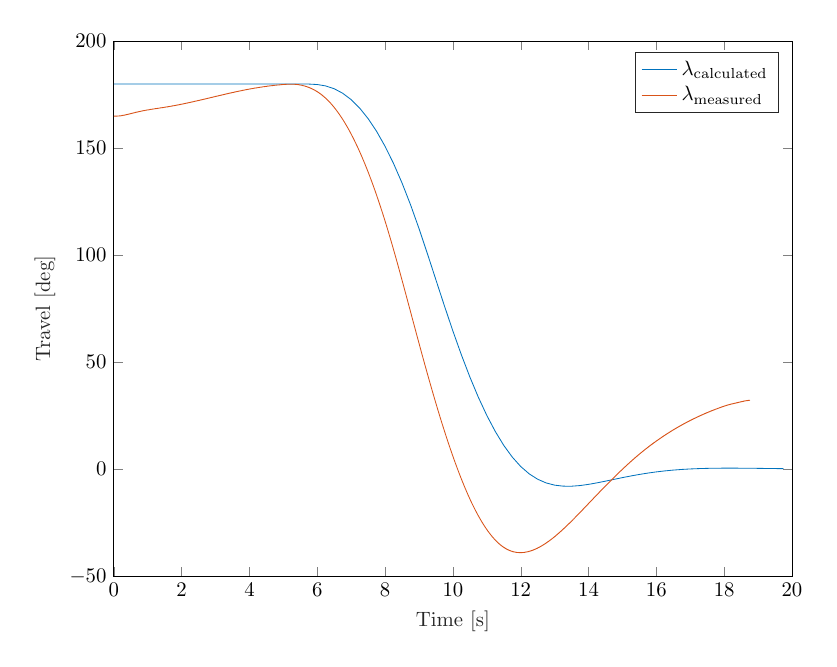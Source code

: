 % This file was created by matlab2tikz.
%
%The latest updates can be retrieved from
%  http://www.mathworks.com/matlabcentral/fileexchange/22022-matlab2tikz-matlab2tikz
%where you can also make suggestions and rate matlab2tikz.
%
\definecolor{mycolor1}{rgb}{0.0,0.447,0.741}%
\definecolor{mycolor2}{rgb}{0.85,0.325,0.098}%
%
\begin{tikzpicture}[scale = 0.75]

\begin{axis}[%
width=4.521in,
height=3.566in,
at={(0.758in,0.481in)},
scale only axis,
xmin=0,
xmax=20,
xlabel style={font=\color{white!15!black}},
xlabel={Time [s]},
ymin=-50,
ymax=200,
ylabel style={font=\color{white!15!black}},
ylabel={Travel [deg]},
axis background/.style={fill=white},
legend style={legend cell align=left, align=left, draw=white!15!black}
]
\addplot [color=mycolor1]
  table[row sep=crcr]{%
0	180\\
0.25	180\\
0.5	180\\
0.75	180\\
1	180\\
1.25	180\\
1.5	180\\
1.75	180\\
2	180\\
2.25	180\\
2.5	180\\
2.75	180\\
3	180\\
3.25	180\\
3.5	180\\
3.75	180\\
4	180\\
4.25	180\\
4.5	180\\
4.75	180\\
5	180\\
5.25	180\\
5.5	180\\
5.75	180\\
6	179.785\\
6.25	179.119\\
6.5	177.807\\
6.75	175.705\\
7	172.715\\
7.25	168.774\\
7.5	163.838\\
7.75	157.881\\
8	150.889\\
8.25	142.85\\
8.5	133.758\\
8.75	123.611\\
9	112.485\\
9.25	100.635\\
9.5	88.447\\
9.75	76.318\\
10	64.574\\
10.25	53.449\\
10.5	43.103\\
10.75	33.642\\
11	25.134\\
11.25	17.622\\
11.5	11.13\\
11.75	5.677\\
12	1.256\\
12.25	-2.175\\
12.5	-4.698\\
12.75	-6.418\\
13	-7.453\\
13.25	-7.925\\
13.5	-7.951\\
13.75	-7.641\\
14	-7.09\\
14.25	-6.382\\
14.5	-5.585\\
14.75	-4.756\\
15	-3.937\\
15.25	-3.159\\
15.5	-2.446\\
15.75	-1.811\\
16	-1.26\\
16.25	-0.796\\
16.5	-0.416\\
16.75	-0.115\\
17	0.115\\
17.25	0.281\\
17.5	0.394\\
17.75	0.461\\
18	0.492\\
18.25	0.494\\
18.5	0.475\\
18.75	0.441\\
19	0.397\\
19.25	0.347\\
19.5	0.295\\
19.75	0.244\\
};
\addlegendentry{$\lambda{}_{\text{calculated}}$}

\addplot [color=mycolor2, forget plot]
  table[row sep=crcr]{%
0	165\\
0.002	165\\
0.004	165\\
0.006	165\\
0.008	165\\
0.01	165\\
0.012	165\\
0.014	165\\
0.016	165\\
0.018	165\\
0.02	165\\
0.022	165\\
0.024	165\\
0.026	165\\
0.028	165\\
0.03	165\\
0.032	165\\
0.034	165\\
0.036	165\\
0.038	165\\
0.04	165\\
0.042	165\\
0.044	165\\
0.046	165\\
0.048	165\\
0.05	165\\
0.052	165\\
0.054	165\\
0.056	165\\
0.058	165\\
0.06	165\\
0.062	165\\
0.064	165\\
0.066	165\\
0.068	165\\
0.07	165\\
0.072	165\\
0.074	165\\
0.076	165\\
0.078	165\\
0.08	165\\
0.082	165\\
0.084	165\\
0.086	165\\
0.088	165\\
0.09	165\\
0.092	165\\
0.094	165\\
0.096	165\\
0.098	165\\
0.1	165\\
0.102	165.044\\
0.104	165.044\\
0.106	165.044\\
0.108	165.044\\
0.11	165.044\\
0.112	165.044\\
0.114	165.044\\
0.116	165.044\\
0.118	165.044\\
0.12	165.044\\
0.122	165.044\\
0.124	165.044\\
0.126	165.044\\
0.128	165.044\\
0.13	165.044\\
0.132	165.044\\
0.134	165.044\\
0.136	165.044\\
0.138	165.088\\
0.14	165.088\\
0.142	165.088\\
0.144	165.088\\
0.146	165.088\\
0.148	165.088\\
0.15	165.088\\
0.152	165.088\\
0.154	165.088\\
0.156	165.088\\
0.158	165.088\\
0.16	165.088\\
0.162	165.088\\
0.164	165.132\\
0.166	165.132\\
0.168	165.132\\
0.17	165.132\\
0.172	165.132\\
0.174	165.132\\
0.176	165.132\\
0.178	165.132\\
0.18	165.132\\
0.182	165.132\\
0.184	165.132\\
0.186	165.132\\
0.188	165.132\\
0.19	165.132\\
0.192	165.176\\
0.194	165.176\\
0.196	165.176\\
0.198	165.176\\
0.2	165.176\\
0.202	165.176\\
0.204	165.176\\
0.206	165.22\\
0.208	165.22\\
0.21	165.22\\
0.212	165.22\\
0.214	165.22\\
0.216	165.22\\
0.218	165.22\\
0.22	165.22\\
0.222	165.22\\
0.224	165.22\\
0.226	165.22\\
0.228	165.264\\
0.23	165.264\\
0.232	165.264\\
0.234	165.264\\
0.236	165.264\\
0.238	165.264\\
0.24	165.264\\
0.242	165.308\\
0.244	165.308\\
0.246	165.308\\
0.248	165.308\\
0.25	165.308\\
0.252	165.308\\
0.254	165.308\\
0.256	165.308\\
0.258	165.308\\
0.26	165.308\\
0.262	165.352\\
0.264	165.352\\
0.266	165.352\\
0.268	165.352\\
0.27	165.352\\
0.272	165.352\\
0.274	165.396\\
0.276	165.396\\
0.278	165.396\\
0.28	165.396\\
0.282	165.396\\
0.284	165.396\\
0.286	165.396\\
0.288	165.396\\
0.29	165.396\\
0.292	165.439\\
0.294	165.439\\
0.296	165.439\\
0.298	165.439\\
0.3	165.439\\
0.302	165.439\\
0.304	165.483\\
0.306	165.483\\
0.308	165.483\\
0.31	165.483\\
0.312	165.483\\
0.314	165.483\\
0.316	165.483\\
0.318	165.527\\
0.32	165.527\\
0.322	165.527\\
0.324	165.527\\
0.326	165.527\\
0.328	165.527\\
0.33	165.527\\
0.332	165.527\\
0.334	165.571\\
0.336	165.571\\
0.338	165.571\\
0.34	165.615\\
0.342	165.615\\
0.344	165.615\\
0.346	165.615\\
0.348	165.615\\
0.35	165.615\\
0.352	165.659\\
0.354	165.659\\
0.356	165.659\\
0.358	165.659\\
0.36	165.659\\
0.362	165.659\\
0.364	165.659\\
0.366	165.703\\
0.368	165.703\\
0.37	165.703\\
0.372	165.703\\
0.374	165.703\\
0.376	165.703\\
0.378	165.747\\
0.38	165.747\\
0.382	165.747\\
0.384	165.747\\
0.386	165.747\\
0.388	165.747\\
0.39	165.747\\
0.392	165.791\\
0.394	165.791\\
0.396	165.791\\
0.398	165.791\\
0.4	165.791\\
0.402	165.791\\
0.404	165.791\\
0.406	165.835\\
0.408	165.835\\
0.41	165.835\\
0.412	165.835\\
0.414	165.835\\
0.416	165.835\\
0.418	165.879\\
0.42	165.879\\
0.422	165.879\\
0.424	165.923\\
0.426	165.923\\
0.428	165.923\\
0.43	165.923\\
0.432	165.923\\
0.434	165.923\\
0.436	165.967\\
0.438	165.967\\
0.44	165.967\\
0.442	165.967\\
0.444	165.967\\
0.446	165.967\\
0.448	166.011\\
0.45	166.011\\
0.452	166.011\\
0.454	166.011\\
0.456	166.011\\
0.458	166.011\\
0.46	166.011\\
0.462	166.055\\
0.464	166.055\\
0.466	166.055\\
0.468	166.055\\
0.47	166.055\\
0.472	166.055\\
0.474	166.099\\
0.476	166.099\\
0.478	166.099\\
0.48	166.143\\
0.482	166.143\\
0.484	166.143\\
0.486	166.143\\
0.488	166.143\\
0.49	166.143\\
0.492	166.187\\
0.494	166.187\\
0.496	166.187\\
0.498	166.187\\
0.5	166.187\\
0.502	166.187\\
0.504	166.187\\
0.506	166.23\\
0.508	166.23\\
0.51	166.23\\
0.512	166.23\\
0.514	166.23\\
0.516	166.23\\
0.518	166.274\\
0.52	166.274\\
0.522	166.274\\
0.524	166.318\\
0.526	166.318\\
0.528	166.318\\
0.53	166.318\\
0.532	166.318\\
0.534	166.318\\
0.536	166.318\\
0.538	166.362\\
0.54	166.362\\
0.542	166.362\\
0.544	166.362\\
0.546	166.362\\
0.548	166.362\\
0.55	166.406\\
0.552	166.406\\
0.554	166.406\\
0.556	166.406\\
0.558	166.406\\
0.56	166.45\\
0.562	166.45\\
0.564	166.45\\
0.566	166.45\\
0.568	166.45\\
0.57	166.494\\
0.572	166.494\\
0.574	166.494\\
0.576	166.494\\
0.578	166.494\\
0.58	166.494\\
0.582	166.538\\
0.584	166.538\\
0.586	166.538\\
0.588	166.538\\
0.59	166.538\\
0.592	166.538\\
0.594	166.582\\
0.596	166.582\\
0.598	166.582\\
0.6	166.582\\
0.602	166.582\\
0.604	166.626\\
0.606	166.626\\
0.608	166.626\\
0.61	166.626\\
0.612	166.626\\
0.614	166.626\\
0.616	166.626\\
0.618	166.67\\
0.62	166.67\\
0.622	166.67\\
0.624	166.67\\
0.626	166.714\\
0.628	166.714\\
0.63	166.714\\
0.632	166.714\\
0.634	166.714\\
0.636	166.714\\
0.638	166.758\\
0.64	166.758\\
0.642	166.758\\
0.644	166.758\\
0.646	166.758\\
0.648	166.758\\
0.65	166.758\\
0.652	166.802\\
0.654	166.802\\
0.656	166.802\\
0.658	166.802\\
0.66	166.802\\
0.662	166.846\\
0.664	166.846\\
0.666	166.846\\
0.668	166.846\\
0.67	166.846\\
0.672	166.846\\
0.674	166.89\\
0.676	166.89\\
0.678	166.89\\
0.68	166.89\\
0.682	166.89\\
0.684	166.89\\
0.686	166.89\\
0.688	166.934\\
0.69	166.934\\
0.692	166.934\\
0.694	166.934\\
0.696	166.934\\
0.698	166.978\\
0.7	166.978\\
0.702	166.978\\
0.704	166.978\\
0.706	166.978\\
0.708	166.978\\
0.71	167.021\\
0.712	167.021\\
0.714	167.021\\
0.716	167.021\\
0.718	167.021\\
0.72	167.021\\
0.722	167.065\\
0.724	167.065\\
0.726	167.065\\
0.728	167.065\\
0.73	167.065\\
0.732	167.065\\
0.734	167.065\\
0.736	167.109\\
0.738	167.109\\
0.74	167.109\\
0.742	167.109\\
0.744	167.109\\
0.746	167.109\\
0.748	167.153\\
0.75	167.153\\
0.752	167.153\\
0.754	167.153\\
0.756	167.153\\
0.758	167.153\\
0.76	167.197\\
0.762	167.197\\
0.764	167.197\\
0.766	167.197\\
0.768	167.197\\
0.77	167.197\\
0.772	167.241\\
0.774	167.241\\
0.776	167.241\\
0.778	167.241\\
0.78	167.241\\
0.782	167.241\\
0.784	167.241\\
0.786	167.285\\
0.788	167.285\\
0.79	167.285\\
0.792	167.285\\
0.794	167.285\\
0.796	167.285\\
0.798	167.329\\
0.8	167.329\\
0.802	167.329\\
0.804	167.329\\
0.806	167.329\\
0.808	167.329\\
0.81	167.329\\
0.812	167.329\\
0.814	167.373\\
0.816	167.373\\
0.818	167.373\\
0.82	167.373\\
0.822	167.373\\
0.824	167.373\\
0.826	167.373\\
0.828	167.417\\
0.83	167.417\\
0.832	167.417\\
0.834	167.417\\
0.836	167.417\\
0.838	167.461\\
0.84	167.461\\
0.842	167.461\\
0.844	167.461\\
0.846	167.461\\
0.848	167.461\\
0.85	167.461\\
0.852	167.461\\
0.854	167.505\\
0.856	167.505\\
0.858	167.505\\
0.86	167.505\\
0.862	167.505\\
0.864	167.505\\
0.866	167.505\\
0.868	167.549\\
0.87	167.549\\
0.872	167.549\\
0.874	167.549\\
0.876	167.549\\
0.878	167.549\\
0.88	167.549\\
0.882	167.593\\
0.884	167.593\\
0.886	167.593\\
0.888	167.593\\
0.89	167.593\\
0.892	167.593\\
0.894	167.593\\
0.896	167.593\\
0.898	167.637\\
0.9	167.637\\
0.902	167.637\\
0.904	167.637\\
0.906	167.637\\
0.908	167.637\\
0.91	167.637\\
0.912	167.681\\
0.914	167.681\\
0.916	167.681\\
0.918	167.681\\
0.92	167.681\\
0.922	167.681\\
0.924	167.681\\
0.926	167.725\\
0.928	167.725\\
0.93	167.725\\
0.932	167.725\\
0.934	167.725\\
0.936	167.725\\
0.938	167.725\\
0.94	167.725\\
0.942	167.769\\
0.944	167.769\\
0.946	167.769\\
0.948	167.769\\
0.95	167.769\\
0.952	167.769\\
0.954	167.769\\
0.956	167.769\\
0.958	167.812\\
0.96	167.812\\
0.962	167.812\\
0.964	167.812\\
0.966	167.812\\
0.968	167.812\\
0.97	167.812\\
0.972	167.856\\
0.974	167.856\\
0.976	167.856\\
0.978	167.856\\
0.98	167.856\\
0.982	167.856\\
0.984	167.856\\
0.986	167.856\\
0.988	167.9\\
0.99	167.9\\
0.992	167.9\\
0.994	167.9\\
0.996	167.9\\
0.998	167.9\\
1	167.9\\
1.002	167.9\\
1.004	167.9\\
1.006	167.944\\
1.008	167.944\\
1.01	167.944\\
1.012	167.944\\
1.014	167.944\\
1.016	167.944\\
1.018	167.944\\
1.02	167.944\\
1.022	167.988\\
1.024	167.988\\
1.026	167.988\\
1.028	167.988\\
1.03	167.988\\
1.032	167.988\\
1.034	167.988\\
1.036	168.032\\
1.038	168.032\\
1.04	168.032\\
1.042	168.032\\
1.044	168.032\\
1.046	168.032\\
1.048	168.032\\
1.05	168.032\\
1.052	168.032\\
1.054	168.076\\
1.056	168.076\\
1.058	168.076\\
1.06	168.076\\
1.062	168.076\\
1.064	168.076\\
1.066	168.076\\
1.068	168.076\\
1.07	168.12\\
1.072	168.12\\
1.074	168.12\\
1.076	168.12\\
1.078	168.12\\
1.08	168.12\\
1.082	168.12\\
1.084	168.12\\
1.086	168.12\\
1.088	168.164\\
1.09	168.164\\
1.092	168.164\\
1.094	168.164\\
1.096	168.164\\
1.098	168.164\\
1.1	168.164\\
1.102	168.164\\
1.104	168.208\\
1.106	168.208\\
1.108	168.208\\
1.11	168.208\\
1.112	168.208\\
1.114	168.208\\
1.116	168.208\\
1.118	168.208\\
1.12	168.208\\
1.122	168.252\\
1.124	168.252\\
1.126	168.252\\
1.128	168.252\\
1.13	168.252\\
1.132	168.252\\
1.134	168.252\\
1.136	168.252\\
1.138	168.296\\
1.14	168.296\\
1.142	168.296\\
1.144	168.296\\
1.146	168.296\\
1.148	168.296\\
1.15	168.296\\
1.152	168.296\\
1.154	168.296\\
1.156	168.34\\
1.158	168.34\\
1.16	168.34\\
1.162	168.34\\
1.164	168.34\\
1.166	168.34\\
1.168	168.34\\
1.17	168.34\\
1.172	168.34\\
1.174	168.384\\
1.176	168.384\\
1.178	168.384\\
1.18	168.384\\
1.182	168.384\\
1.184	168.384\\
1.186	168.384\\
1.188	168.384\\
1.19	168.384\\
1.192	168.428\\
1.194	168.428\\
1.196	168.428\\
1.198	168.428\\
1.2	168.428\\
1.202	168.428\\
1.204	168.428\\
1.206	168.428\\
1.208	168.428\\
1.21	168.472\\
1.212	168.472\\
1.214	168.472\\
1.216	168.472\\
1.218	168.472\\
1.22	168.472\\
1.222	168.472\\
1.224	168.472\\
1.226	168.472\\
1.228	168.516\\
1.23	168.516\\
1.232	168.516\\
1.234	168.516\\
1.236	168.516\\
1.238	168.516\\
1.24	168.516\\
1.242	168.516\\
1.244	168.516\\
1.246	168.56\\
1.248	168.56\\
1.25	168.56\\
1.252	168.56\\
1.254	168.56\\
1.256	168.56\\
1.258	168.56\\
1.26	168.56\\
1.262	168.56\\
1.264	168.604\\
1.266	168.604\\
1.268	168.604\\
1.27	168.604\\
1.272	168.604\\
1.274	168.604\\
1.276	168.604\\
1.278	168.604\\
1.28	168.604\\
1.282	168.647\\
1.284	168.647\\
1.286	168.647\\
1.288	168.647\\
1.29	168.647\\
1.292	168.647\\
1.294	168.647\\
1.296	168.647\\
1.298	168.647\\
1.3	168.691\\
1.302	168.691\\
1.304	168.691\\
1.306	168.691\\
1.308	168.691\\
1.31	168.691\\
1.312	168.691\\
1.314	168.691\\
1.316	168.691\\
1.318	168.735\\
1.32	168.735\\
1.322	168.735\\
1.324	168.735\\
1.326	168.735\\
1.328	168.735\\
1.33	168.735\\
1.332	168.735\\
1.334	168.735\\
1.336	168.735\\
1.338	168.779\\
1.34	168.779\\
1.342	168.779\\
1.344	168.779\\
1.346	168.779\\
1.348	168.779\\
1.35	168.779\\
1.352	168.779\\
1.354	168.779\\
1.356	168.823\\
1.358	168.823\\
1.36	168.823\\
1.362	168.823\\
1.364	168.823\\
1.366	168.823\\
1.368	168.823\\
1.37	168.823\\
1.372	168.823\\
1.374	168.867\\
1.376	168.867\\
1.378	168.867\\
1.38	168.867\\
1.382	168.867\\
1.384	168.867\\
1.386	168.867\\
1.388	168.867\\
1.39	168.867\\
1.392	168.911\\
1.394	168.911\\
1.396	168.911\\
1.398	168.911\\
1.4	168.911\\
1.402	168.911\\
1.404	168.911\\
1.406	168.911\\
1.408	168.911\\
1.41	168.955\\
1.412	168.955\\
1.414	168.955\\
1.416	168.955\\
1.418	168.955\\
1.42	168.955\\
1.422	168.955\\
1.424	168.955\\
1.426	168.999\\
1.428	168.999\\
1.43	168.999\\
1.432	168.999\\
1.434	168.999\\
1.436	168.999\\
1.438	168.999\\
1.44	168.999\\
1.442	168.999\\
1.444	168.999\\
1.446	169.043\\
1.448	169.043\\
1.45	169.043\\
1.452	169.043\\
1.454	169.043\\
1.456	169.043\\
1.458	169.043\\
1.46	169.043\\
1.462	169.043\\
1.464	169.087\\
1.466	169.087\\
1.468	169.087\\
1.47	169.087\\
1.472	169.087\\
1.474	169.087\\
1.476	169.087\\
1.478	169.087\\
1.48	169.087\\
1.482	169.131\\
1.484	169.131\\
1.486	169.131\\
1.488	169.131\\
1.49	169.131\\
1.492	169.131\\
1.494	169.131\\
1.496	169.131\\
1.498	169.131\\
1.5	169.175\\
1.502	169.175\\
1.504	169.175\\
1.506	169.175\\
1.508	169.175\\
1.51	169.175\\
1.512	169.175\\
1.514	169.175\\
1.516	169.219\\
1.518	169.219\\
1.52	169.219\\
1.522	169.219\\
1.524	169.219\\
1.526	169.219\\
1.528	169.219\\
1.53	169.219\\
1.532	169.263\\
1.534	169.263\\
1.536	169.263\\
1.538	169.263\\
1.54	169.263\\
1.542	169.263\\
1.544	169.263\\
1.546	169.263\\
1.548	169.263\\
1.55	169.263\\
1.552	169.307\\
1.554	169.307\\
1.556	169.307\\
1.558	169.307\\
1.56	169.307\\
1.562	169.307\\
1.564	169.307\\
1.566	169.307\\
1.568	169.351\\
1.57	169.351\\
1.572	169.351\\
1.574	169.351\\
1.576	169.351\\
1.578	169.351\\
1.58	169.351\\
1.582	169.351\\
1.584	169.351\\
1.586	169.395\\
1.588	169.395\\
1.59	169.395\\
1.592	169.395\\
1.594	169.395\\
1.596	169.395\\
1.598	169.395\\
1.6	169.438\\
1.602	169.438\\
1.604	169.438\\
1.606	169.438\\
1.608	169.438\\
1.61	169.438\\
1.612	169.438\\
1.614	169.438\\
1.616	169.438\\
1.618	169.482\\
1.62	169.482\\
1.622	169.482\\
1.624	169.482\\
1.626	169.482\\
1.628	169.482\\
1.63	169.482\\
1.632	169.482\\
1.634	169.482\\
1.636	169.526\\
1.638	169.526\\
1.64	169.526\\
1.642	169.526\\
1.644	169.526\\
1.646	169.526\\
1.648	169.526\\
1.65	169.526\\
1.652	169.57\\
1.654	169.57\\
1.656	169.57\\
1.658	169.57\\
1.66	169.57\\
1.662	169.57\\
1.664	169.57\\
1.666	169.614\\
1.668	169.614\\
1.67	169.614\\
1.672	169.614\\
1.674	169.614\\
1.676	169.614\\
1.678	169.614\\
1.68	169.614\\
1.682	169.614\\
1.684	169.658\\
1.686	169.658\\
1.688	169.658\\
1.69	169.658\\
1.692	169.658\\
1.694	169.658\\
1.696	169.658\\
1.698	169.658\\
1.7	169.702\\
1.702	169.702\\
1.704	169.702\\
1.706	169.702\\
1.708	169.702\\
1.71	169.702\\
1.712	169.702\\
1.714	169.702\\
1.716	169.746\\
1.718	169.746\\
1.72	169.746\\
1.722	169.746\\
1.724	169.746\\
1.726	169.746\\
1.728	169.79\\
1.73	169.79\\
1.732	169.79\\
1.734	169.79\\
1.736	169.79\\
1.738	169.79\\
1.74	169.79\\
1.742	169.79\\
1.744	169.834\\
1.746	169.834\\
1.748	169.834\\
1.75	169.834\\
1.752	169.834\\
1.754	169.834\\
1.756	169.834\\
1.758	169.834\\
1.76	169.834\\
1.762	169.878\\
1.764	169.878\\
1.766	169.878\\
1.768	169.878\\
1.77	169.878\\
1.772	169.878\\
1.774	169.878\\
1.776	169.878\\
1.778	169.922\\
1.78	169.922\\
1.782	169.922\\
1.784	169.922\\
1.786	169.922\\
1.788	169.922\\
1.79	169.966\\
1.792	169.966\\
1.794	169.966\\
1.796	169.966\\
1.798	169.966\\
1.8	169.966\\
1.802	169.966\\
1.804	169.966\\
1.806	170.01\\
1.808	170.01\\
1.81	170.01\\
1.812	170.01\\
1.814	170.01\\
1.816	170.01\\
1.818	170.01\\
1.82	170.054\\
1.822	170.054\\
1.824	170.054\\
1.826	170.054\\
1.828	170.054\\
1.83	170.054\\
1.832	170.054\\
1.834	170.098\\
1.836	170.098\\
1.838	170.098\\
1.84	170.098\\
1.842	170.098\\
1.844	170.098\\
1.846	170.098\\
1.848	170.142\\
1.85	170.142\\
1.852	170.142\\
1.854	170.142\\
1.856	170.142\\
1.858	170.142\\
1.86	170.142\\
1.862	170.142\\
1.864	170.142\\
1.866	170.186\\
1.868	170.186\\
1.87	170.186\\
1.872	170.186\\
1.874	170.186\\
1.876	170.186\\
1.878	170.186\\
1.88	170.229\\
1.882	170.229\\
1.884	170.229\\
1.886	170.229\\
1.888	170.229\\
1.89	170.229\\
1.892	170.273\\
1.894	170.273\\
1.896	170.273\\
1.898	170.273\\
1.9	170.273\\
1.902	170.273\\
1.904	170.273\\
1.906	170.317\\
1.908	170.317\\
1.91	170.317\\
1.912	170.317\\
1.914	170.317\\
1.916	170.317\\
1.918	170.317\\
1.92	170.361\\
1.922	170.361\\
1.924	170.361\\
1.926	170.361\\
1.928	170.361\\
1.93	170.361\\
1.932	170.361\\
1.934	170.405\\
1.936	170.405\\
1.938	170.405\\
1.94	170.405\\
1.942	170.405\\
1.944	170.405\\
1.946	170.405\\
1.948	170.405\\
1.95	170.449\\
1.952	170.449\\
1.954	170.449\\
1.956	170.449\\
1.958	170.449\\
1.96	170.449\\
1.962	170.493\\
1.964	170.493\\
1.966	170.493\\
1.968	170.493\\
1.97	170.493\\
1.972	170.493\\
1.974	170.493\\
1.976	170.537\\
1.978	170.537\\
1.98	170.537\\
1.982	170.537\\
1.984	170.537\\
1.986	170.537\\
1.988	170.537\\
1.99	170.581\\
1.992	170.581\\
1.994	170.581\\
1.996	170.581\\
1.998	170.581\\
2	170.581\\
2.002	170.581\\
2.004	170.625\\
2.006	170.625\\
2.008	170.625\\
2.01	170.625\\
2.012	170.625\\
2.014	170.625\\
2.016	170.669\\
2.018	170.669\\
2.02	170.669\\
2.022	170.669\\
2.024	170.669\\
2.026	170.669\\
2.028	170.669\\
2.03	170.669\\
2.032	170.713\\
2.034	170.713\\
2.036	170.713\\
2.038	170.713\\
2.04	170.713\\
2.042	170.713\\
2.044	170.757\\
2.046	170.757\\
2.048	170.757\\
2.05	170.757\\
2.052	170.757\\
2.054	170.757\\
2.056	170.801\\
2.058	170.801\\
2.06	170.801\\
2.062	170.801\\
2.064	170.801\\
2.066	170.801\\
2.068	170.801\\
2.07	170.845\\
2.072	170.845\\
2.074	170.845\\
2.076	170.845\\
2.078	170.845\\
2.08	170.845\\
2.082	170.889\\
2.084	170.889\\
2.086	170.889\\
2.088	170.889\\
2.09	170.889\\
2.092	170.889\\
2.094	170.889\\
2.096	170.933\\
2.098	170.933\\
2.1	170.933\\
2.102	170.933\\
2.104	170.933\\
2.106	170.933\\
2.108	170.933\\
2.11	170.977\\
2.112	170.977\\
2.114	170.977\\
2.116	170.977\\
2.118	170.977\\
2.12	170.977\\
2.122	171.021\\
2.124	171.021\\
2.126	171.021\\
2.128	171.021\\
2.13	171.021\\
2.132	171.021\\
2.134	171.021\\
2.136	171.064\\
2.138	171.064\\
2.14	171.064\\
2.142	171.064\\
2.144	171.064\\
2.146	171.064\\
2.148	171.108\\
2.15	171.108\\
2.152	171.108\\
2.154	171.108\\
2.156	171.108\\
2.158	171.108\\
2.16	171.108\\
2.162	171.152\\
2.164	171.152\\
2.166	171.152\\
2.168	171.152\\
2.17	171.152\\
2.172	171.196\\
2.174	171.196\\
2.176	171.196\\
2.178	171.196\\
2.18	171.196\\
2.182	171.196\\
2.184	171.196\\
2.186	171.24\\
2.188	171.24\\
2.19	171.24\\
2.192	171.24\\
2.194	171.24\\
2.196	171.24\\
2.198	171.24\\
2.2	171.284\\
2.202	171.284\\
2.204	171.284\\
2.206	171.284\\
2.208	171.284\\
2.21	171.284\\
2.212	171.284\\
2.214	171.328\\
2.216	171.328\\
2.218	171.328\\
2.22	171.328\\
2.222	171.328\\
2.224	171.328\\
2.226	171.372\\
2.228	171.372\\
2.23	171.372\\
2.232	171.372\\
2.234	171.372\\
2.236	171.416\\
2.238	171.416\\
2.24	171.416\\
2.242	171.416\\
2.244	171.416\\
2.246	171.416\\
2.248	171.46\\
2.25	171.46\\
2.252	171.46\\
2.254	171.46\\
2.256	171.46\\
2.258	171.46\\
2.26	171.46\\
2.262	171.504\\
2.264	171.504\\
2.266	171.504\\
2.268	171.504\\
2.27	171.504\\
2.272	171.504\\
2.274	171.504\\
2.276	171.548\\
2.278	171.548\\
2.28	171.548\\
2.282	171.548\\
2.284	171.548\\
2.286	171.548\\
2.288	171.548\\
2.29	171.592\\
2.292	171.592\\
2.294	171.592\\
2.296	171.592\\
2.298	171.592\\
2.3	171.636\\
2.302	171.636\\
2.304	171.636\\
2.306	171.636\\
2.308	171.636\\
2.31	171.636\\
2.312	171.68\\
2.314	171.68\\
2.316	171.68\\
2.318	171.68\\
2.32	171.68\\
2.322	171.68\\
2.324	171.724\\
2.326	171.724\\
2.328	171.724\\
2.33	171.724\\
2.332	171.724\\
2.334	171.724\\
2.336	171.724\\
2.338	171.768\\
2.34	171.768\\
2.342	171.768\\
2.344	171.768\\
2.346	171.768\\
2.348	171.768\\
2.35	171.768\\
2.352	171.812\\
2.354	171.812\\
2.356	171.812\\
2.358	171.812\\
2.36	171.812\\
2.362	171.812\\
2.364	171.855\\
2.366	171.855\\
2.368	171.855\\
2.37	171.855\\
2.372	171.855\\
2.374	171.899\\
2.376	171.899\\
2.378	171.899\\
2.38	171.899\\
2.382	171.899\\
2.384	171.899\\
2.386	171.943\\
2.388	171.943\\
2.39	171.943\\
2.392	171.943\\
2.394	171.943\\
2.396	171.943\\
2.398	171.943\\
2.4	171.987\\
2.402	171.987\\
2.404	171.987\\
2.406	171.987\\
2.408	171.987\\
2.41	171.987\\
2.412	171.987\\
2.414	172.031\\
2.416	172.031\\
2.418	172.031\\
2.42	172.031\\
2.422	172.031\\
2.424	172.075\\
2.426	172.075\\
2.428	172.075\\
2.43	172.075\\
2.432	172.075\\
2.434	172.075\\
2.436	172.119\\
2.438	172.119\\
2.44	172.119\\
2.442	172.119\\
2.444	172.119\\
2.446	172.119\\
2.448	172.163\\
2.45	172.163\\
2.452	172.163\\
2.454	172.163\\
2.456	172.163\\
2.458	172.163\\
2.46	172.207\\
2.462	172.207\\
2.464	172.207\\
2.466	172.207\\
2.468	172.207\\
2.47	172.207\\
2.472	172.207\\
2.474	172.251\\
2.476	172.251\\
2.478	172.251\\
2.48	172.251\\
2.482	172.251\\
2.484	172.251\\
2.486	172.295\\
2.488	172.295\\
2.49	172.295\\
2.492	172.295\\
2.494	172.295\\
2.496	172.339\\
2.498	172.339\\
2.5	172.339\\
2.502	172.339\\
2.504	172.339\\
2.506	172.339\\
2.508	172.383\\
2.51	172.383\\
2.512	172.383\\
2.514	172.383\\
2.516	172.383\\
2.518	172.383\\
2.52	172.383\\
2.522	172.427\\
2.524	172.427\\
2.526	172.427\\
2.528	172.427\\
2.53	172.427\\
2.532	172.427\\
2.534	172.471\\
2.536	172.471\\
2.538	172.471\\
2.54	172.471\\
2.542	172.471\\
2.544	172.471\\
2.546	172.515\\
2.548	172.515\\
2.55	172.515\\
2.552	172.515\\
2.554	172.515\\
2.556	172.559\\
2.558	172.559\\
2.56	172.559\\
2.562	172.559\\
2.564	172.559\\
2.566	172.559\\
2.568	172.603\\
2.57	172.603\\
2.572	172.603\\
2.574	172.603\\
2.576	172.603\\
2.578	172.603\\
2.58	172.603\\
2.582	172.646\\
2.584	172.646\\
2.586	172.646\\
2.588	172.646\\
2.59	172.646\\
2.592	172.646\\
2.594	172.646\\
2.596	172.69\\
2.598	172.69\\
2.6	172.69\\
2.602	172.69\\
2.604	172.734\\
2.606	172.734\\
2.608	172.734\\
2.61	172.734\\
2.612	172.734\\
2.614	172.734\\
2.616	172.778\\
2.618	172.778\\
2.62	172.778\\
2.622	172.778\\
2.624	172.778\\
2.626	172.778\\
2.628	172.822\\
2.63	172.822\\
2.632	172.822\\
2.634	172.822\\
2.636	172.822\\
2.638	172.822\\
2.64	172.822\\
2.642	172.866\\
2.644	172.866\\
2.646	172.866\\
2.648	172.866\\
2.65	172.866\\
2.652	172.91\\
2.654	172.91\\
2.656	172.91\\
2.658	172.91\\
2.66	172.91\\
2.662	172.954\\
2.664	172.954\\
2.666	172.954\\
2.668	172.954\\
2.67	172.954\\
2.672	172.954\\
2.674	172.954\\
2.676	172.998\\
2.678	172.998\\
2.68	172.998\\
2.682	172.998\\
2.684	172.998\\
2.686	172.998\\
2.688	173.042\\
2.69	173.042\\
2.692	173.042\\
2.694	173.042\\
2.696	173.042\\
2.698	173.042\\
2.7	173.042\\
2.702	173.086\\
2.704	173.086\\
2.706	173.086\\
2.708	173.086\\
2.71	173.13\\
2.712	173.13\\
2.714	173.13\\
2.716	173.13\\
2.718	173.13\\
2.72	173.13\\
2.722	173.174\\
2.724	173.174\\
2.726	173.174\\
2.728	173.174\\
2.73	173.174\\
2.732	173.174\\
2.734	173.174\\
2.736	173.218\\
2.738	173.218\\
2.74	173.218\\
2.742	173.218\\
2.744	173.218\\
2.746	173.218\\
2.748	173.262\\
2.75	173.262\\
2.752	173.262\\
2.754	173.262\\
2.756	173.306\\
2.758	173.306\\
2.76	173.306\\
2.762	173.306\\
2.764	173.306\\
2.766	173.306\\
2.768	173.306\\
2.77	173.35\\
2.772	173.35\\
2.774	173.35\\
2.776	173.35\\
2.778	173.35\\
2.78	173.35\\
2.782	173.394\\
2.784	173.394\\
2.786	173.394\\
2.788	173.394\\
2.79	173.394\\
2.792	173.394\\
2.794	173.394\\
2.796	173.438\\
2.798	173.438\\
2.8	173.438\\
2.802	173.438\\
2.804	173.481\\
2.806	173.481\\
2.808	173.481\\
2.81	173.481\\
2.812	173.481\\
2.814	173.481\\
2.816	173.525\\
2.818	173.525\\
2.82	173.525\\
2.822	173.525\\
2.824	173.525\\
2.826	173.525\\
2.828	173.569\\
2.83	173.569\\
2.832	173.569\\
2.834	173.569\\
2.836	173.569\\
2.838	173.569\\
2.84	173.569\\
2.842	173.613\\
2.844	173.613\\
2.846	173.613\\
2.848	173.613\\
2.85	173.613\\
2.852	173.657\\
2.854	173.657\\
2.856	173.657\\
2.858	173.657\\
2.86	173.657\\
2.862	173.657\\
2.864	173.701\\
2.866	173.701\\
2.868	173.701\\
2.87	173.701\\
2.872	173.701\\
2.874	173.701\\
2.876	173.745\\
2.878	173.745\\
2.88	173.745\\
2.882	173.745\\
2.884	173.745\\
2.886	173.745\\
2.888	173.789\\
2.89	173.789\\
2.892	173.789\\
2.894	173.789\\
2.896	173.789\\
2.898	173.833\\
2.9	173.833\\
2.902	173.833\\
2.904	173.833\\
2.906	173.833\\
2.908	173.833\\
2.91	173.877\\
2.912	173.877\\
2.914	173.877\\
2.916	173.877\\
2.918	173.877\\
2.92	173.877\\
2.922	173.921\\
2.924	173.921\\
2.926	173.921\\
2.928	173.921\\
2.93	173.921\\
2.932	173.921\\
2.934	173.921\\
2.936	173.965\\
2.938	173.965\\
2.94	173.965\\
2.942	173.965\\
2.944	174.009\\
2.946	174.009\\
2.948	174.009\\
2.95	174.009\\
2.952	174.009\\
2.954	174.009\\
2.956	174.053\\
2.958	174.053\\
2.96	174.053\\
2.962	174.053\\
2.964	174.053\\
2.966	174.053\\
2.968	174.097\\
2.97	174.097\\
2.972	174.097\\
2.974	174.097\\
2.976	174.097\\
2.978	174.097\\
2.98	174.097\\
2.982	174.141\\
2.984	174.141\\
2.986	174.141\\
2.988	174.141\\
2.99	174.185\\
2.992	174.185\\
2.994	174.185\\
2.996	174.185\\
2.998	174.185\\
3	174.185\\
3.002	174.229\\
3.004	174.229\\
3.006	174.229\\
3.008	174.229\\
3.01	174.229\\
3.012	174.229\\
3.014	174.229\\
3.016	174.272\\
3.018	174.272\\
3.02	174.272\\
3.022	174.272\\
3.024	174.272\\
3.026	174.272\\
3.028	174.316\\
3.03	174.316\\
3.032	174.316\\
3.034	174.316\\
3.036	174.316\\
3.038	174.36\\
3.04	174.36\\
3.042	174.36\\
3.044	174.36\\
3.046	174.36\\
3.048	174.36\\
3.05	174.404\\
3.052	174.404\\
3.054	174.404\\
3.056	174.404\\
3.058	174.404\\
3.06	174.404\\
3.062	174.448\\
3.064	174.448\\
3.066	174.448\\
3.068	174.448\\
3.07	174.448\\
3.072	174.448\\
3.074	174.448\\
3.076	174.492\\
3.078	174.492\\
3.08	174.492\\
3.082	174.492\\
3.084	174.536\\
3.086	174.536\\
3.088	174.536\\
3.09	174.536\\
3.092	174.536\\
3.094	174.536\\
3.096	174.58\\
3.098	174.58\\
3.1	174.58\\
3.102	174.58\\
3.104	174.58\\
3.106	174.58\\
3.108	174.624\\
3.11	174.624\\
3.112	174.624\\
3.114	174.624\\
3.116	174.624\\
3.118	174.624\\
3.12	174.624\\
3.122	174.668\\
3.124	174.668\\
3.126	174.668\\
3.128	174.668\\
3.13	174.668\\
3.132	174.712\\
3.134	174.712\\
3.136	174.712\\
3.138	174.712\\
3.14	174.712\\
3.142	174.712\\
3.144	174.756\\
3.146	174.756\\
3.148	174.756\\
3.15	174.756\\
3.152	174.756\\
3.154	174.756\\
3.156	174.8\\
3.158	174.8\\
3.16	174.8\\
3.162	174.8\\
3.164	174.8\\
3.166	174.8\\
3.168	174.844\\
3.17	174.844\\
3.172	174.844\\
3.174	174.844\\
3.176	174.844\\
3.178	174.844\\
3.18	174.888\\
3.182	174.888\\
3.184	174.888\\
3.186	174.888\\
3.188	174.888\\
3.19	174.932\\
3.192	174.932\\
3.194	174.932\\
3.196	174.932\\
3.198	174.932\\
3.2	174.932\\
3.202	174.976\\
3.204	174.976\\
3.206	174.976\\
3.208	174.976\\
3.21	174.976\\
3.212	174.976\\
3.214	174.976\\
3.216	175.02\\
3.218	175.02\\
3.22	175.02\\
3.222	175.02\\
3.224	175.02\\
3.226	175.02\\
3.228	175.063\\
3.23	175.063\\
3.232	175.063\\
3.234	175.063\\
3.236	175.063\\
3.238	175.063\\
3.24	175.107\\
3.242	175.107\\
3.244	175.107\\
3.246	175.107\\
3.248	175.107\\
3.25	175.151\\
3.252	175.151\\
3.254	175.151\\
3.256	175.151\\
3.258	175.151\\
3.26	175.151\\
3.262	175.195\\
3.264	175.195\\
3.266	175.195\\
3.268	175.195\\
3.27	175.195\\
3.272	175.195\\
3.274	175.239\\
3.276	175.239\\
3.278	175.239\\
3.28	175.239\\
3.282	175.239\\
3.284	175.239\\
3.286	175.239\\
3.288	175.283\\
3.29	175.283\\
3.292	175.283\\
3.294	175.283\\
3.296	175.283\\
3.298	175.327\\
3.3	175.327\\
3.302	175.327\\
3.304	175.327\\
3.306	175.327\\
3.308	175.327\\
3.31	175.371\\
3.312	175.371\\
3.314	175.371\\
3.316	175.371\\
3.318	175.371\\
3.32	175.371\\
3.322	175.415\\
3.324	175.415\\
3.326	175.415\\
3.328	175.415\\
3.33	175.415\\
3.332	175.415\\
3.334	175.415\\
3.336	175.459\\
3.338	175.459\\
3.34	175.459\\
3.342	175.459\\
3.344	175.459\\
3.346	175.459\\
3.348	175.503\\
3.35	175.503\\
3.352	175.503\\
3.354	175.503\\
3.356	175.503\\
3.358	175.547\\
3.36	175.547\\
3.362	175.547\\
3.364	175.547\\
3.366	175.547\\
3.368	175.547\\
3.37	175.591\\
3.372	175.591\\
3.374	175.591\\
3.376	175.591\\
3.378	175.591\\
3.38	175.591\\
3.382	175.635\\
3.384	175.635\\
3.386	175.635\\
3.388	175.635\\
3.39	175.635\\
3.392	175.635\\
3.394	175.635\\
3.396	175.679\\
3.398	175.679\\
3.4	175.679\\
3.402	175.679\\
3.404	175.679\\
3.406	175.679\\
3.408	175.723\\
3.41	175.723\\
3.412	175.723\\
3.414	175.723\\
3.416	175.723\\
3.418	175.767\\
3.42	175.767\\
3.422	175.767\\
3.424	175.767\\
3.426	175.767\\
3.428	175.767\\
3.43	175.811\\
3.432	175.811\\
3.434	175.811\\
3.436	175.811\\
3.438	175.811\\
3.44	175.811\\
3.442	175.811\\
3.444	175.854\\
3.446	175.854\\
3.448	175.854\\
3.45	175.854\\
3.452	175.854\\
3.454	175.854\\
3.456	175.898\\
3.458	175.898\\
3.46	175.898\\
3.462	175.898\\
3.464	175.898\\
3.466	175.898\\
3.468	175.942\\
3.47	175.942\\
3.472	175.942\\
3.474	175.942\\
3.476	175.942\\
3.478	175.942\\
3.48	175.942\\
3.482	175.986\\
3.484	175.986\\
3.486	175.986\\
3.488	175.986\\
3.49	175.986\\
3.492	176.03\\
3.494	176.03\\
3.496	176.03\\
3.498	176.03\\
3.5	176.03\\
3.502	176.03\\
3.504	176.03\\
3.506	176.074\\
3.508	176.074\\
3.51	176.074\\
3.512	176.074\\
3.514	176.074\\
3.516	176.074\\
3.518	176.118\\
3.52	176.118\\
3.522	176.118\\
3.524	176.118\\
3.526	176.118\\
3.528	176.118\\
3.53	176.118\\
3.532	176.162\\
3.534	176.162\\
3.536	176.162\\
3.538	176.162\\
3.54	176.162\\
3.542	176.162\\
3.544	176.206\\
3.546	176.206\\
3.548	176.206\\
3.55	176.206\\
3.552	176.206\\
3.554	176.206\\
3.556	176.206\\
3.558	176.25\\
3.56	176.25\\
3.562	176.25\\
3.564	176.25\\
3.566	176.25\\
3.568	176.294\\
3.57	176.294\\
3.572	176.294\\
3.574	176.294\\
3.576	176.294\\
3.578	176.294\\
3.58	176.338\\
3.582	176.338\\
3.584	176.338\\
3.586	176.338\\
3.588	176.338\\
3.59	176.338\\
3.592	176.338\\
3.594	176.382\\
3.596	176.382\\
3.598	176.382\\
3.6	176.382\\
3.602	176.382\\
3.604	176.382\\
3.606	176.382\\
3.608	176.426\\
3.61	176.426\\
3.612	176.426\\
3.614	176.426\\
3.616	176.426\\
3.618	176.426\\
3.62	176.47\\
3.622	176.47\\
3.624	176.47\\
3.626	176.47\\
3.628	176.47\\
3.63	176.47\\
3.632	176.47\\
3.634	176.514\\
3.636	176.514\\
3.638	176.514\\
3.64	176.514\\
3.642	176.514\\
3.644	176.514\\
3.646	176.514\\
3.648	176.558\\
3.65	176.558\\
3.652	176.558\\
3.654	176.558\\
3.656	176.558\\
3.658	176.558\\
3.66	176.602\\
3.662	176.602\\
3.664	176.602\\
3.666	176.602\\
3.668	176.602\\
3.67	176.646\\
3.672	176.646\\
3.674	176.646\\
3.676	176.646\\
3.678	176.646\\
3.68	176.646\\
3.682	176.646\\
3.684	176.689\\
3.686	176.689\\
3.688	176.689\\
3.69	176.689\\
3.692	176.689\\
3.694	176.689\\
3.696	176.689\\
3.698	176.733\\
3.7	176.733\\
3.702	176.733\\
3.704	176.733\\
3.706	176.733\\
3.708	176.733\\
3.71	176.733\\
3.712	176.777\\
3.714	176.777\\
3.716	176.777\\
3.718	176.777\\
3.72	176.777\\
3.722	176.777\\
3.724	176.821\\
3.726	176.821\\
3.728	176.821\\
3.73	176.821\\
3.732	176.821\\
3.734	176.821\\
3.736	176.821\\
3.738	176.865\\
3.74	176.865\\
3.742	176.865\\
3.744	176.865\\
3.746	176.865\\
3.748	176.865\\
3.75	176.865\\
3.752	176.909\\
3.754	176.909\\
3.756	176.909\\
3.758	176.909\\
3.76	176.909\\
3.762	176.909\\
3.764	176.909\\
3.766	176.953\\
3.768	176.953\\
3.77	176.953\\
3.772	176.953\\
3.774	176.953\\
3.776	176.953\\
3.778	176.997\\
3.78	176.997\\
3.782	176.997\\
3.784	176.997\\
3.786	176.997\\
3.788	176.997\\
3.79	176.997\\
3.792	177.041\\
3.794	177.041\\
3.796	177.041\\
3.798	177.041\\
3.8	177.041\\
3.802	177.041\\
3.804	177.041\\
3.806	177.085\\
3.808	177.085\\
3.81	177.085\\
3.812	177.085\\
3.814	177.085\\
3.816	177.085\\
3.818	177.085\\
3.82	177.129\\
3.822	177.129\\
3.824	177.129\\
3.826	177.129\\
3.828	177.129\\
3.83	177.129\\
3.832	177.173\\
3.834	177.173\\
3.836	177.173\\
3.838	177.173\\
3.84	177.173\\
3.842	177.173\\
3.844	177.173\\
3.846	177.217\\
3.848	177.217\\
3.85	177.217\\
3.852	177.217\\
3.854	177.217\\
3.856	177.217\\
3.858	177.217\\
3.86	177.261\\
3.862	177.261\\
3.864	177.261\\
3.866	177.261\\
3.868	177.261\\
3.87	177.261\\
3.872	177.261\\
3.874	177.261\\
3.876	177.305\\
3.878	177.305\\
3.88	177.305\\
3.882	177.305\\
3.884	177.305\\
3.886	177.305\\
3.888	177.349\\
3.89	177.349\\
3.892	177.349\\
3.894	177.349\\
3.896	177.349\\
3.898	177.349\\
3.9	177.349\\
3.902	177.349\\
3.904	177.393\\
3.906	177.393\\
3.908	177.393\\
3.91	177.393\\
3.912	177.393\\
3.914	177.393\\
3.916	177.393\\
3.918	177.437\\
3.92	177.437\\
3.922	177.437\\
3.924	177.437\\
3.926	177.437\\
3.928	177.437\\
3.93	177.437\\
3.932	177.437\\
3.934	177.48\\
3.936	177.48\\
3.938	177.48\\
3.94	177.48\\
3.942	177.48\\
3.944	177.48\\
3.946	177.48\\
3.948	177.524\\
3.95	177.524\\
3.952	177.524\\
3.954	177.524\\
3.956	177.524\\
3.958	177.524\\
3.96	177.524\\
3.962	177.568\\
3.964	177.568\\
3.966	177.568\\
3.968	177.568\\
3.97	177.568\\
3.972	177.568\\
3.974	177.568\\
3.976	177.568\\
3.978	177.612\\
3.98	177.612\\
3.982	177.612\\
3.984	177.612\\
3.986	177.612\\
3.988	177.612\\
3.99	177.612\\
3.992	177.656\\
3.994	177.656\\
3.996	177.656\\
3.998	177.656\\
4	177.656\\
4.002	177.656\\
4.004	177.656\\
4.006	177.7\\
4.008	177.7\\
4.01	177.7\\
4.012	177.7\\
4.014	177.7\\
4.016	177.7\\
4.018	177.7\\
4.02	177.7\\
4.022	177.744\\
4.024	177.744\\
4.026	177.744\\
4.028	177.744\\
4.03	177.744\\
4.032	177.744\\
4.034	177.744\\
4.036	177.744\\
4.038	177.788\\
4.04	177.788\\
4.042	177.788\\
4.044	177.788\\
4.046	177.788\\
4.048	177.788\\
4.05	177.788\\
4.052	177.832\\
4.054	177.832\\
4.056	177.832\\
4.058	177.832\\
4.06	177.832\\
4.062	177.832\\
4.064	177.832\\
4.066	177.832\\
4.068	177.876\\
4.07	177.876\\
4.072	177.876\\
4.074	177.876\\
4.076	177.876\\
4.078	177.876\\
4.08	177.876\\
4.082	177.876\\
4.084	177.92\\
4.086	177.92\\
4.088	177.92\\
4.09	177.92\\
4.092	177.92\\
4.094	177.92\\
4.096	177.92\\
4.098	177.964\\
4.1	177.964\\
4.102	177.964\\
4.104	177.964\\
4.106	177.964\\
4.108	177.964\\
4.11	177.964\\
4.112	177.964\\
4.114	177.964\\
4.116	178.008\\
4.118	178.008\\
4.12	178.008\\
4.122	178.008\\
4.124	178.008\\
4.126	178.008\\
4.128	178.008\\
4.13	178.052\\
4.132	178.052\\
4.134	178.052\\
4.136	178.052\\
4.138	178.052\\
4.14	178.052\\
4.142	178.052\\
4.144	178.052\\
4.146	178.052\\
4.148	178.096\\
4.15	178.096\\
4.152	178.096\\
4.154	178.096\\
4.156	178.096\\
4.158	178.096\\
4.16	178.096\\
4.162	178.096\\
4.164	178.14\\
4.166	178.14\\
4.168	178.14\\
4.17	178.14\\
4.172	178.14\\
4.174	178.14\\
4.176	178.14\\
4.178	178.14\\
4.18	178.14\\
4.182	178.184\\
4.184	178.184\\
4.186	178.184\\
4.188	178.184\\
4.19	178.184\\
4.192	178.184\\
4.194	178.184\\
4.196	178.228\\
4.198	178.228\\
4.2	178.228\\
4.202	178.228\\
4.204	178.228\\
4.206	178.228\\
4.208	178.228\\
4.21	178.228\\
4.212	178.228\\
4.214	178.271\\
4.216	178.271\\
4.218	178.271\\
4.22	178.271\\
4.222	178.271\\
4.224	178.271\\
4.226	178.271\\
4.228	178.271\\
4.23	178.315\\
4.232	178.315\\
4.234	178.315\\
4.236	178.315\\
4.238	178.315\\
4.24	178.315\\
4.242	178.315\\
4.244	178.315\\
4.246	178.315\\
4.248	178.359\\
4.25	178.359\\
4.252	178.359\\
4.254	178.359\\
4.256	178.359\\
4.258	178.359\\
4.26	178.359\\
4.262	178.359\\
4.264	178.403\\
4.266	178.403\\
4.268	178.403\\
4.27	178.403\\
4.272	178.403\\
4.274	178.403\\
4.276	178.403\\
4.278	178.403\\
4.28	178.403\\
4.282	178.403\\
4.284	178.447\\
4.286	178.447\\
4.288	178.447\\
4.29	178.447\\
4.292	178.447\\
4.294	178.447\\
4.296	178.447\\
4.298	178.447\\
4.3	178.491\\
4.302	178.491\\
4.304	178.491\\
4.306	178.491\\
4.308	178.491\\
4.31	178.491\\
4.312	178.491\\
4.314	178.491\\
4.316	178.535\\
4.318	178.535\\
4.32	178.535\\
4.322	178.535\\
4.324	178.535\\
4.326	178.535\\
4.328	178.535\\
4.33	178.535\\
4.332	178.535\\
4.334	178.579\\
4.336	178.579\\
4.338	178.579\\
4.34	178.579\\
4.342	178.579\\
4.344	178.579\\
4.346	178.579\\
4.348	178.579\\
4.35	178.579\\
4.352	178.623\\
4.354	178.623\\
4.356	178.623\\
4.358	178.623\\
4.36	178.623\\
4.362	178.623\\
4.364	178.623\\
4.366	178.623\\
4.368	178.623\\
4.37	178.623\\
4.372	178.667\\
4.374	178.667\\
4.376	178.667\\
4.378	178.667\\
4.38	178.667\\
4.382	178.667\\
4.384	178.667\\
4.386	178.667\\
4.388	178.667\\
4.39	178.711\\
4.392	178.711\\
4.394	178.711\\
4.396	178.711\\
4.398	178.711\\
4.4	178.711\\
4.402	178.711\\
4.404	178.711\\
4.406	178.711\\
4.408	178.755\\
4.41	178.755\\
4.412	178.755\\
4.414	178.755\\
4.416	178.755\\
4.418	178.755\\
4.42	178.755\\
4.422	178.755\\
4.424	178.755\\
4.426	178.755\\
4.428	178.755\\
4.43	178.799\\
4.432	178.799\\
4.434	178.799\\
4.436	178.799\\
4.438	178.799\\
4.44	178.799\\
4.442	178.799\\
4.444	178.799\\
4.446	178.799\\
4.448	178.843\\
4.45	178.843\\
4.452	178.843\\
4.454	178.843\\
4.456	178.843\\
4.458	178.843\\
4.46	178.843\\
4.462	178.843\\
4.464	178.843\\
4.466	178.887\\
4.468	178.887\\
4.47	178.887\\
4.472	178.887\\
4.474	178.887\\
4.476	178.887\\
4.478	178.887\\
4.48	178.887\\
4.482	178.887\\
4.484	178.887\\
4.486	178.887\\
4.488	178.931\\
4.49	178.931\\
4.492	178.931\\
4.494	178.931\\
4.496	178.931\\
4.498	178.931\\
4.5	178.931\\
4.502	178.931\\
4.504	178.931\\
4.506	178.931\\
4.508	178.975\\
4.51	178.975\\
4.512	178.975\\
4.514	178.975\\
4.516	178.975\\
4.518	178.975\\
4.52	178.975\\
4.522	178.975\\
4.524	178.975\\
4.526	178.975\\
4.528	179.019\\
4.53	179.019\\
4.532	179.019\\
4.534	179.019\\
4.536	179.019\\
4.538	179.019\\
4.54	179.019\\
4.542	179.019\\
4.544	179.019\\
4.546	179.019\\
4.548	179.019\\
4.55	179.062\\
4.552	179.062\\
4.554	179.062\\
4.556	179.062\\
4.558	179.062\\
4.56	179.062\\
4.562	179.062\\
4.564	179.062\\
4.566	179.062\\
4.568	179.106\\
4.57	179.106\\
4.572	179.106\\
4.574	179.106\\
4.576	179.106\\
4.578	179.106\\
4.58	179.106\\
4.582	179.106\\
4.584	179.106\\
4.586	179.106\\
4.588	179.106\\
4.59	179.106\\
4.592	179.106\\
4.594	179.15\\
4.596	179.15\\
4.598	179.15\\
4.6	179.15\\
4.602	179.15\\
4.604	179.15\\
4.606	179.15\\
4.608	179.15\\
4.61	179.15\\
4.612	179.194\\
4.614	179.194\\
4.616	179.194\\
4.618	179.194\\
4.62	179.194\\
4.622	179.194\\
4.624	179.194\\
4.626	179.194\\
4.628	179.194\\
4.63	179.194\\
4.632	179.194\\
4.634	179.194\\
4.636	179.194\\
4.638	179.238\\
4.64	179.238\\
4.642	179.238\\
4.644	179.238\\
4.646	179.238\\
4.648	179.238\\
4.65	179.238\\
4.652	179.238\\
4.654	179.238\\
4.656	179.238\\
4.658	179.282\\
4.66	179.282\\
4.662	179.282\\
4.664	179.282\\
4.666	179.282\\
4.668	179.282\\
4.67	179.282\\
4.672	179.282\\
4.674	179.282\\
4.676	179.282\\
4.678	179.282\\
4.68	179.282\\
4.682	179.282\\
4.684	179.326\\
4.686	179.326\\
4.688	179.326\\
4.69	179.326\\
4.692	179.326\\
4.694	179.326\\
4.696	179.326\\
4.698	179.326\\
4.7	179.326\\
4.702	179.326\\
4.704	179.326\\
4.706	179.326\\
4.708	179.326\\
4.71	179.37\\
4.712	179.37\\
4.714	179.37\\
4.716	179.37\\
4.718	179.37\\
4.72	179.37\\
4.722	179.37\\
4.724	179.37\\
4.726	179.37\\
4.728	179.37\\
4.73	179.37\\
4.732	179.37\\
4.734	179.414\\
4.736	179.414\\
4.738	179.414\\
4.74	179.414\\
4.742	179.414\\
4.744	179.414\\
4.746	179.414\\
4.748	179.414\\
4.75	179.414\\
4.752	179.414\\
4.754	179.414\\
4.756	179.458\\
4.758	179.458\\
4.76	179.458\\
4.762	179.458\\
4.764	179.458\\
4.766	179.458\\
4.768	179.458\\
4.77	179.458\\
4.772	179.458\\
4.774	179.458\\
4.776	179.458\\
4.778	179.458\\
4.78	179.458\\
4.782	179.458\\
4.784	179.458\\
4.786	179.502\\
4.788	179.502\\
4.79	179.502\\
4.792	179.502\\
4.794	179.502\\
4.796	179.502\\
4.798	179.502\\
4.8	179.502\\
4.802	179.502\\
4.804	179.502\\
4.806	179.502\\
4.808	179.502\\
4.81	179.502\\
4.812	179.502\\
4.814	179.546\\
4.816	179.546\\
4.818	179.546\\
4.82	179.546\\
4.822	179.546\\
4.824	179.546\\
4.826	179.546\\
4.828	179.546\\
4.83	179.546\\
4.832	179.546\\
4.834	179.546\\
4.836	179.546\\
4.838	179.546\\
4.84	179.546\\
4.842	179.546\\
4.844	179.59\\
4.846	179.59\\
4.848	179.59\\
4.85	179.59\\
4.852	179.59\\
4.854	179.59\\
4.856	179.59\\
4.858	179.59\\
4.86	179.59\\
4.862	179.59\\
4.864	179.59\\
4.866	179.59\\
4.868	179.59\\
4.87	179.59\\
4.872	179.634\\
4.874	179.634\\
4.876	179.634\\
4.878	179.634\\
4.88	179.634\\
4.882	179.634\\
4.884	179.634\\
4.886	179.634\\
4.888	179.634\\
4.89	179.634\\
4.892	179.634\\
4.894	179.634\\
4.896	179.634\\
4.898	179.634\\
4.9	179.634\\
4.902	179.678\\
4.904	179.678\\
4.906	179.678\\
4.908	179.678\\
4.91	179.678\\
4.912	179.678\\
4.914	179.678\\
4.916	179.678\\
4.918	179.678\\
4.92	179.678\\
4.922	179.678\\
4.924	179.678\\
4.926	179.678\\
4.928	179.678\\
4.93	179.678\\
4.932	179.678\\
4.934	179.722\\
4.936	179.722\\
4.938	179.722\\
4.94	179.722\\
4.942	179.722\\
4.944	179.722\\
4.946	179.722\\
4.948	179.722\\
4.95	179.722\\
4.952	179.722\\
4.954	179.722\\
4.956	179.722\\
4.958	179.722\\
4.96	179.722\\
4.962	179.722\\
4.964	179.722\\
4.966	179.766\\
4.968	179.766\\
4.97	179.766\\
4.972	179.766\\
4.974	179.766\\
4.976	179.766\\
4.978	179.766\\
4.98	179.766\\
4.982	179.766\\
4.984	179.766\\
4.986	179.766\\
4.988	179.766\\
4.99	179.766\\
4.992	179.766\\
4.994	179.766\\
4.996	179.766\\
4.998	179.766\\
5	179.81\\
5.002	179.81\\
5.004	179.81\\
5.006	179.81\\
5.008	179.81\\
5.01	179.81\\
5.012	179.81\\
5.014	179.81\\
5.016	179.81\\
5.018	179.81\\
5.02	179.81\\
5.022	179.81\\
5.024	179.81\\
5.026	179.81\\
5.028	179.81\\
5.03	179.81\\
5.032	179.81\\
5.034	179.81\\
5.036	179.81\\
5.038	179.81\\
5.04	179.81\\
5.042	179.854\\
5.044	179.854\\
5.046	179.854\\
5.048	179.854\\
5.05	179.854\\
5.052	179.854\\
5.054	179.854\\
5.056	179.854\\
5.058	179.854\\
5.06	179.854\\
5.062	179.854\\
5.064	179.854\\
5.066	179.854\\
5.068	179.854\\
5.07	179.854\\
5.072	179.854\\
5.074	179.854\\
5.076	179.854\\
5.078	179.854\\
5.08	179.854\\
5.082	179.854\\
5.084	179.897\\
5.086	179.897\\
5.088	179.897\\
5.09	179.897\\
5.092	179.897\\
5.094	179.897\\
5.096	179.897\\
5.098	179.897\\
5.1	179.897\\
5.102	179.897\\
5.104	179.897\\
5.106	179.897\\
5.108	179.897\\
5.11	179.897\\
5.112	179.897\\
5.114	179.897\\
5.116	179.897\\
5.118	179.897\\
5.12	179.897\\
5.122	179.897\\
5.124	179.897\\
5.126	179.897\\
5.128	179.897\\
5.13	179.897\\
5.132	179.897\\
5.134	179.897\\
5.136	179.897\\
5.138	179.897\\
5.14	179.897\\
5.142	179.897\\
5.144	179.897\\
5.146	179.897\\
5.148	179.941\\
5.15	179.941\\
5.152	179.941\\
5.154	179.941\\
5.156	179.941\\
5.158	179.941\\
5.16	179.941\\
5.162	179.941\\
5.164	179.941\\
5.166	179.941\\
5.168	179.941\\
5.17	179.941\\
5.172	179.941\\
5.174	179.941\\
5.176	179.941\\
5.178	179.941\\
5.18	179.941\\
5.182	179.941\\
5.184	179.941\\
5.186	179.941\\
5.188	179.941\\
5.19	179.941\\
5.192	179.941\\
5.194	179.941\\
5.196	179.941\\
5.198	179.941\\
5.2	179.941\\
5.202	179.941\\
5.204	179.941\\
5.206	179.941\\
5.208	179.941\\
5.21	179.941\\
5.212	179.941\\
5.214	179.941\\
5.216	179.941\\
5.218	179.941\\
5.22	179.941\\
5.222	179.941\\
5.224	179.941\\
5.226	179.941\\
5.228	179.941\\
5.23	179.941\\
5.232	179.941\\
5.234	179.941\\
5.236	179.941\\
5.238	179.941\\
5.24	179.941\\
5.242	179.941\\
5.244	179.941\\
5.246	179.941\\
5.248	179.941\\
5.25	179.941\\
5.252	179.941\\
5.254	179.941\\
5.256	179.941\\
5.258	179.941\\
5.26	179.941\\
5.262	179.941\\
5.264	179.941\\
5.266	179.941\\
5.268	179.941\\
5.27	179.941\\
5.272	179.941\\
5.274	179.941\\
5.276	179.941\\
5.278	179.941\\
5.28	179.941\\
5.282	179.941\\
5.284	179.941\\
5.286	179.941\\
5.288	179.941\\
5.29	179.941\\
5.292	179.941\\
5.294	179.941\\
5.296	179.941\\
5.298	179.941\\
5.3	179.941\\
5.302	179.941\\
5.304	179.941\\
5.306	179.941\\
5.308	179.897\\
5.31	179.897\\
5.312	179.897\\
5.314	179.897\\
5.316	179.897\\
5.318	179.897\\
5.32	179.897\\
5.322	179.897\\
5.324	179.897\\
5.326	179.897\\
5.328	179.897\\
5.33	179.897\\
5.332	179.897\\
5.334	179.897\\
5.336	179.897\\
5.338	179.897\\
5.34	179.897\\
5.342	179.897\\
5.344	179.897\\
5.346	179.897\\
5.348	179.854\\
5.35	179.854\\
5.352	179.854\\
5.354	179.854\\
5.356	179.854\\
5.358	179.854\\
5.36	179.854\\
5.362	179.854\\
5.364	179.854\\
5.366	179.854\\
5.368	179.854\\
5.37	179.854\\
5.372	179.854\\
5.374	179.854\\
5.376	179.81\\
5.378	179.81\\
5.38	179.81\\
5.382	179.81\\
5.384	179.81\\
5.386	179.81\\
5.388	179.81\\
5.39	179.81\\
5.392	179.81\\
5.394	179.81\\
5.396	179.81\\
5.398	179.81\\
5.4	179.81\\
5.402	179.81\\
5.404	179.81\\
5.406	179.766\\
5.408	179.766\\
5.41	179.766\\
5.412	179.766\\
5.414	179.766\\
5.416	179.766\\
5.418	179.766\\
5.42	179.766\\
5.422	179.766\\
5.424	179.766\\
5.426	179.766\\
5.428	179.722\\
5.43	179.722\\
5.432	179.722\\
5.434	179.722\\
5.436	179.722\\
5.438	179.722\\
5.44	179.722\\
5.442	179.722\\
5.444	179.722\\
5.446	179.722\\
5.448	179.722\\
5.45	179.722\\
5.452	179.678\\
5.454	179.678\\
5.456	179.678\\
5.458	179.678\\
5.46	179.678\\
5.462	179.678\\
5.464	179.678\\
5.466	179.678\\
5.468	179.634\\
5.47	179.634\\
5.472	179.634\\
5.474	179.634\\
5.476	179.634\\
5.478	179.634\\
5.48	179.634\\
5.482	179.634\\
5.484	179.59\\
5.486	179.59\\
5.488	179.59\\
5.49	179.59\\
5.492	179.59\\
5.494	179.59\\
5.496	179.59\\
5.498	179.546\\
5.5	179.546\\
5.502	179.546\\
5.504	179.546\\
5.506	179.546\\
5.508	179.546\\
5.51	179.546\\
5.512	179.546\\
5.514	179.502\\
5.516	179.502\\
5.518	179.502\\
5.52	179.502\\
5.522	179.502\\
5.524	179.502\\
5.526	179.502\\
5.528	179.458\\
5.53	179.458\\
5.532	179.458\\
5.534	179.458\\
5.536	179.458\\
5.538	179.458\\
5.54	179.414\\
5.542	179.414\\
5.544	179.414\\
5.546	179.414\\
5.548	179.414\\
5.55	179.414\\
5.552	179.37\\
5.554	179.37\\
5.556	179.37\\
5.558	179.37\\
5.56	179.37\\
5.562	179.37\\
5.564	179.37\\
5.566	179.326\\
5.568	179.326\\
5.57	179.326\\
5.572	179.326\\
5.574	179.326\\
5.576	179.326\\
5.578	179.282\\
5.58	179.282\\
5.582	179.282\\
5.584	179.282\\
5.586	179.238\\
5.588	179.238\\
5.59	179.238\\
5.592	179.238\\
5.594	179.238\\
5.596	179.238\\
5.598	179.194\\
5.6	179.194\\
5.602	179.194\\
5.604	179.194\\
5.606	179.194\\
5.608	179.194\\
5.61	179.15\\
5.612	179.15\\
5.614	179.15\\
5.616	179.15\\
5.618	179.106\\
5.62	179.106\\
5.622	179.106\\
5.624	179.106\\
5.626	179.106\\
5.628	179.062\\
5.63	179.062\\
5.632	179.062\\
5.634	179.062\\
5.636	179.062\\
5.638	179.062\\
5.64	179.019\\
5.642	179.019\\
5.644	179.019\\
5.646	178.975\\
5.648	178.975\\
5.65	178.975\\
5.652	178.975\\
5.654	178.975\\
5.656	178.975\\
5.658	178.931\\
5.66	178.931\\
5.662	178.931\\
5.664	178.931\\
5.666	178.887\\
5.668	178.887\\
5.67	178.887\\
5.672	178.887\\
5.674	178.843\\
5.676	178.843\\
5.678	178.843\\
5.68	178.843\\
5.682	178.843\\
5.684	178.799\\
5.686	178.799\\
5.688	178.799\\
5.69	178.755\\
5.692	178.755\\
5.694	178.755\\
5.696	178.755\\
5.698	178.755\\
5.7	178.711\\
5.702	178.711\\
5.704	178.711\\
5.706	178.667\\
5.708	178.667\\
5.71	178.667\\
5.712	178.667\\
5.714	178.667\\
5.716	178.623\\
5.718	178.623\\
5.72	178.623\\
5.722	178.579\\
5.724	178.579\\
5.726	178.579\\
5.728	178.579\\
5.73	178.579\\
5.732	178.535\\
5.734	178.535\\
5.736	178.535\\
5.738	178.491\\
5.74	178.491\\
5.742	178.491\\
5.744	178.491\\
5.746	178.447\\
5.748	178.447\\
5.75	178.447\\
5.752	178.403\\
5.754	178.403\\
5.756	178.403\\
5.758	178.403\\
5.76	178.359\\
5.762	178.359\\
5.764	178.359\\
5.766	178.315\\
5.768	178.315\\
5.77	178.315\\
5.772	178.315\\
5.774	178.271\\
5.776	178.271\\
5.778	178.271\\
5.78	178.228\\
5.782	178.228\\
5.784	178.228\\
5.786	178.184\\
5.788	178.184\\
5.79	178.184\\
5.792	178.184\\
5.794	178.14\\
5.796	178.14\\
5.798	178.14\\
5.8	178.096\\
5.802	178.096\\
5.804	178.096\\
5.806	178.052\\
5.808	178.052\\
5.81	178.052\\
5.812	178.008\\
5.814	178.008\\
5.816	178.008\\
5.818	177.964\\
5.82	177.964\\
5.822	177.964\\
5.824	177.92\\
5.826	177.92\\
5.828	177.92\\
5.83	177.876\\
5.832	177.876\\
5.834	177.876\\
5.836	177.876\\
5.838	177.832\\
5.84	177.832\\
5.842	177.788\\
5.844	177.788\\
5.846	177.788\\
5.848	177.744\\
5.85	177.744\\
5.852	177.744\\
5.854	177.7\\
5.856	177.7\\
5.858	177.7\\
5.86	177.656\\
5.862	177.656\\
5.864	177.656\\
5.866	177.612\\
5.868	177.612\\
5.87	177.568\\
5.872	177.568\\
5.874	177.568\\
5.876	177.524\\
5.878	177.524\\
5.88	177.524\\
5.882	177.48\\
5.884	177.48\\
5.886	177.48\\
5.888	177.437\\
5.89	177.437\\
5.892	177.437\\
5.894	177.393\\
5.896	177.393\\
5.898	177.349\\
5.9	177.349\\
5.902	177.349\\
5.904	177.305\\
5.906	177.305\\
5.908	177.261\\
5.91	177.261\\
5.912	177.261\\
5.914	177.217\\
5.916	177.217\\
5.918	177.173\\
5.92	177.173\\
5.922	177.173\\
5.924	177.129\\
5.926	177.129\\
5.928	177.085\\
5.93	177.085\\
5.932	177.085\\
5.934	177.041\\
5.936	177.041\\
5.938	176.997\\
5.94	176.997\\
5.942	176.997\\
5.944	176.953\\
5.946	176.953\\
5.948	176.909\\
5.95	176.909\\
5.952	176.909\\
5.954	176.865\\
5.956	176.865\\
5.958	176.821\\
5.96	176.821\\
5.962	176.777\\
5.964	176.777\\
5.966	176.777\\
5.968	176.733\\
5.97	176.733\\
5.972	176.689\\
5.974	176.689\\
5.976	176.646\\
5.978	176.646\\
5.98	176.646\\
5.982	176.602\\
5.984	176.602\\
5.986	176.558\\
5.988	176.558\\
5.99	176.514\\
5.992	176.514\\
5.994	176.514\\
5.996	176.47\\
5.998	176.47\\
6	176.426\\
6.002	176.382\\
6.004	176.382\\
6.006	176.382\\
6.008	176.338\\
6.01	176.338\\
6.012	176.294\\
6.014	176.294\\
6.016	176.25\\
6.018	176.25\\
6.02	176.206\\
6.022	176.206\\
6.024	176.206\\
6.026	176.162\\
6.028	176.118\\
6.03	176.118\\
6.032	176.074\\
6.034	176.074\\
6.036	176.074\\
6.038	176.03\\
6.04	176.03\\
6.042	175.986\\
6.044	175.942\\
6.046	175.942\\
6.048	175.942\\
6.05	175.898\\
6.052	175.898\\
6.054	175.854\\
6.056	175.854\\
6.058	175.811\\
6.06	175.767\\
6.062	175.767\\
6.064	175.767\\
6.066	175.723\\
6.068	175.723\\
6.07	175.679\\
6.072	175.635\\
6.074	175.635\\
6.076	175.591\\
6.078	175.591\\
6.08	175.591\\
6.082	175.547\\
6.084	175.503\\
6.086	175.503\\
6.088	175.459\\
6.09	175.459\\
6.092	175.415\\
6.094	175.415\\
6.096	175.371\\
6.098	175.371\\
6.1	175.327\\
6.102	175.327\\
6.104	175.283\\
6.106	175.283\\
6.108	175.239\\
6.11	175.239\\
6.112	175.195\\
6.114	175.151\\
6.116	175.151\\
6.118	175.107\\
6.12	175.107\\
6.122	175.063\\
6.124	175.063\\
6.126	175.02\\
6.128	174.976\\
6.13	174.976\\
6.132	174.932\\
6.134	174.932\\
6.136	174.888\\
6.138	174.888\\
6.14	174.844\\
6.142	174.8\\
6.144	174.8\\
6.146	174.756\\
6.148	174.756\\
6.15	174.712\\
6.152	174.712\\
6.154	174.668\\
6.156	174.624\\
6.158	174.624\\
6.16	174.58\\
6.162	174.58\\
6.164	174.536\\
6.166	174.536\\
6.168	174.492\\
6.17	174.448\\
6.172	174.448\\
6.174	174.404\\
6.176	174.36\\
6.178	174.36\\
6.18	174.316\\
6.182	174.316\\
6.184	174.272\\
6.186	174.229\\
6.188	174.229\\
6.19	174.185\\
6.192	174.185\\
6.194	174.141\\
6.196	174.097\\
6.198	174.097\\
6.2	174.053\\
6.202	174.009\\
6.204	174.009\\
6.206	173.965\\
6.208	173.965\\
6.21	173.921\\
6.212	173.877\\
6.214	173.877\\
6.216	173.833\\
6.218	173.789\\
6.22	173.789\\
6.222	173.745\\
6.224	173.745\\
6.226	173.701\\
6.228	173.657\\
6.23	173.613\\
6.232	173.613\\
6.234	173.569\\
6.236	173.569\\
6.238	173.525\\
6.24	173.481\\
6.242	173.481\\
6.244	173.438\\
6.246	173.394\\
6.248	173.394\\
6.25	173.35\\
6.252	173.306\\
6.254	173.306\\
6.256	173.262\\
6.258	173.218\\
6.26	173.218\\
6.262	173.174\\
6.264	173.13\\
6.266	173.13\\
6.268	173.086\\
6.27	173.042\\
6.272	172.998\\
6.274	172.998\\
6.276	172.954\\
6.278	172.954\\
6.28	172.91\\
6.282	172.866\\
6.284	172.822\\
6.286	172.822\\
6.288	172.778\\
6.29	172.734\\
6.292	172.734\\
6.294	172.69\\
6.296	172.646\\
6.298	172.603\\
6.3	172.603\\
6.302	172.559\\
6.304	172.515\\
6.306	172.515\\
6.308	172.471\\
6.31	172.427\\
6.312	172.383\\
6.314	172.383\\
6.316	172.339\\
6.318	172.295\\
6.32	172.295\\
6.322	172.251\\
6.324	172.207\\
6.326	172.163\\
6.328	172.163\\
6.33	172.119\\
6.332	172.075\\
6.334	172.031\\
6.336	172.031\\
6.338	171.987\\
6.34	171.943\\
6.342	171.899\\
6.344	171.899\\
6.346	171.855\\
6.348	171.812\\
6.35	171.768\\
6.352	171.768\\
6.354	171.724\\
6.356	171.68\\
6.358	171.636\\
6.36	171.592\\
6.362	171.592\\
6.364	171.548\\
6.366	171.504\\
6.368	171.504\\
6.37	171.46\\
6.372	171.416\\
6.374	171.372\\
6.376	171.328\\
6.378	171.328\\
6.38	171.284\\
6.382	171.24\\
6.384	171.196\\
6.386	171.152\\
6.388	171.152\\
6.39	171.108\\
6.392	171.064\\
6.394	171.021\\
6.396	171.021\\
6.398	170.977\\
6.4	170.933\\
6.402	170.889\\
6.404	170.845\\
6.406	170.801\\
6.408	170.801\\
6.41	170.757\\
6.412	170.713\\
6.414	170.669\\
6.416	170.625\\
6.418	170.581\\
6.42	170.581\\
6.422	170.537\\
6.424	170.493\\
6.426	170.449\\
6.428	170.405\\
6.43	170.405\\
6.432	170.361\\
6.434	170.317\\
6.436	170.273\\
6.438	170.229\\
6.44	170.229\\
6.442	170.186\\
6.444	170.142\\
6.446	170.098\\
6.448	170.054\\
6.45	170.01\\
6.452	169.966\\
6.454	169.966\\
6.456	169.922\\
6.458	169.878\\
6.46	169.834\\
6.462	169.79\\
6.464	169.746\\
6.466	169.702\\
6.468	169.702\\
6.47	169.658\\
6.472	169.614\\
6.474	169.57\\
6.476	169.526\\
6.478	169.482\\
6.48	169.438\\
6.482	169.395\\
6.484	169.395\\
6.486	169.351\\
6.488	169.307\\
6.49	169.263\\
6.492	169.219\\
6.494	169.175\\
6.496	169.131\\
6.498	169.087\\
6.5	169.087\\
6.502	168.999\\
6.504	168.999\\
6.506	168.955\\
6.508	168.911\\
6.51	168.867\\
6.512	168.823\\
6.514	168.779\\
6.516	168.735\\
6.518	168.691\\
6.52	168.647\\
6.522	168.604\\
6.524	168.604\\
6.526	168.56\\
6.528	168.516\\
6.53	168.472\\
6.532	168.428\\
6.534	168.384\\
6.536	168.34\\
6.538	168.296\\
6.54	168.252\\
6.542	168.208\\
6.544	168.164\\
6.546	168.12\\
6.548	168.076\\
6.55	168.032\\
6.552	168.032\\
6.554	167.988\\
6.556	167.944\\
6.558	167.9\\
6.56	167.856\\
6.562	167.812\\
6.564	167.769\\
6.566	167.725\\
6.568	167.681\\
6.57	167.637\\
6.572	167.593\\
6.574	167.549\\
6.576	167.505\\
6.578	167.461\\
6.58	167.417\\
6.582	167.373\\
6.584	167.329\\
6.586	167.285\\
6.588	167.241\\
6.59	167.197\\
6.592	167.153\\
6.594	167.109\\
6.596	167.065\\
6.598	167.021\\
6.6	166.978\\
6.602	166.934\\
6.604	166.89\\
6.606	166.846\\
6.608	166.802\\
6.61	166.758\\
6.612	166.714\\
6.614	166.67\\
6.616	166.626\\
6.618	166.582\\
6.62	166.538\\
6.622	166.494\\
6.624	166.45\\
6.626	166.406\\
6.628	166.362\\
6.63	166.318\\
6.632	166.274\\
6.634	166.23\\
6.636	166.187\\
6.638	166.143\\
6.64	166.099\\
6.642	166.055\\
6.644	166.011\\
6.646	165.967\\
6.648	165.923\\
6.65	165.879\\
6.652	165.835\\
6.654	165.791\\
6.656	165.747\\
6.658	165.703\\
6.66	165.659\\
6.662	165.615\\
6.664	165.571\\
6.666	165.483\\
6.668	165.483\\
6.67	165.439\\
6.672	165.396\\
6.674	165.308\\
6.676	165.264\\
6.678	165.22\\
6.68	165.176\\
6.682	165.132\\
6.684	165.088\\
6.686	165.044\\
6.688	165\\
6.69	164.956\\
6.692	164.912\\
6.694	164.868\\
6.696	164.78\\
6.698	164.78\\
6.7	164.736\\
6.702	164.692\\
6.704	164.604\\
6.706	164.561\\
6.708	164.517\\
6.71	164.473\\
6.712	164.429\\
6.714	164.385\\
6.716	164.341\\
6.718	164.297\\
6.72	164.253\\
6.722	164.165\\
6.724	164.121\\
6.726	164.077\\
6.728	164.033\\
6.73	163.989\\
6.732	163.945\\
6.734	163.901\\
6.736	163.857\\
6.738	163.77\\
6.74	163.726\\
6.742	163.682\\
6.744	163.638\\
6.746	163.594\\
6.748	163.55\\
6.75	163.506\\
6.752	163.418\\
6.754	163.374\\
6.756	163.33\\
6.758	163.286\\
6.76	163.242\\
6.762	163.198\\
6.764	163.154\\
6.766	163.066\\
6.768	163.022\\
6.77	162.979\\
6.772	162.935\\
6.774	162.891\\
6.776	162.847\\
6.778	162.803\\
6.78	162.715\\
6.782	162.671\\
6.784	162.627\\
6.786	162.583\\
6.788	162.539\\
6.79	162.495\\
6.792	162.451\\
6.794	162.363\\
6.796	162.319\\
6.798	162.275\\
6.8	162.231\\
6.802	162.188\\
6.804	162.144\\
6.806	162.056\\
6.808	162.012\\
6.81	161.968\\
6.812	161.924\\
6.814	161.836\\
6.816	161.792\\
6.818	161.748\\
6.82	161.704\\
6.822	161.66\\
6.824	161.572\\
6.826	161.528\\
6.828	161.484\\
6.83	161.44\\
6.832	161.396\\
6.834	161.353\\
6.836	161.265\\
6.838	161.221\\
6.84	161.177\\
6.842	161.089\\
6.844	161.045\\
6.846	161.001\\
6.848	160.957\\
6.85	160.913\\
6.852	160.825\\
6.854	160.781\\
6.856	160.737\\
6.858	160.693\\
6.86	160.649\\
6.862	160.562\\
6.864	160.518\\
6.866	160.474\\
6.868	160.386\\
6.87	160.342\\
6.872	160.298\\
6.874	160.254\\
6.876	160.21\\
6.878	160.122\\
6.88	160.078\\
6.882	160.034\\
6.884	159.946\\
6.886	159.902\\
6.888	159.858\\
6.89	159.814\\
6.892	159.727\\
6.894	159.683\\
6.896	159.639\\
6.898	159.551\\
6.9	159.507\\
6.902	159.463\\
6.904	159.419\\
6.906	159.331\\
6.908	159.287\\
6.91	159.243\\
6.912	159.155\\
6.914	159.111\\
6.916	159.067\\
6.918	159.023\\
6.92	158.936\\
6.922	158.892\\
6.924	158.848\\
6.926	158.76\\
6.928	158.716\\
6.93	158.672\\
6.932	158.628\\
6.934	158.54\\
6.936	158.496\\
6.938	158.452\\
6.94	158.364\\
6.942	158.32\\
6.944	158.276\\
6.946	158.188\\
6.948	158.145\\
6.95	158.101\\
6.952	158.013\\
6.954	157.969\\
6.956	157.925\\
6.958	157.837\\
6.96	157.793\\
6.962	157.749\\
6.964	157.661\\
6.966	157.617\\
6.968	157.573\\
6.97	157.485\\
6.972	157.441\\
6.974	157.397\\
6.976	157.31\\
6.978	157.266\\
6.98	157.222\\
6.982	157.134\\
6.984	157.09\\
6.986	157.002\\
6.988	156.958\\
6.99	156.914\\
6.992	156.826\\
6.994	156.782\\
6.996	156.738\\
6.998	156.65\\
7	156.606\\
7.002	156.519\\
7.004	156.475\\
7.006	156.431\\
7.008	156.343\\
7.01	156.299\\
7.012	156.255\\
7.014	156.167\\
7.016	156.123\\
7.018	156.035\\
7.02	155.991\\
7.022	155.947\\
7.024	155.859\\
7.026	155.815\\
7.028	155.728\\
7.03	155.684\\
7.032	155.64\\
7.034	155.552\\
7.036	155.508\\
7.038	155.464\\
7.04	155.376\\
7.042	155.332\\
7.044	155.244\\
7.046	155.2\\
7.048	155.112\\
7.05	155.068\\
7.052	155.024\\
7.054	154.937\\
7.056	154.893\\
7.058	154.805\\
7.06	154.761\\
7.062	154.673\\
7.064	154.629\\
7.066	154.541\\
7.068	154.497\\
7.07	154.453\\
7.072	154.365\\
7.074	154.321\\
7.076	154.233\\
7.078	154.189\\
7.08	154.102\\
7.082	154.058\\
7.084	154.014\\
7.086	153.926\\
7.088	153.882\\
7.09	153.794\\
7.092	153.706\\
7.094	153.662\\
7.096	153.618\\
7.098	153.53\\
7.1	153.486\\
7.102	153.398\\
7.104	153.354\\
7.106	153.267\\
7.108	153.223\\
7.11	153.135\\
7.112	153.091\\
7.114	153.003\\
7.116	152.959\\
7.118	152.871\\
7.12	152.827\\
7.122	152.739\\
7.124	152.695\\
7.126	152.651\\
7.128	152.563\\
7.13	152.52\\
7.132	152.432\\
7.134	152.344\\
7.136	152.3\\
7.138	152.212\\
7.14	152.168\\
7.142	152.124\\
7.144	152.036\\
7.146	151.948\\
7.148	151.904\\
7.15	151.816\\
7.152	151.772\\
7.154	151.685\\
7.156	151.641\\
7.158	151.553\\
7.16	151.509\\
7.162	151.421\\
7.164	151.377\\
7.166	151.289\\
7.168	151.245\\
7.17	151.157\\
7.172	151.113\\
7.174	151.025\\
7.176	150.981\\
7.178	150.894\\
7.18	150.806\\
7.182	150.762\\
7.184	150.674\\
7.186	150.63\\
7.188	150.542\\
7.19	150.498\\
7.192	150.41\\
7.194	150.366\\
7.196	150.278\\
7.198	150.19\\
7.2	150.146\\
7.202	150.059\\
7.204	150.015\\
7.206	149.927\\
7.208	149.883\\
7.21	149.795\\
7.212	149.707\\
7.214	149.663\\
7.216	149.575\\
7.218	149.531\\
7.22	149.443\\
7.222	149.399\\
7.224	149.312\\
7.226	149.224\\
7.228	149.18\\
7.23	149.092\\
7.232	149.048\\
7.234	148.96\\
7.236	148.872\\
7.238	148.828\\
7.24	148.74\\
7.242	148.696\\
7.244	148.608\\
7.246	148.521\\
7.248	148.477\\
7.25	148.389\\
7.252	148.345\\
7.254	148.257\\
7.256	148.169\\
7.258	148.125\\
7.26	148.037\\
7.262	147.993\\
7.264	147.905\\
7.266	147.817\\
7.268	147.773\\
7.27	147.686\\
7.272	147.598\\
7.274	147.554\\
7.276	147.466\\
7.278	147.378\\
7.28	147.334\\
7.282	147.246\\
7.284	147.158\\
7.286	147.114\\
7.288	147.026\\
7.29	146.982\\
7.292	146.895\\
7.294	146.807\\
7.296	146.763\\
7.298	146.675\\
7.3	146.587\\
7.302	146.499\\
7.304	146.455\\
7.306	146.367\\
7.308	146.323\\
7.31	146.235\\
7.312	146.147\\
7.314	146.06\\
7.316	146.016\\
7.318	145.928\\
7.32	145.884\\
7.322	145.796\\
7.324	145.708\\
7.326	145.62\\
7.328	145.576\\
7.33	145.488\\
7.332	145.4\\
7.334	145.356\\
7.336	145.269\\
7.338	145.181\\
7.34	145.137\\
7.342	145.049\\
7.344	144.961\\
7.346	144.873\\
7.348	144.829\\
7.35	144.741\\
7.352	144.653\\
7.354	144.609\\
7.356	144.521\\
7.358	144.434\\
7.36	144.346\\
7.362	144.302\\
7.364	144.214\\
7.366	144.126\\
7.368	144.082\\
7.37	143.994\\
7.372	143.906\\
7.374	143.818\\
7.376	143.774\\
7.378	143.687\\
7.38	143.599\\
7.382	143.555\\
7.384	143.467\\
7.386	143.379\\
7.388	143.291\\
7.39	143.203\\
7.392	143.159\\
7.394	143.071\\
7.396	142.983\\
7.398	142.939\\
7.4	142.852\\
7.402	142.764\\
7.404	142.676\\
7.406	142.588\\
7.408	142.544\\
7.41	142.456\\
7.412	142.368\\
7.414	142.28\\
7.416	142.236\\
7.418	142.148\\
7.42	142.061\\
7.422	141.973\\
7.424	141.929\\
7.426	141.841\\
7.428	141.753\\
7.43	141.665\\
7.432	141.577\\
7.434	141.533\\
7.436	141.445\\
7.438	141.357\\
7.44	141.27\\
7.442	141.182\\
7.444	141.138\\
7.446	141.05\\
7.448	140.962\\
7.45	140.874\\
7.452	140.786\\
7.454	140.742\\
7.456	140.654\\
7.458	140.566\\
7.46	140.479\\
7.462	140.391\\
7.464	140.347\\
7.466	140.259\\
7.468	140.171\\
7.47	140.083\\
7.472	139.995\\
7.474	139.907\\
7.476	139.863\\
7.478	139.775\\
7.48	139.688\\
7.482	139.6\\
7.484	139.512\\
7.486	139.468\\
7.488	139.38\\
7.49	139.292\\
7.492	139.204\\
7.494	139.116\\
7.496	139.028\\
7.498	138.94\\
7.5	138.896\\
7.502	138.809\\
7.504	138.721\\
7.506	138.633\\
7.508	138.545\\
7.51	138.457\\
7.512	138.369\\
7.514	138.325\\
7.516	138.237\\
7.518	138.149\\
7.52	138.062\\
7.522	137.974\\
7.524	137.886\\
7.526	137.798\\
7.528	137.71\\
7.53	137.666\\
7.532	137.578\\
7.534	137.49\\
7.536	137.402\\
7.538	137.314\\
7.54	137.227\\
7.542	137.139\\
7.544	137.051\\
7.546	137.007\\
7.548	136.919\\
7.55	136.831\\
7.552	136.743\\
7.554	136.655\\
7.556	136.567\\
7.558	136.479\\
7.56	136.392\\
7.562	136.304\\
7.564	136.216\\
7.566	136.128\\
7.568	136.04\\
7.57	135.952\\
7.572	135.908\\
7.574	135.82\\
7.576	135.732\\
7.578	135.645\\
7.58	135.557\\
7.582	135.469\\
7.584	135.381\\
7.586	135.293\\
7.588	135.205\\
7.59	135.117\\
7.592	135.029\\
7.594	134.941\\
7.596	134.854\\
7.598	134.766\\
7.6	134.678\\
7.602	134.634\\
7.604	134.546\\
7.606	134.458\\
7.608	134.37\\
7.61	134.282\\
7.612	134.194\\
7.614	134.106\\
7.616	134.019\\
7.618	133.931\\
7.62	133.843\\
7.622	133.755\\
7.624	133.667\\
7.626	133.579\\
7.628	133.491\\
7.63	133.403\\
7.632	133.315\\
7.634	133.228\\
7.636	133.14\\
7.638	133.052\\
7.64	132.964\\
7.642	132.876\\
7.644	132.788\\
7.646	132.7\\
7.648	132.612\\
7.65	132.524\\
7.652	132.437\\
7.654	132.349\\
7.656	132.261\\
7.658	132.173\\
7.66	132.085\\
7.662	131.997\\
7.664	131.909\\
7.666	131.821\\
7.668	131.733\\
7.67	131.646\\
7.672	131.558\\
7.674	131.47\\
7.676	131.382\\
7.678	131.294\\
7.68	131.206\\
7.682	131.118\\
7.684	131.03\\
7.686	130.942\\
7.688	130.854\\
7.69	130.767\\
7.692	130.679\\
7.694	130.591\\
7.696	130.503\\
7.698	130.415\\
7.7	130.327\\
7.702	130.239\\
7.704	130.151\\
7.706	130.063\\
7.708	129.976\\
7.71	129.888\\
7.712	129.8\\
7.714	129.712\\
7.716	129.58\\
7.718	129.492\\
7.72	129.404\\
7.722	129.316\\
7.724	129.229\\
7.726	129.141\\
7.728	129.053\\
7.73	128.965\\
7.732	128.877\\
7.734	128.789\\
7.736	128.701\\
7.738	128.613\\
7.74	128.525\\
7.742	128.438\\
7.744	128.306\\
7.746	128.218\\
7.748	128.13\\
7.75	128.042\\
7.752	127.954\\
7.754	127.866\\
7.756	127.778\\
7.758	127.69\\
7.76	127.603\\
7.762	127.471\\
7.764	127.383\\
7.766	127.295\\
7.768	127.207\\
7.77	127.119\\
7.772	127.031\\
7.774	126.943\\
7.776	126.855\\
7.778	126.768\\
7.78	126.636\\
7.782	126.548\\
7.784	126.46\\
7.786	126.372\\
7.788	126.284\\
7.79	126.196\\
7.792	126.108\\
7.794	126.021\\
7.796	125.933\\
7.798	125.801\\
7.8	125.713\\
7.802	125.625\\
7.804	125.537\\
7.806	125.449\\
7.808	125.361\\
7.81	125.229\\
7.812	125.142\\
7.814	125.054\\
7.816	124.966\\
7.818	124.878\\
7.82	124.79\\
7.822	124.702\\
7.824	124.57\\
7.826	124.482\\
7.828	124.395\\
7.83	124.307\\
7.832	124.219\\
7.834	124.131\\
7.836	124.043\\
7.838	123.911\\
7.84	123.823\\
7.842	123.735\\
7.844	123.647\\
7.846	123.56\\
7.848	123.472\\
7.85	123.34\\
7.852	123.252\\
7.854	123.164\\
7.856	123.076\\
7.858	122.988\\
7.86	122.856\\
7.862	122.769\\
7.864	122.681\\
7.866	122.593\\
7.868	122.505\\
7.87	122.373\\
7.872	122.285\\
7.874	122.197\\
7.876	122.109\\
7.878	122.021\\
7.88	121.89\\
7.882	121.802\\
7.884	121.714\\
7.886	121.626\\
7.888	121.538\\
7.89	121.406\\
7.892	121.318\\
7.894	121.23\\
7.896	121.143\\
7.898	121.011\\
7.9	120.923\\
7.902	120.835\\
7.904	120.747\\
7.906	120.659\\
7.908	120.527\\
7.91	120.439\\
7.912	120.352\\
7.914	120.22\\
7.916	120.132\\
7.918	120.044\\
7.92	119.956\\
7.922	119.868\\
7.924	119.736\\
7.926	119.648\\
7.928	119.561\\
7.93	119.429\\
7.932	119.341\\
7.934	119.253\\
7.936	119.165\\
7.938	119.077\\
7.94	118.945\\
7.942	118.857\\
7.944	118.77\\
7.946	118.638\\
7.948	118.55\\
7.95	118.462\\
7.952	118.374\\
7.954	118.242\\
7.956	118.154\\
7.958	118.066\\
7.96	117.935\\
7.962	117.847\\
7.964	117.759\\
7.966	117.671\\
7.968	117.539\\
7.97	117.451\\
7.972	117.363\\
7.974	117.231\\
7.976	117.144\\
7.978	117.056\\
7.98	116.968\\
7.982	116.836\\
7.984	116.748\\
7.986	116.66\\
7.988	116.528\\
7.99	116.44\\
7.992	116.353\\
7.994	116.265\\
7.996	116.133\\
7.998	116.045\\
8	115.913\\
};
\addplot [color=mycolor2, forget plot]
  table[row sep=crcr]{%
8	115.913\\
8.002	115.825\\
8.004	115.737\\
8.006	115.649\\
8.008	115.518\\
8.01	115.43\\
8.012	115.342\\
8.014	115.21\\
8.016	115.122\\
8.018	115.034\\
8.02	114.902\\
8.022	114.814\\
8.024	114.727\\
8.026	114.595\\
8.028	114.507\\
8.03	114.375\\
8.032	114.287\\
8.034	114.199\\
8.036	114.111\\
8.038	113.979\\
8.04	113.892\\
8.042	113.76\\
8.044	113.672\\
8.046	113.584\\
8.048	113.452\\
8.05	113.364\\
8.052	113.276\\
8.054	113.145\\
8.056	113.057\\
8.058	112.925\\
8.06	112.837\\
8.062	112.749\\
8.064	112.661\\
8.066	112.529\\
8.068	112.441\\
8.07	112.31\\
8.072	112.222\\
8.074	112.09\\
8.076	112.002\\
8.078	111.914\\
8.08	111.782\\
8.082	111.694\\
8.084	111.606\\
8.086	111.475\\
8.088	111.387\\
8.09	111.255\\
8.092	111.167\\
8.094	111.079\\
8.096	110.947\\
8.098	110.859\\
8.1	110.728\\
8.102	110.64\\
8.104	110.508\\
8.106	110.42\\
8.108	110.332\\
8.11	110.2\\
8.112	110.112\\
8.114	109.98\\
8.116	109.893\\
8.118	109.761\\
8.12	109.673\\
8.122	109.585\\
8.124	109.497\\
8.126	109.365\\
8.128	109.233\\
8.13	109.146\\
8.132	109.058\\
8.134	108.926\\
8.136	108.838\\
8.138	108.706\\
8.14	108.618\\
8.142	108.486\\
8.144	108.398\\
8.146	108.267\\
8.148	108.179\\
8.15	108.091\\
8.152	107.959\\
8.154	107.871\\
8.156	107.739\\
8.158	107.651\\
8.16	107.52\\
8.162	107.432\\
8.164	107.344\\
8.166	107.212\\
8.168	107.124\\
8.17	106.992\\
8.172	106.904\\
8.174	106.772\\
8.176	106.685\\
8.178	106.553\\
8.18	106.465\\
8.182	106.333\\
8.184	106.245\\
8.186	106.113\\
8.188	106.025\\
8.19	105.894\\
8.192	105.806\\
8.194	105.718\\
8.196	105.586\\
8.198	105.454\\
8.2	105.366\\
8.202	105.234\\
8.204	105.146\\
8.206	105.015\\
8.208	104.927\\
8.21	104.839\\
8.212	104.707\\
8.214	104.575\\
8.216	104.487\\
8.218	104.399\\
8.22	104.268\\
8.222	104.18\\
8.224	104.048\\
8.226	103.916\\
8.228	103.828\\
8.23	103.696\\
8.232	103.608\\
8.234	103.521\\
8.236	103.389\\
8.238	103.257\\
8.24	103.169\\
8.242	103.037\\
8.244	102.949\\
8.246	102.817\\
8.248	102.729\\
8.25	102.598\\
8.252	102.51\\
8.254	102.378\\
8.256	102.29\\
8.258	102.158\\
8.26	102.07\\
8.262	101.938\\
8.264	101.851\\
8.266	101.719\\
8.268	101.587\\
8.27	101.499\\
8.272	101.367\\
8.274	101.279\\
8.276	101.147\\
8.278	101.06\\
8.28	100.928\\
8.282	100.84\\
8.284	100.708\\
8.286	100.62\\
8.288	100.488\\
8.29	100.4\\
8.292	100.269\\
8.294	100.181\\
8.296	100.049\\
8.298	99.917\\
8.3	99.829\\
8.302	99.697\\
8.304	99.609\\
8.306	99.478\\
8.308	99.39\\
8.31	99.258\\
8.312	99.126\\
8.314	99.038\\
8.316	98.906\\
8.318	98.818\\
8.32	98.687\\
8.322	98.599\\
8.324	98.467\\
8.326	98.335\\
8.328	98.247\\
8.33	98.115\\
8.332	98.027\\
8.334	97.896\\
8.336	97.808\\
8.338	97.676\\
8.34	97.544\\
8.342	97.456\\
8.344	97.324\\
8.346	97.236\\
8.348	97.104\\
8.35	97.017\\
8.352	96.885\\
8.354	96.753\\
8.356	96.665\\
8.358	96.533\\
8.36	96.401\\
8.362	96.313\\
8.364	96.182\\
8.366	96.094\\
8.368	95.962\\
8.37	95.83\\
8.372	95.742\\
8.374	95.61\\
8.376	95.522\\
8.378	95.391\\
8.38	95.303\\
8.382	95.171\\
8.384	95.039\\
8.386	94.951\\
8.388	94.819\\
8.39	94.688\\
8.392	94.6\\
8.394	94.468\\
8.396	94.38\\
8.398	94.248\\
8.4	94.116\\
8.402	94.028\\
8.404	93.896\\
8.406	93.809\\
8.408	93.677\\
8.41	93.545\\
8.412	93.457\\
8.414	93.325\\
8.416	93.193\\
8.418	93.105\\
8.42	92.974\\
8.422	92.886\\
8.424	92.754\\
8.426	92.622\\
8.428	92.534\\
8.43	92.402\\
8.432	92.271\\
8.434	92.183\\
8.436	92.051\\
8.438	91.963\\
8.44	91.831\\
8.442	91.699\\
8.444	91.611\\
8.446	91.479\\
8.448	91.348\\
8.45	91.26\\
8.452	91.128\\
8.454	91.04\\
8.456	90.908\\
8.458	90.776\\
8.46	90.645\\
8.462	90.557\\
8.464	90.425\\
8.466	90.337\\
8.468	90.205\\
8.47	90.073\\
8.472	89.985\\
8.474	89.854\\
8.476	89.722\\
8.478	89.634\\
8.48	89.502\\
8.482	89.37\\
8.484	89.282\\
8.486	89.15\\
8.488	89.019\\
8.49	88.931\\
8.492	88.799\\
8.494	88.667\\
8.496	88.579\\
8.498	88.447\\
8.5	88.359\\
8.502	88.228\\
8.504	88.096\\
8.506	87.964\\
8.508	87.876\\
8.51	87.744\\
8.512	87.656\\
8.514	87.524\\
8.516	87.393\\
8.518	87.261\\
8.52	87.173\\
8.522	87.041\\
8.524	86.953\\
8.526	86.821\\
8.528	86.689\\
8.53	86.602\\
8.532	86.47\\
8.534	86.338\\
8.536	86.25\\
8.538	86.118\\
8.54	85.986\\
8.542	85.898\\
8.544	85.767\\
8.546	85.635\\
8.548	85.547\\
8.55	85.415\\
8.552	85.283\\
8.554	85.195\\
8.556	85.063\\
8.558	84.932\\
8.56	84.844\\
8.562	84.712\\
8.564	84.58\\
8.566	84.492\\
8.568	84.36\\
8.57	84.229\\
8.572	84.141\\
8.574	84.009\\
8.576	83.877\\
8.578	83.745\\
8.58	83.657\\
8.582	83.525\\
8.584	83.394\\
8.586	83.306\\
8.588	83.174\\
8.59	83.042\\
8.592	82.954\\
8.594	82.822\\
8.596	82.69\\
8.598	82.603\\
8.6	82.471\\
8.602	82.339\\
8.604	82.251\\
8.606	82.119\\
8.608	81.987\\
8.61	81.899\\
8.612	81.768\\
8.614	81.636\\
8.616	81.548\\
8.618	81.416\\
8.62	81.284\\
8.622	81.196\\
8.624	81.064\\
8.626	80.933\\
8.628	80.845\\
8.63	80.713\\
8.632	80.581\\
8.634	80.493\\
8.636	80.361\\
8.638	80.229\\
8.64	80.098\\
8.642	80.01\\
8.644	79.878\\
8.646	79.746\\
8.648	79.658\\
8.65	79.526\\
8.652	79.395\\
8.654	79.307\\
8.656	79.175\\
8.658	79.043\\
8.66	78.911\\
8.662	78.823\\
8.664	78.691\\
8.666	78.604\\
8.668	78.472\\
8.67	78.34\\
8.672	78.208\\
8.674	78.12\\
8.676	77.988\\
8.678	77.856\\
8.68	77.769\\
8.682	77.637\\
8.684	77.505\\
8.686	77.417\\
8.688	77.285\\
8.69	77.153\\
8.692	77.021\\
8.694	76.934\\
8.696	76.802\\
8.698	76.714\\
8.7	76.582\\
8.702	76.45\\
8.704	76.318\\
8.706	76.23\\
8.708	76.099\\
8.71	75.967\\
8.712	75.879\\
8.714	75.747\\
8.716	75.615\\
8.718	75.483\\
8.72	75.396\\
8.722	75.264\\
8.724	75.132\\
8.726	75.044\\
8.728	74.912\\
8.73	74.78\\
8.732	74.692\\
8.734	74.561\\
8.736	74.429\\
8.738	74.341\\
8.74	74.209\\
8.742	74.077\\
8.744	73.989\\
8.746	73.857\\
8.748	73.726\\
8.75	73.594\\
8.752	73.506\\
8.754	73.374\\
8.756	73.242\\
8.758	73.154\\
8.76	73.022\\
8.762	72.891\\
8.764	72.759\\
8.766	72.671\\
8.768	72.539\\
8.77	72.407\\
8.772	72.319\\
8.774	72.188\\
8.776	72.056\\
8.778	71.968\\
8.78	71.836\\
8.782	71.704\\
8.784	71.616\\
8.786	71.484\\
8.788	71.353\\
8.79	71.221\\
8.792	71.133\\
8.794	71.001\\
8.796	70.869\\
8.798	70.781\\
8.8	70.649\\
8.802	70.518\\
8.804	70.43\\
8.806	70.298\\
8.808	70.166\\
8.81	70.078\\
8.812	69.946\\
8.814	69.814\\
8.816	69.683\\
8.818	69.595\\
8.82	69.463\\
8.822	69.331\\
8.824	69.243\\
8.826	69.111\\
8.828	68.979\\
8.83	68.892\\
8.832	68.76\\
8.834	68.628\\
8.836	68.54\\
8.838	68.408\\
8.84	68.276\\
8.842	68.188\\
8.844	68.057\\
8.846	67.925\\
8.848	67.793\\
8.85	67.705\\
8.852	67.573\\
8.854	67.441\\
8.856	67.354\\
8.858	67.222\\
8.86	67.09\\
8.862	67.002\\
8.864	66.87\\
8.866	66.738\\
8.868	66.65\\
8.87	66.519\\
8.872	66.387\\
8.874	66.299\\
8.876	66.167\\
8.878	66.035\\
8.88	65.903\\
8.882	65.815\\
8.884	65.684\\
8.886	65.552\\
8.888	65.464\\
8.89	65.332\\
8.892	65.2\\
8.894	65.112\\
8.896	64.98\\
8.898	64.849\\
8.9	64.761\\
8.902	64.629\\
8.904	64.497\\
8.906	64.409\\
8.908	64.277\\
8.91	64.146\\
8.912	64.014\\
8.914	63.926\\
8.916	63.794\\
8.918	63.706\\
8.92	63.574\\
8.922	63.442\\
8.924	63.311\\
8.926	63.223\\
8.928	63.091\\
8.93	62.959\\
8.932	62.871\\
8.934	62.739\\
8.936	62.607\\
8.938	62.52\\
8.94	62.388\\
8.942	62.256\\
8.944	62.168\\
8.946	62.036\\
8.948	61.904\\
8.95	61.816\\
8.952	61.685\\
8.954	61.553\\
8.956	61.465\\
8.958	61.333\\
8.96	61.201\\
8.962	61.113\\
8.964	60.981\\
8.966	60.85\\
8.968	60.762\\
8.97	60.63\\
8.972	60.498\\
8.974	60.41\\
8.976	60.278\\
8.978	60.146\\
8.98	60.059\\
8.982	59.927\\
8.984	59.795\\
8.986	59.707\\
8.988	59.575\\
8.99	59.443\\
8.992	59.355\\
8.994	59.224\\
8.996	59.092\\
8.998	59.004\\
9	58.872\\
9.002	58.74\\
9.004	58.652\\
9.006	58.521\\
9.008	58.389\\
9.01	58.301\\
9.012	58.169\\
9.014	58.037\\
9.016	57.949\\
9.018	57.817\\
9.02	57.686\\
9.022	57.598\\
9.024	57.466\\
9.026	57.334\\
9.028	57.246\\
9.03	57.114\\
9.032	56.982\\
9.034	56.895\\
9.036	56.763\\
9.038	56.631\\
9.04	56.543\\
9.042	56.411\\
9.044	56.323\\
9.046	56.191\\
9.048	56.06\\
9.05	55.972\\
9.052	55.84\\
9.054	55.708\\
9.056	55.62\\
9.058	55.488\\
9.06	55.356\\
9.062	55.269\\
9.064	55.137\\
9.066	55.005\\
9.068	54.917\\
9.07	54.785\\
9.072	54.653\\
9.074	54.565\\
9.076	54.434\\
9.078	54.346\\
9.08	54.214\\
9.082	54.082\\
9.084	53.994\\
9.086	53.862\\
9.088	53.73\\
9.09	53.643\\
9.092	53.511\\
9.094	53.379\\
9.096	53.291\\
9.098	53.159\\
9.1	53.071\\
9.102	52.939\\
9.104	52.808\\
9.106	52.72\\
9.108	52.588\\
9.11	52.456\\
9.112	52.368\\
9.114	52.236\\
9.116	52.104\\
9.118	52.017\\
9.12	51.885\\
9.122	51.753\\
9.124	51.665\\
9.126	51.533\\
9.128	51.445\\
9.13	51.313\\
9.132	51.226\\
9.134	51.094\\
9.136	50.962\\
9.138	50.874\\
9.14	50.742\\
9.142	50.61\\
9.144	50.522\\
9.146	50.391\\
9.148	50.303\\
9.15	50.171\\
9.152	50.039\\
9.154	49.951\\
9.156	49.819\\
9.158	49.731\\
9.16	49.6\\
9.162	49.468\\
9.164	49.38\\
9.166	49.248\\
9.168	49.116\\
9.17	49.028\\
9.172	48.896\\
9.174	48.809\\
9.176	48.677\\
9.178	48.589\\
9.18	48.457\\
9.182	48.325\\
9.184	48.237\\
9.186	48.105\\
9.188	47.974\\
9.19	47.886\\
9.192	47.754\\
9.194	47.666\\
9.196	47.534\\
9.198	47.402\\
9.2	47.314\\
9.202	47.183\\
9.204	47.095\\
9.206	46.963\\
9.208	46.875\\
9.21	46.743\\
9.212	46.611\\
9.214	46.523\\
9.216	46.392\\
9.218	46.304\\
9.22	46.172\\
9.222	46.04\\
9.224	45.952\\
9.226	45.82\\
9.228	45.732\\
9.23	45.601\\
9.232	45.513\\
9.234	45.381\\
9.236	45.249\\
9.238	45.161\\
9.24	45.029\\
9.242	44.941\\
9.244	44.81\\
9.246	44.722\\
9.248	44.59\\
9.25	44.458\\
9.252	44.37\\
9.254	44.238\\
9.256	44.15\\
9.258	44.019\\
9.26	43.931\\
9.262	43.799\\
9.264	43.667\\
9.266	43.579\\
9.268	43.447\\
9.27	43.359\\
9.272	43.228\\
9.274	43.14\\
9.276	43.008\\
9.278	42.876\\
9.28	42.788\\
9.282	42.656\\
9.284	42.568\\
9.286	42.437\\
9.288	42.349\\
9.29	42.217\\
9.292	42.129\\
9.294	41.997\\
9.296	41.909\\
9.298	41.777\\
9.3	41.646\\
9.302	41.558\\
9.304	41.426\\
9.306	41.338\\
9.308	41.206\\
9.31	41.118\\
9.312	40.986\\
9.314	40.898\\
9.316	40.767\\
9.318	40.679\\
9.32	40.547\\
9.322	40.459\\
9.324	40.327\\
9.326	40.195\\
9.328	40.107\\
9.33	39.976\\
9.332	39.888\\
9.334	39.756\\
9.336	39.668\\
9.338	39.536\\
9.34	39.448\\
9.342	39.316\\
9.344	39.229\\
9.346	39.097\\
9.348	39.009\\
9.35	38.877\\
9.352	38.789\\
9.354	38.657\\
9.356	38.569\\
9.358	38.438\\
9.36	38.35\\
9.362	38.218\\
9.364	38.13\\
9.366	37.998\\
9.368	37.866\\
9.37	37.778\\
9.372	37.69\\
9.374	37.559\\
9.376	37.427\\
9.378	37.339\\
9.38	37.207\\
9.382	37.119\\
9.384	36.987\\
9.386	36.899\\
9.388	36.812\\
9.39	36.68\\
9.392	36.548\\
9.394	36.46\\
9.396	36.372\\
9.398	36.24\\
9.4	36.108\\
9.402	36.021\\
9.404	35.933\\
9.406	35.801\\
9.408	35.713\\
9.41	35.581\\
9.412	35.493\\
9.414	35.361\\
9.416	35.273\\
9.418	35.142\\
9.42	35.054\\
9.422	34.922\\
9.424	34.834\\
9.426	34.702\\
9.428	34.614\\
9.43	34.482\\
9.432	34.395\\
9.434	34.263\\
9.436	34.175\\
9.438	34.043\\
9.44	33.955\\
9.442	33.823\\
9.444	33.735\\
9.446	33.647\\
9.448	33.516\\
9.45	33.428\\
9.452	33.296\\
9.454	33.208\\
9.456	33.076\\
9.458	32.988\\
9.46	32.856\\
9.462	32.769\\
9.464	32.637\\
9.466	32.549\\
9.468	32.461\\
9.47	32.329\\
9.472	32.241\\
9.474	32.109\\
9.476	32.021\\
9.478	31.89\\
9.48	31.802\\
9.482	31.67\\
9.484	31.582\\
9.486	31.494\\
9.488	31.362\\
9.49	31.274\\
9.492	31.143\\
9.494	31.055\\
9.496	30.923\\
9.498	30.835\\
9.5	30.747\\
9.502	30.615\\
9.504	30.527\\
9.506	30.396\\
9.508	30.308\\
9.51	30.176\\
9.512	30.088\\
9.514	29.956\\
9.516	29.868\\
9.518	29.78\\
9.52	29.648\\
9.522	29.561\\
9.524	29.429\\
9.526	29.341\\
9.528	29.253\\
9.53	29.121\\
9.532	29.033\\
9.534	28.901\\
9.536	28.813\\
9.538	28.726\\
9.54	28.594\\
9.542	28.506\\
9.544	28.374\\
9.546	28.286\\
9.548	28.198\\
9.55	28.066\\
9.552	27.979\\
9.554	27.847\\
9.556	27.759\\
9.558	27.671\\
9.56	27.539\\
9.562	27.451\\
9.564	27.319\\
9.566	27.231\\
9.568	27.144\\
9.57	27.012\\
9.572	26.924\\
9.574	26.792\\
9.576	26.704\\
9.578	26.616\\
9.58	26.484\\
9.582	26.396\\
9.584	26.309\\
9.586	26.177\\
9.588	26.089\\
9.59	26.001\\
9.592	25.869\\
9.594	25.781\\
9.596	25.649\\
9.598	25.562\\
9.6	25.474\\
9.602	25.342\\
9.604	25.254\\
9.606	25.166\\
9.608	25.034\\
9.61	24.946\\
9.612	24.814\\
9.614	24.727\\
9.616	24.639\\
9.618	24.507\\
9.62	24.419\\
9.622	24.331\\
9.624	24.199\\
9.626	24.111\\
9.628	24.023\\
9.63	23.892\\
9.632	23.804\\
9.634	23.716\\
9.636	23.584\\
9.638	23.496\\
9.64	23.408\\
9.642	23.276\\
9.644	23.188\\
9.646	23.101\\
9.648	22.969\\
9.65	22.881\\
9.652	22.793\\
9.654	22.661\\
9.656	22.573\\
9.658	22.485\\
9.66	22.354\\
9.662	22.266\\
9.664	22.178\\
9.666	22.046\\
9.668	21.958\\
9.67	21.87\\
9.672	21.782\\
9.674	21.65\\
9.676	21.562\\
9.678	21.475\\
9.68	21.343\\
9.682	21.255\\
9.684	21.167\\
9.686	21.035\\
9.688	20.947\\
9.69	20.859\\
9.692	20.771\\
9.694	20.64\\
9.696	20.552\\
9.698	20.464\\
9.7	20.332\\
9.702	20.244\\
9.704	20.156\\
9.706	20.024\\
9.708	19.937\\
9.71	19.849\\
9.712	19.761\\
9.714	19.629\\
9.716	19.541\\
9.718	19.453\\
9.72	19.321\\
9.722	19.233\\
9.724	19.146\\
9.726	19.058\\
9.728	18.926\\
9.73	18.838\\
9.732	18.75\\
9.734	18.662\\
9.736	18.53\\
9.738	18.442\\
9.74	18.354\\
9.742	18.267\\
9.744	18.135\\
9.746	18.047\\
9.748	17.959\\
9.75	17.827\\
9.752	17.739\\
9.754	17.651\\
9.756	17.563\\
9.758	17.476\\
9.76	17.344\\
9.762	17.256\\
9.764	17.168\\
9.766	17.08\\
9.768	16.948\\
9.77	16.86\\
9.772	16.772\\
9.774	16.685\\
9.776	16.553\\
9.778	16.465\\
9.78	16.377\\
9.782	16.289\\
9.784	16.157\\
9.786	16.069\\
9.788	15.981\\
9.79	15.894\\
9.792	15.762\\
9.794	15.674\\
9.796	15.586\\
9.798	15.498\\
9.8	15.41\\
9.802	15.278\\
9.804	15.19\\
9.806	15.103\\
9.808	15.015\\
9.81	14.927\\
9.812	14.795\\
9.814	14.707\\
9.816	14.619\\
9.818	14.531\\
9.82	14.443\\
9.822	14.312\\
9.824	14.224\\
9.826	14.136\\
9.828	14.048\\
9.83	13.96\\
9.832	13.828\\
9.834	13.74\\
9.836	13.652\\
9.838	13.564\\
9.84	13.477\\
9.842	13.389\\
9.844	13.257\\
9.846	13.169\\
9.848	13.081\\
9.85	12.993\\
9.852	12.905\\
9.854	12.817\\
9.856	12.686\\
9.858	12.598\\
9.86	12.51\\
9.862	12.422\\
9.864	12.334\\
9.866	12.246\\
9.868	12.114\\
9.87	12.026\\
9.872	11.938\\
9.874	11.851\\
9.876	11.763\\
9.878	11.675\\
9.88	11.543\\
9.882	11.455\\
9.884	11.367\\
9.886	11.279\\
9.888	11.191\\
9.89	11.104\\
9.892	11.016\\
9.894	10.884\\
9.896	10.796\\
9.898	10.708\\
9.9	10.62\\
9.902	10.532\\
9.904	10.444\\
9.906	10.356\\
9.908	10.269\\
9.91	10.137\\
9.912	10.049\\
9.914	9.961\\
9.916	9.873\\
9.918	9.785\\
9.92	9.697\\
9.922	9.609\\
9.924	9.521\\
9.926	9.434\\
9.928	9.346\\
9.93	9.214\\
9.932	9.126\\
9.934	9.038\\
9.936	8.95\\
9.938	8.862\\
9.94	8.774\\
9.942	8.687\\
9.944	8.599\\
9.946	8.511\\
9.948	8.379\\
9.95	8.291\\
9.952	8.203\\
9.954	8.115\\
9.956	8.027\\
9.958	7.939\\
9.96	7.852\\
9.962	7.764\\
9.964	7.676\\
9.966	7.588\\
9.968	7.5\\
9.97	7.412\\
9.972	7.324\\
9.974	7.192\\
9.976	7.104\\
9.978	7.017\\
9.98	6.929\\
9.982	6.841\\
9.984	6.753\\
9.986	6.665\\
9.988	6.577\\
9.99	6.489\\
9.992	6.401\\
9.994	6.313\\
9.996	6.226\\
9.998	6.138\\
10	6.05\\
10.002	5.962\\
10.004	5.874\\
10.006	5.786\\
10.008	5.698\\
10.01	5.566\\
10.012	5.479\\
10.014	5.435\\
10.016	5.347\\
10.018	5.259\\
10.02	5.127\\
10.022	5.039\\
10.024	4.951\\
10.026	4.863\\
10.028	4.775\\
10.03	4.688\\
10.032	4.6\\
10.034	4.512\\
10.036	4.424\\
10.038	4.336\\
10.04	4.248\\
10.042	4.16\\
10.044	4.072\\
10.046	3.984\\
10.048	3.896\\
10.05	3.809\\
10.052	3.721\\
10.054	3.633\\
10.056	3.545\\
10.058	3.457\\
10.06	3.369\\
10.062	3.281\\
10.064	3.193\\
10.066	3.105\\
10.068	3.018\\
10.07	2.93\\
10.072	2.842\\
10.074	2.754\\
10.076	2.666\\
10.078	2.578\\
10.08	2.49\\
10.082	2.402\\
10.084	2.314\\
10.086	2.227\\
10.088	2.183\\
10.09	2.095\\
10.092	2.007\\
10.094	1.919\\
10.096	1.831\\
10.098	1.743\\
10.1	1.655\\
10.102	1.567\\
10.104	1.479\\
10.106	1.392\\
10.108	1.304\\
10.11	1.216\\
10.112	1.128\\
10.114	1.04\\
10.116	0.952\\
10.118	0.864\\
10.12	0.776\\
10.122	0.688\\
10.124	0.601\\
10.126	0.513\\
10.128	0.425\\
10.13	0.381\\
10.132	0.293\\
10.134	0.205\\
10.136	0.117\\
10.138	0.029\\
10.14	-0.059\\
10.142	-0.146\\
10.144	-0.234\\
10.146	-0.322\\
10.148	-0.41\\
10.15	-0.498\\
10.152	-0.542\\
10.154	-0.63\\
10.156	-0.718\\
10.158	-0.806\\
10.16	-0.894\\
10.162	-0.981\\
10.164	-1.069\\
10.166	-1.157\\
10.168	-1.245\\
10.17	-1.333\\
10.172	-1.421\\
10.174	-1.465\\
10.176	-1.553\\
10.178	-1.641\\
10.18	-1.729\\
10.182	-1.816\\
10.184	-1.904\\
10.186	-1.992\\
10.188	-2.08\\
10.19	-2.124\\
10.192	-2.212\\
10.194	-2.3\\
10.196	-2.388\\
10.198	-2.476\\
10.2	-2.563\\
10.202	-2.651\\
10.204	-2.739\\
10.206	-2.783\\
10.208	-2.871\\
10.21	-2.959\\
10.212	-3.047\\
10.214	-3.135\\
10.216	-3.223\\
10.218	-3.267\\
10.22	-3.354\\
10.222	-3.442\\
10.224	-3.53\\
10.226	-3.618\\
10.228	-3.706\\
10.23	-3.75\\
10.232	-3.838\\
10.234	-3.926\\
10.236	-4.014\\
10.238	-4.102\\
10.24	-4.189\\
10.242	-4.233\\
10.244	-4.321\\
10.246	-4.409\\
10.248	-4.497\\
10.25	-4.585\\
10.252	-4.673\\
10.254	-4.717\\
10.256	-4.805\\
10.258	-4.893\\
10.26	-4.98\\
10.262	-5.068\\
10.264	-5.112\\
10.266	-5.2\\
10.268	-5.288\\
10.27	-5.376\\
10.272	-5.464\\
10.274	-5.508\\
10.276	-5.596\\
10.278	-5.684\\
10.28	-5.771\\
10.282	-5.859\\
10.284	-5.903\\
10.286	-5.991\\
10.288	-6.079\\
10.29	-6.167\\
10.292	-6.255\\
10.294	-6.299\\
10.296	-6.387\\
10.298	-6.475\\
10.3	-6.562\\
10.302	-6.606\\
10.304	-6.694\\
10.306	-6.782\\
10.308	-6.87\\
10.31	-6.914\\
10.312	-7.002\\
10.314	-7.09\\
10.316	-7.178\\
10.318	-7.222\\
10.32	-7.31\\
10.322	-7.397\\
10.324	-7.485\\
10.326	-7.529\\
10.328	-7.617\\
10.33	-7.705\\
10.332	-7.793\\
10.334	-7.837\\
10.336	-7.925\\
10.338	-8.013\\
10.34	-8.101\\
10.342	-8.145\\
10.344	-8.232\\
10.346	-8.32\\
10.348	-8.364\\
10.35	-8.452\\
10.352	-8.54\\
10.354	-8.628\\
10.356	-8.672\\
10.358	-8.76\\
10.36	-8.848\\
10.362	-8.892\\
10.364	-8.979\\
10.366	-9.067\\
10.368	-9.155\\
10.37	-9.199\\
10.372	-9.287\\
10.374	-9.375\\
10.376	-9.419\\
10.378	-9.507\\
10.38	-9.595\\
10.382	-9.639\\
10.384	-9.727\\
10.386	-9.814\\
10.388	-9.858\\
10.39	-9.946\\
10.392	-10.034\\
10.394	-10.122\\
10.396	-10.166\\
10.398	-10.254\\
10.4	-10.342\\
10.402	-10.386\\
10.404	-10.474\\
10.406	-10.518\\
10.408	-10.605\\
10.41	-10.693\\
10.412	-10.781\\
10.414	-10.825\\
10.416	-10.913\\
10.418	-10.957\\
10.42	-11.045\\
10.422	-11.133\\
10.424	-11.177\\
10.426	-11.265\\
10.428	-11.353\\
10.43	-11.396\\
10.432	-11.484\\
10.434	-11.572\\
10.436	-11.616\\
10.438	-11.704\\
10.44	-11.792\\
10.442	-11.836\\
10.444	-11.924\\
10.446	-11.968\\
10.448	-12.056\\
10.45	-12.144\\
10.452	-12.188\\
10.454	-12.275\\
10.456	-12.363\\
10.458	-12.407\\
10.46	-12.495\\
10.462	-12.539\\
10.464	-12.627\\
10.466	-12.671\\
10.468	-12.759\\
10.47	-12.847\\
10.472	-12.891\\
10.474	-12.979\\
10.476	-13.022\\
10.478	-13.11\\
10.48	-13.198\\
10.482	-13.242\\
10.484	-13.33\\
10.486	-13.374\\
10.488	-13.462\\
10.49	-13.55\\
10.492	-13.594\\
10.494	-13.682\\
10.496	-13.726\\
10.498	-13.813\\
10.5	-13.901\\
10.502	-13.945\\
10.504	-14.033\\
10.506	-14.077\\
10.508	-14.165\\
10.51	-14.209\\
10.512	-14.297\\
10.514	-14.341\\
10.516	-14.429\\
10.518	-14.517\\
10.52	-14.561\\
10.522	-14.648\\
10.524	-14.692\\
10.526	-14.78\\
10.528	-14.824\\
10.53	-14.912\\
10.532	-14.956\\
10.534	-15.044\\
10.536	-15.088\\
10.538	-15.176\\
10.54	-15.22\\
10.542	-15.308\\
10.544	-15.396\\
10.546	-15.439\\
10.548	-15.483\\
10.55	-15.571\\
10.552	-15.659\\
10.554	-15.703\\
10.556	-15.791\\
10.558	-15.835\\
10.56	-15.923\\
10.562	-15.967\\
10.564	-16.055\\
10.566	-16.099\\
10.568	-16.187\\
10.57	-16.23\\
10.572	-16.318\\
10.574	-16.362\\
10.576	-16.45\\
10.578	-16.494\\
10.58	-16.538\\
10.582	-16.626\\
10.584	-16.67\\
10.586	-16.758\\
10.588	-16.802\\
10.59	-16.89\\
10.592	-16.934\\
10.594	-17.021\\
10.596	-17.065\\
10.598	-17.153\\
10.6	-17.197\\
10.602	-17.285\\
10.604	-17.329\\
10.606	-17.417\\
10.608	-17.461\\
10.61	-17.549\\
10.612	-17.593\\
10.614	-17.637\\
10.616	-17.725\\
10.618	-17.769\\
10.62	-17.856\\
10.622	-17.9\\
10.624	-17.988\\
10.626	-18.032\\
10.628	-18.12\\
10.63	-18.164\\
10.632	-18.208\\
10.634	-18.296\\
10.636	-18.34\\
10.638	-18.428\\
10.64	-18.472\\
10.642	-18.56\\
10.644	-18.604\\
10.646	-18.647\\
10.648	-18.735\\
10.65	-18.779\\
10.652	-18.867\\
10.654	-18.911\\
10.656	-18.955\\
10.658	-19.043\\
10.66	-19.087\\
10.662	-19.175\\
10.664	-19.219\\
10.666	-19.263\\
10.668	-19.351\\
10.67	-19.395\\
10.672	-19.482\\
10.674	-19.526\\
10.676	-19.57\\
10.678	-19.658\\
10.68	-19.702\\
10.682	-19.746\\
10.684	-19.834\\
10.686	-19.878\\
10.688	-19.966\\
10.69	-20.01\\
10.692	-20.054\\
10.694	-20.142\\
10.696	-20.186\\
10.698	-20.229\\
10.7	-20.317\\
10.702	-20.361\\
10.704	-20.405\\
10.706	-20.493\\
10.708	-20.537\\
10.71	-20.581\\
10.712	-20.669\\
10.714	-20.713\\
10.716	-20.757\\
10.718	-20.845\\
10.72	-20.889\\
10.722	-20.977\\
10.724	-21.021\\
10.726	-21.064\\
10.728	-21.152\\
10.73	-21.196\\
10.732	-21.24\\
10.734	-21.284\\
10.736	-21.372\\
10.738	-21.416\\
10.74	-21.46\\
10.742	-21.548\\
10.744	-21.592\\
10.746	-21.636\\
10.748	-21.724\\
10.75	-21.768\\
10.752	-21.812\\
10.754	-21.899\\
10.756	-21.943\\
10.758	-21.987\\
10.76	-22.031\\
10.762	-22.119\\
10.764	-22.163\\
10.766	-22.207\\
10.768	-22.295\\
10.77	-22.339\\
10.772	-22.383\\
10.774	-22.427\\
10.776	-22.515\\
10.778	-22.559\\
10.78	-22.603\\
10.782	-22.69\\
10.784	-22.734\\
10.786	-22.778\\
10.788	-22.822\\
10.79	-22.91\\
10.792	-22.954\\
10.794	-22.998\\
10.796	-23.042\\
10.798	-23.13\\
10.8	-23.174\\
10.802	-23.218\\
10.804	-23.262\\
10.806	-23.35\\
10.808	-23.394\\
10.81	-23.438\\
10.812	-23.481\\
10.814	-23.569\\
10.816	-23.613\\
10.818	-23.657\\
10.82	-23.701\\
10.822	-23.789\\
10.824	-23.833\\
10.826	-23.877\\
10.828	-23.921\\
10.83	-23.965\\
10.832	-24.053\\
10.834	-24.097\\
10.836	-24.141\\
10.838	-24.185\\
10.84	-24.272\\
10.842	-24.316\\
10.844	-24.36\\
10.846	-24.404\\
10.848	-24.448\\
10.85	-24.536\\
10.852	-24.58\\
10.854	-24.624\\
10.856	-24.668\\
10.858	-24.712\\
10.86	-24.756\\
10.862	-24.844\\
10.864	-24.888\\
10.866	-24.932\\
10.868	-24.976\\
10.87	-25.02\\
10.872	-25.107\\
10.874	-25.151\\
10.876	-25.195\\
10.878	-25.239\\
10.88	-25.283\\
10.882	-25.327\\
10.884	-25.415\\
10.886	-25.459\\
10.888	-25.503\\
10.89	-25.547\\
10.892	-25.591\\
10.894	-25.635\\
10.896	-25.723\\
10.898	-25.767\\
10.9	-25.811\\
10.902	-25.854\\
10.904	-25.898\\
10.906	-25.942\\
10.908	-25.986\\
10.91	-26.074\\
10.912	-26.118\\
10.914	-26.162\\
10.916	-26.206\\
10.918	-26.25\\
10.92	-26.294\\
10.922	-26.338\\
10.924	-26.382\\
10.926	-26.47\\
10.928	-26.514\\
10.93	-26.558\\
10.932	-26.602\\
10.934	-26.646\\
10.936	-26.689\\
10.938	-26.733\\
10.94	-26.777\\
10.942	-26.821\\
10.944	-26.865\\
10.946	-26.909\\
10.948	-26.997\\
10.95	-27.041\\
10.952	-27.085\\
10.954	-27.129\\
10.956	-27.173\\
10.958	-27.217\\
10.96	-27.261\\
10.962	-27.305\\
10.964	-27.349\\
10.966	-27.393\\
10.968	-27.437\\
10.97	-27.524\\
10.972	-27.568\\
10.974	-27.612\\
10.976	-27.656\\
10.978	-27.7\\
10.98	-27.744\\
10.982	-27.788\\
10.984	-27.832\\
10.986	-27.876\\
10.988	-27.92\\
10.99	-27.964\\
10.992	-28.008\\
10.994	-28.052\\
10.996	-28.096\\
10.998	-28.14\\
11	-28.184\\
11.002	-28.228\\
11.004	-28.271\\
11.006	-28.315\\
11.008	-28.359\\
11.01	-28.403\\
11.012	-28.491\\
11.014	-28.491\\
11.016	-28.535\\
11.018	-28.579\\
11.02	-28.623\\
11.022	-28.667\\
11.024	-28.755\\
11.026	-28.799\\
11.028	-28.843\\
11.03	-28.887\\
11.032	-28.887\\
11.034	-28.931\\
11.036	-29.019\\
11.038	-29.062\\
11.04	-29.106\\
11.042	-29.15\\
11.044	-29.194\\
11.046	-29.194\\
11.048	-29.238\\
11.05	-29.282\\
11.052	-29.326\\
11.054	-29.37\\
11.056	-29.414\\
11.058	-29.458\\
11.06	-29.502\\
11.062	-29.546\\
11.064	-29.59\\
11.066	-29.634\\
11.068	-29.678\\
11.07	-29.722\\
11.072	-29.766\\
11.074	-29.81\\
11.076	-29.854\\
11.078	-29.897\\
11.08	-29.941\\
11.082	-29.985\\
11.084	-30.029\\
11.086	-30.073\\
11.088	-30.117\\
11.09	-30.161\\
11.092	-30.161\\
11.094	-30.205\\
11.096	-30.249\\
11.098	-30.293\\
11.1	-30.337\\
11.102	-30.381\\
11.104	-30.425\\
11.106	-30.469\\
11.108	-30.513\\
11.11	-30.557\\
11.112	-30.601\\
11.114	-30.645\\
11.116	-30.688\\
11.118	-30.688\\
11.12	-30.732\\
11.122	-30.776\\
11.124	-30.82\\
11.126	-30.864\\
11.128	-30.908\\
11.13	-30.952\\
11.132	-30.996\\
11.134	-31.04\\
11.136	-31.04\\
11.138	-31.084\\
11.14	-31.128\\
11.142	-31.172\\
11.144	-31.216\\
11.146	-31.26\\
11.148	-31.304\\
11.15	-31.348\\
11.152	-31.392\\
11.154	-31.392\\
11.156	-31.436\\
11.158	-31.479\\
11.16	-31.523\\
11.162	-31.567\\
11.164	-31.611\\
11.166	-31.655\\
11.168	-31.655\\
11.17	-31.699\\
11.172	-31.743\\
11.174	-31.787\\
11.176	-31.831\\
11.178	-31.831\\
11.18	-31.875\\
11.182	-31.919\\
11.184	-31.963\\
11.186	-32.007\\
11.188	-32.051\\
11.19	-32.051\\
11.192	-32.095\\
11.194	-32.139\\
11.196	-32.183\\
11.198	-32.227\\
11.2	-32.271\\
11.202	-32.271\\
11.204	-32.314\\
11.206	-32.358\\
11.208	-32.402\\
11.21	-32.446\\
11.212	-32.49\\
11.214	-32.49\\
11.216	-32.534\\
11.218	-32.578\\
11.22	-32.622\\
11.222	-32.622\\
11.224	-32.666\\
11.226	-32.71\\
11.228	-32.754\\
11.23	-32.798\\
11.232	-32.798\\
11.234	-32.842\\
11.236	-32.886\\
11.238	-32.93\\
11.24	-32.974\\
11.242	-32.974\\
11.244	-33.018\\
11.246	-33.062\\
11.248	-33.062\\
11.25	-33.105\\
11.252	-33.149\\
11.254	-33.193\\
11.256	-33.237\\
11.258	-33.237\\
11.26	-33.281\\
11.262	-33.325\\
11.264	-33.325\\
11.266	-33.369\\
11.268	-33.413\\
11.27	-33.457\\
11.272	-33.501\\
11.274	-33.501\\
11.276	-33.545\\
11.278	-33.589\\
11.28	-33.589\\
11.282	-33.633\\
11.284	-33.677\\
11.286	-33.721\\
11.288	-33.721\\
11.29	-33.765\\
11.292	-33.809\\
11.294	-33.809\\
11.296	-33.853\\
11.298	-33.896\\
11.3	-33.94\\
11.302	-33.94\\
11.304	-33.984\\
11.306	-34.028\\
11.308	-34.028\\
11.31	-34.072\\
11.312	-34.116\\
11.314	-34.116\\
11.316	-34.16\\
11.318	-34.204\\
11.32	-34.204\\
11.322	-34.248\\
11.324	-34.292\\
11.326	-34.292\\
11.328	-34.336\\
11.33	-34.38\\
11.332	-34.38\\
11.334	-34.424\\
11.336	-34.468\\
11.338	-34.468\\
11.34	-34.512\\
11.342	-34.556\\
11.344	-34.556\\
11.346	-34.6\\
11.348	-34.644\\
11.35	-34.644\\
11.352	-34.688\\
11.354	-34.731\\
11.356	-34.731\\
11.358	-34.775\\
11.36	-34.819\\
11.362	-34.819\\
11.364	-34.863\\
11.366	-34.907\\
11.368	-34.907\\
11.37	-34.951\\
11.372	-34.951\\
11.374	-34.995\\
11.376	-35.039\\
11.378	-35.039\\
11.38	-35.083\\
11.382	-35.083\\
11.384	-35.127\\
11.386	-35.171\\
11.388	-35.171\\
11.39	-35.215\\
11.392	-35.215\\
11.394	-35.259\\
11.396	-35.303\\
11.398	-35.303\\
11.4	-35.347\\
11.402	-35.347\\
11.404	-35.391\\
11.406	-35.435\\
11.408	-35.435\\
11.41	-35.479\\
11.412	-35.479\\
11.414	-35.522\\
11.416	-35.522\\
11.418	-35.566\\
11.42	-35.61\\
11.422	-35.61\\
11.424	-35.654\\
11.426	-35.654\\
11.428	-35.698\\
11.43	-35.698\\
11.432	-35.742\\
11.434	-35.786\\
11.436	-35.786\\
11.438	-35.83\\
11.44	-35.83\\
11.442	-35.874\\
11.444	-35.874\\
11.446	-35.918\\
11.448	-35.918\\
11.45	-35.962\\
11.452	-35.962\\
11.454	-36.006\\
11.456	-36.05\\
11.458	-36.05\\
11.46	-36.094\\
11.462	-36.094\\
11.464	-36.138\\
11.466	-36.138\\
11.468	-36.182\\
11.47	-36.182\\
11.472	-36.226\\
11.474	-36.226\\
11.476	-36.27\\
11.478	-36.27\\
11.48	-36.313\\
11.482	-36.313\\
11.484	-36.357\\
11.486	-36.357\\
11.488	-36.401\\
11.49	-36.401\\
11.492	-36.445\\
11.494	-36.445\\
11.496	-36.489\\
11.498	-36.489\\
11.5	-36.533\\
11.502	-36.533\\
11.504	-36.577\\
11.506	-36.577\\
11.508	-36.577\\
11.51	-36.621\\
11.512	-36.621\\
11.514	-36.665\\
11.516	-36.665\\
11.518	-36.709\\
11.52	-36.709\\
11.522	-36.753\\
11.524	-36.753\\
11.526	-36.797\\
11.528	-36.797\\
11.53	-36.841\\
11.532	-36.841\\
11.534	-36.885\\
11.536	-36.885\\
11.538	-36.885\\
11.54	-36.929\\
11.542	-36.929\\
11.544	-36.973\\
11.546	-36.973\\
11.548	-37.017\\
11.55	-37.017\\
11.552	-37.017\\
11.554	-37.061\\
11.556	-37.061\\
11.558	-37.104\\
11.56	-37.104\\
11.562	-37.148\\
11.564	-37.148\\
11.566	-37.148\\
11.568	-37.192\\
11.57	-37.192\\
11.572	-37.236\\
11.574	-37.236\\
11.576	-37.236\\
11.578	-37.28\\
11.58	-37.28\\
11.582	-37.28\\
11.584	-37.324\\
11.586	-37.324\\
11.588	-37.368\\
11.59	-37.368\\
11.592	-37.368\\
11.594	-37.412\\
11.596	-37.412\\
11.598	-37.412\\
11.6	-37.456\\
11.602	-37.456\\
11.604	-37.5\\
11.606	-37.5\\
11.608	-37.5\\
11.61	-37.544\\
11.612	-37.544\\
11.614	-37.544\\
11.616	-37.588\\
11.618	-37.588\\
11.62	-37.632\\
11.622	-37.632\\
11.624	-37.632\\
11.626	-37.632\\
11.628	-37.676\\
11.63	-37.676\\
11.632	-37.72\\
11.634	-37.72\\
11.636	-37.72\\
11.638	-37.764\\
11.64	-37.764\\
11.642	-37.764\\
11.644	-37.808\\
11.646	-37.808\\
11.648	-37.808\\
11.65	-37.852\\
11.652	-37.852\\
11.654	-37.852\\
11.656	-37.896\\
11.658	-37.896\\
11.66	-37.896\\
11.662	-37.939\\
11.664	-37.939\\
11.666	-37.939\\
11.668	-37.939\\
11.67	-37.983\\
11.672	-37.983\\
11.674	-37.983\\
11.676	-38.027\\
11.678	-38.027\\
11.68	-38.027\\
11.682	-38.027\\
11.684	-38.071\\
11.686	-38.071\\
11.688	-38.071\\
11.69	-38.115\\
11.692	-38.115\\
11.694	-38.115\\
11.696	-38.115\\
11.698	-38.159\\
11.7	-38.159\\
11.702	-38.159\\
11.704	-38.203\\
11.706	-38.203\\
11.708	-38.203\\
11.71	-38.203\\
11.712	-38.247\\
11.714	-38.247\\
11.716	-38.247\\
11.718	-38.247\\
11.72	-38.291\\
11.722	-38.291\\
11.724	-38.291\\
11.726	-38.291\\
11.728	-38.335\\
11.73	-38.335\\
11.732	-38.335\\
11.734	-38.335\\
11.736	-38.379\\
11.738	-38.379\\
11.74	-38.379\\
11.742	-38.379\\
11.744	-38.423\\
11.746	-38.423\\
11.748	-38.423\\
11.75	-38.423\\
11.752	-38.423\\
11.754	-38.423\\
11.756	-38.467\\
11.758	-38.467\\
11.76	-38.467\\
11.762	-38.467\\
11.764	-38.511\\
11.766	-38.511\\
11.768	-38.511\\
11.77	-38.511\\
11.772	-38.511\\
11.774	-38.555\\
11.776	-38.555\\
11.778	-38.555\\
11.78	-38.555\\
11.782	-38.555\\
11.784	-38.599\\
11.786	-38.599\\
11.788	-38.599\\
11.79	-38.599\\
11.792	-38.599\\
11.794	-38.643\\
11.796	-38.643\\
11.798	-38.643\\
11.8	-38.643\\
11.802	-38.643\\
11.804	-38.643\\
11.806	-38.687\\
11.808	-38.687\\
11.81	-38.687\\
11.812	-38.687\\
11.814	-38.687\\
11.816	-38.687\\
11.818	-38.73\\
11.82	-38.73\\
11.822	-38.73\\
11.824	-38.73\\
11.826	-38.73\\
11.828	-38.73\\
11.83	-38.73\\
11.832	-38.774\\
11.834	-38.774\\
11.836	-38.774\\
11.838	-38.774\\
11.84	-38.774\\
11.842	-38.774\\
11.844	-38.774\\
11.846	-38.818\\
11.848	-38.818\\
11.85	-38.818\\
11.852	-38.818\\
11.854	-38.818\\
11.856	-38.818\\
11.858	-38.818\\
11.86	-38.818\\
11.862	-38.862\\
11.864	-38.862\\
11.866	-38.862\\
11.868	-38.862\\
11.87	-38.862\\
11.872	-38.862\\
11.874	-38.862\\
11.876	-38.862\\
11.878	-38.862\\
11.88	-38.862\\
11.882	-38.862\\
11.884	-38.906\\
11.886	-38.906\\
11.888	-38.906\\
11.89	-38.906\\
11.892	-38.906\\
11.894	-38.906\\
11.896	-38.906\\
11.898	-38.906\\
11.9	-38.906\\
11.902	-38.906\\
11.904	-38.906\\
11.906	-38.95\\
11.908	-38.95\\
11.91	-38.95\\
11.912	-38.95\\
11.914	-38.95\\
11.916	-38.95\\
11.918	-38.95\\
11.92	-38.95\\
11.922	-38.95\\
11.924	-38.95\\
11.926	-38.95\\
11.928	-38.95\\
11.93	-38.95\\
11.932	-38.95\\
11.934	-38.95\\
11.936	-38.95\\
11.938	-38.95\\
11.94	-38.95\\
11.942	-38.994\\
11.944	-38.994\\
11.946	-38.994\\
11.948	-38.994\\
11.95	-38.994\\
11.952	-38.994\\
11.954	-38.994\\
11.956	-38.994\\
11.958	-38.994\\
11.96	-38.994\\
11.962	-38.994\\
11.964	-38.994\\
11.966	-38.994\\
11.968	-38.994\\
11.97	-38.994\\
11.972	-38.994\\
11.974	-38.994\\
11.976	-38.994\\
11.978	-38.994\\
11.98	-38.994\\
11.982	-38.994\\
11.984	-38.994\\
11.986	-38.994\\
11.988	-38.994\\
11.99	-38.994\\
11.992	-38.994\\
11.994	-38.994\\
11.996	-38.994\\
11.998	-38.994\\
12	-38.994\\
12.002	-38.994\\
12.004	-38.994\\
12.006	-38.994\\
12.008	-38.994\\
12.01	-38.994\\
12.012	-38.994\\
12.014	-38.994\\
12.016	-38.994\\
12.018	-38.994\\
12.02	-38.994\\
12.022	-38.994\\
12.024	-38.994\\
12.026	-38.994\\
12.028	-38.994\\
12.03	-38.994\\
12.032	-38.994\\
12.034	-38.994\\
12.036	-38.994\\
12.038	-38.994\\
12.04	-38.994\\
12.042	-38.994\\
12.044	-38.994\\
12.046	-38.95\\
12.048	-38.95\\
12.05	-38.95\\
12.052	-38.95\\
12.054	-38.95\\
12.056	-38.95\\
12.058	-38.95\\
12.06	-38.95\\
12.062	-38.95\\
12.064	-38.95\\
12.066	-38.95\\
12.068	-38.95\\
12.07	-38.95\\
12.072	-38.95\\
12.074	-38.95\\
12.076	-38.95\\
12.078	-38.906\\
12.08	-38.906\\
12.082	-38.906\\
12.084	-38.906\\
12.086	-38.906\\
12.088	-38.906\\
12.09	-38.906\\
12.092	-38.906\\
12.094	-38.906\\
12.096	-38.906\\
12.098	-38.906\\
12.1	-38.862\\
12.102	-38.862\\
12.104	-38.862\\
12.106	-38.862\\
12.108	-38.862\\
12.11	-38.862\\
12.112	-38.862\\
12.114	-38.862\\
12.116	-38.862\\
12.118	-38.862\\
12.12	-38.818\\
12.122	-38.818\\
12.124	-38.818\\
12.126	-38.818\\
12.128	-38.818\\
12.13	-38.818\\
12.132	-38.818\\
12.134	-38.818\\
12.136	-38.818\\
12.138	-38.774\\
12.14	-38.774\\
12.142	-38.774\\
12.144	-38.774\\
12.146	-38.774\\
12.148	-38.774\\
12.15	-38.774\\
12.152	-38.774\\
12.154	-38.73\\
12.156	-38.73\\
12.158	-38.73\\
12.16	-38.73\\
12.162	-38.73\\
12.164	-38.73\\
12.166	-38.73\\
12.168	-38.687\\
12.17	-38.687\\
12.172	-38.687\\
12.174	-38.687\\
12.176	-38.687\\
12.178	-38.687\\
12.18	-38.687\\
12.182	-38.643\\
12.184	-38.643\\
12.186	-38.643\\
12.188	-38.643\\
12.19	-38.643\\
12.192	-38.643\\
12.194	-38.599\\
12.196	-38.599\\
12.198	-38.599\\
12.2	-38.599\\
12.202	-38.599\\
12.204	-38.599\\
12.206	-38.599\\
12.208	-38.555\\
12.21	-38.555\\
12.212	-38.555\\
12.214	-38.555\\
12.216	-38.555\\
12.218	-38.511\\
12.22	-38.511\\
12.222	-38.511\\
12.224	-38.511\\
12.226	-38.511\\
12.228	-38.511\\
12.23	-38.467\\
12.232	-38.467\\
12.234	-38.467\\
12.236	-38.467\\
12.238	-38.467\\
12.24	-38.423\\
12.242	-38.423\\
12.244	-38.423\\
12.246	-38.423\\
12.248	-38.423\\
12.25	-38.379\\
12.252	-38.379\\
12.254	-38.379\\
12.256	-38.379\\
12.258	-38.379\\
12.26	-38.335\\
12.262	-38.335\\
12.264	-38.335\\
12.266	-38.335\\
12.268	-38.291\\
12.27	-38.291\\
12.272	-38.291\\
12.274	-38.291\\
12.276	-38.291\\
12.278	-38.247\\
12.28	-38.247\\
12.282	-38.247\\
12.284	-38.247\\
12.286	-38.247\\
12.288	-38.203\\
12.29	-38.203\\
12.292	-38.203\\
12.294	-38.203\\
12.296	-38.159\\
12.298	-38.159\\
12.3	-38.159\\
12.302	-38.159\\
12.304	-38.159\\
12.306	-38.115\\
12.308	-38.115\\
12.31	-38.115\\
12.312	-38.071\\
12.314	-38.071\\
12.316	-38.071\\
12.318	-38.071\\
12.32	-38.071\\
12.322	-38.027\\
12.324	-38.027\\
12.326	-38.027\\
12.328	-37.983\\
12.33	-37.983\\
12.332	-37.983\\
12.334	-37.983\\
12.336	-37.983\\
12.338	-37.939\\
12.34	-37.939\\
12.342	-37.939\\
12.344	-37.896\\
12.346	-37.896\\
12.348	-37.896\\
12.35	-37.896\\
12.352	-37.852\\
12.354	-37.852\\
12.356	-37.852\\
12.358	-37.808\\
12.36	-37.808\\
12.362	-37.808\\
12.364	-37.808\\
12.366	-37.808\\
12.368	-37.764\\
12.37	-37.764\\
12.372	-37.764\\
12.374	-37.72\\
12.376	-37.72\\
12.378	-37.72\\
12.38	-37.72\\
12.382	-37.676\\
12.384	-37.676\\
12.386	-37.676\\
12.388	-37.632\\
12.39	-37.632\\
12.392	-37.632\\
12.394	-37.632\\
12.396	-37.588\\
12.398	-37.588\\
12.4	-37.544\\
12.402	-37.544\\
12.404	-37.544\\
12.406	-37.544\\
12.408	-37.5\\
12.41	-37.5\\
12.412	-37.5\\
12.414	-37.456\\
12.416	-37.456\\
12.418	-37.456\\
12.42	-37.456\\
12.422	-37.412\\
12.424	-37.412\\
12.426	-37.412\\
12.428	-37.368\\
12.43	-37.368\\
12.432	-37.368\\
12.434	-37.324\\
12.436	-37.324\\
12.438	-37.324\\
12.44	-37.28\\
12.442	-37.28\\
12.444	-37.28\\
12.446	-37.236\\
12.448	-37.236\\
12.45	-37.236\\
12.452	-37.192\\
12.454	-37.192\\
12.456	-37.192\\
12.458	-37.148\\
12.46	-37.148\\
12.462	-37.148\\
12.464	-37.104\\
12.466	-37.104\\
12.468	-37.104\\
12.47	-37.061\\
12.472	-37.061\\
12.474	-37.061\\
12.476	-37.017\\
12.478	-37.017\\
12.48	-37.017\\
12.482	-36.973\\
12.484	-36.973\\
12.486	-36.973\\
12.488	-36.929\\
12.49	-36.929\\
12.492	-36.885\\
12.494	-36.885\\
12.496	-36.885\\
12.498	-36.841\\
12.5	-36.841\\
12.502	-36.841\\
12.504	-36.797\\
12.506	-36.797\\
12.508	-36.797\\
12.51	-36.753\\
12.512	-36.753\\
12.514	-36.753\\
12.516	-36.709\\
12.518	-36.709\\
12.52	-36.665\\
12.522	-36.665\\
12.524	-36.665\\
12.526	-36.621\\
12.528	-36.621\\
12.53	-36.621\\
12.532	-36.577\\
12.534	-36.577\\
12.536	-36.533\\
12.538	-36.533\\
12.54	-36.533\\
12.542	-36.489\\
12.544	-36.489\\
12.546	-36.445\\
12.548	-36.445\\
12.55	-36.445\\
12.552	-36.401\\
12.554	-36.401\\
12.556	-36.401\\
12.558	-36.357\\
12.56	-36.357\\
12.562	-36.313\\
12.564	-36.313\\
12.566	-36.313\\
12.568	-36.27\\
12.57	-36.27\\
12.572	-36.226\\
12.574	-36.226\\
12.576	-36.226\\
12.578	-36.182\\
12.58	-36.182\\
12.582	-36.138\\
12.584	-36.138\\
12.586	-36.138\\
12.588	-36.094\\
12.59	-36.094\\
12.592	-36.05\\
12.594	-36.05\\
12.596	-36.05\\
12.598	-36.006\\
12.6	-36.006\\
12.602	-35.962\\
12.604	-35.962\\
12.606	-35.918\\
12.608	-35.918\\
12.61	-35.918\\
12.612	-35.874\\
12.614	-35.874\\
12.616	-35.83\\
12.618	-35.83\\
12.62	-35.786\\
12.622	-35.786\\
12.624	-35.786\\
12.626	-35.742\\
12.628	-35.742\\
12.63	-35.698\\
12.632	-35.698\\
12.634	-35.654\\
12.636	-35.654\\
12.638	-35.654\\
12.64	-35.61\\
12.642	-35.61\\
12.644	-35.566\\
12.646	-35.566\\
12.648	-35.522\\
12.65	-35.522\\
12.652	-35.522\\
12.654	-35.479\\
12.656	-35.479\\
12.658	-35.435\\
12.66	-35.435\\
12.662	-35.391\\
12.664	-35.391\\
12.666	-35.347\\
12.668	-35.347\\
12.67	-35.347\\
12.672	-35.303\\
12.674	-35.303\\
12.676	-35.259\\
12.678	-35.259\\
12.68	-35.215\\
12.682	-35.215\\
12.684	-35.171\\
12.686	-35.171\\
12.688	-35.171\\
12.69	-35.127\\
12.692	-35.127\\
12.694	-35.083\\
12.696	-35.083\\
12.698	-35.039\\
12.7	-35.039\\
12.702	-34.995\\
12.704	-34.995\\
12.706	-34.951\\
12.708	-34.951\\
12.71	-34.907\\
12.712	-34.907\\
12.714	-34.907\\
12.716	-34.863\\
12.718	-34.863\\
12.72	-34.819\\
12.722	-34.819\\
12.724	-34.775\\
12.726	-34.775\\
12.728	-34.731\\
12.73	-34.731\\
12.732	-34.688\\
12.734	-34.688\\
12.736	-34.644\\
12.738	-34.644\\
12.74	-34.6\\
12.742	-34.6\\
12.744	-34.556\\
12.746	-34.556\\
12.748	-34.512\\
12.75	-34.512\\
12.752	-34.468\\
12.754	-34.468\\
12.756	-34.424\\
12.758	-34.424\\
12.76	-34.38\\
12.762	-34.38\\
12.764	-34.336\\
12.766	-34.336\\
12.768	-34.292\\
12.77	-34.292\\
12.772	-34.248\\
12.774	-34.248\\
12.776	-34.204\\
12.778	-34.204\\
12.78	-34.16\\
12.782	-34.16\\
12.784	-34.116\\
12.786	-34.116\\
12.788	-34.072\\
12.79	-34.072\\
12.792	-34.028\\
12.794	-34.028\\
12.796	-33.984\\
12.798	-33.984\\
12.8	-33.94\\
12.802	-33.94\\
12.804	-33.896\\
12.806	-33.896\\
12.808	-33.853\\
12.81	-33.853\\
12.812	-33.809\\
12.814	-33.809\\
12.816	-33.765\\
12.818	-33.765\\
12.82	-33.721\\
12.822	-33.721\\
12.824	-33.677\\
12.826	-33.677\\
12.828	-33.633\\
12.83	-33.633\\
12.832	-33.589\\
12.834	-33.589\\
12.836	-33.545\\
12.838	-33.501\\
12.84	-33.501\\
12.842	-33.457\\
12.844	-33.457\\
12.846	-33.413\\
12.848	-33.413\\
12.85	-33.369\\
12.852	-33.369\\
12.854	-33.325\\
12.856	-33.325\\
12.858	-33.281\\
12.86	-33.281\\
12.862	-33.237\\
12.864	-33.237\\
12.866	-33.193\\
12.868	-33.149\\
12.87	-33.149\\
12.872	-33.105\\
12.874	-33.105\\
12.876	-33.062\\
12.878	-33.062\\
12.88	-33.018\\
12.882	-33.018\\
12.884	-32.974\\
12.886	-32.974\\
12.888	-32.93\\
12.89	-32.886\\
12.892	-32.886\\
12.894	-32.842\\
12.896	-32.842\\
12.898	-32.798\\
12.9	-32.798\\
12.902	-32.754\\
12.904	-32.754\\
12.906	-32.71\\
12.908	-32.71\\
12.91	-32.666\\
12.912	-32.622\\
12.914	-32.622\\
12.916	-32.578\\
12.918	-32.578\\
12.92	-32.534\\
12.922	-32.534\\
12.924	-32.49\\
12.926	-32.446\\
12.928	-32.446\\
12.93	-32.402\\
12.932	-32.402\\
12.934	-32.358\\
12.936	-32.358\\
12.938	-32.314\\
12.94	-32.271\\
12.942	-32.271\\
12.944	-32.227\\
12.946	-32.227\\
12.948	-32.183\\
12.95	-32.183\\
12.952	-32.139\\
12.954	-32.095\\
12.956	-32.095\\
12.958	-32.051\\
12.96	-32.051\\
12.962	-32.007\\
12.964	-32.007\\
12.966	-31.963\\
12.968	-31.919\\
12.97	-31.919\\
12.972	-31.875\\
12.974	-31.875\\
12.976	-31.831\\
12.978	-31.831\\
12.98	-31.787\\
12.982	-31.743\\
12.984	-31.743\\
12.986	-31.699\\
12.988	-31.699\\
12.99	-31.655\\
12.992	-31.655\\
12.994	-31.611\\
12.996	-31.567\\
12.998	-31.567\\
13	-31.523\\
13.002	-31.479\\
13.004	-31.479\\
13.006	-31.436\\
13.008	-31.436\\
13.01	-31.392\\
13.012	-31.392\\
13.014	-31.348\\
13.016	-31.304\\
13.018	-31.304\\
13.02	-31.26\\
13.022	-31.26\\
13.024	-31.216\\
13.026	-31.172\\
13.028	-31.172\\
13.03	-31.128\\
13.032	-31.128\\
13.034	-31.084\\
13.036	-31.04\\
13.038	-31.04\\
13.04	-30.996\\
13.042	-30.952\\
13.044	-30.952\\
13.046	-30.908\\
13.048	-30.908\\
13.05	-30.864\\
13.052	-30.864\\
13.054	-30.82\\
13.056	-30.776\\
13.058	-30.776\\
13.06	-30.732\\
13.062	-30.688\\
13.064	-30.688\\
13.066	-30.645\\
13.068	-30.645\\
13.07	-30.601\\
13.072	-30.557\\
13.074	-30.557\\
13.076	-30.513\\
13.078	-30.513\\
13.08	-30.469\\
13.082	-30.425\\
13.084	-30.425\\
13.086	-30.381\\
13.088	-30.337\\
13.09	-30.337\\
13.092	-30.293\\
13.094	-30.293\\
13.096	-30.249\\
13.098	-30.205\\
13.1	-30.205\\
13.102	-30.161\\
13.104	-30.117\\
13.106	-30.117\\
13.108	-30.073\\
13.11	-30.073\\
13.112	-30.029\\
13.114	-29.985\\
13.116	-29.985\\
13.118	-29.941\\
13.12	-29.897\\
13.122	-29.897\\
13.124	-29.854\\
13.126	-29.854\\
13.128	-29.81\\
13.13	-29.766\\
13.132	-29.766\\
13.134	-29.722\\
13.136	-29.678\\
13.138	-29.678\\
13.14	-29.634\\
13.142	-29.59\\
13.144	-29.59\\
13.146	-29.546\\
13.148	-29.546\\
13.15	-29.502\\
13.152	-29.458\\
13.154	-29.458\\
13.156	-29.414\\
13.158	-29.37\\
13.16	-29.37\\
13.162	-29.326\\
13.164	-29.282\\
13.166	-29.282\\
13.168	-29.238\\
13.17	-29.194\\
13.172	-29.194\\
13.174	-29.15\\
13.176	-29.15\\
13.178	-29.106\\
13.18	-29.062\\
13.182	-29.062\\
13.184	-29.019\\
13.186	-28.975\\
13.188	-28.975\\
13.19	-28.931\\
13.192	-28.887\\
13.194	-28.887\\
13.196	-28.843\\
13.198	-28.799\\
13.2	-28.799\\
13.202	-28.755\\
13.204	-28.711\\
13.206	-28.711\\
13.208	-28.667\\
13.21	-28.623\\
13.212	-28.623\\
13.214	-28.579\\
13.216	-28.535\\
13.218	-28.535\\
13.22	-28.491\\
13.222	-28.491\\
13.224	-28.447\\
13.226	-28.403\\
13.228	-28.403\\
13.23	-28.359\\
13.232	-28.315\\
13.234	-28.315\\
13.236	-28.271\\
13.238	-28.228\\
13.24	-28.228\\
13.242	-28.184\\
13.244	-28.14\\
13.246	-28.14\\
13.248	-28.096\\
13.25	-28.052\\
13.252	-28.052\\
13.254	-28.008\\
13.256	-27.964\\
13.258	-27.964\\
13.26	-27.92\\
13.262	-27.876\\
13.264	-27.876\\
13.266	-27.832\\
13.268	-27.788\\
13.27	-27.788\\
13.272	-27.744\\
13.274	-27.7\\
13.276	-27.656\\
13.278	-27.656\\
13.28	-27.612\\
13.282	-27.612\\
13.284	-27.568\\
13.286	-27.524\\
13.288	-27.48\\
13.29	-27.48\\
13.292	-27.437\\
13.294	-27.437\\
13.296	-27.393\\
13.298	-27.349\\
13.3	-27.305\\
13.302	-27.305\\
13.304	-27.261\\
13.306	-27.217\\
13.308	-27.217\\
13.31	-27.173\\
13.312	-27.129\\
13.314	-27.129\\
13.316	-27.085\\
13.318	-27.041\\
13.32	-27.041\\
13.322	-26.997\\
13.324	-26.953\\
13.326	-26.953\\
13.328	-26.909\\
13.33	-26.865\\
13.332	-26.821\\
13.334	-26.821\\
13.336	-26.777\\
13.338	-26.733\\
13.34	-26.733\\
13.342	-26.689\\
13.344	-26.646\\
13.346	-26.646\\
13.348	-26.602\\
13.35	-26.558\\
13.352	-26.558\\
13.354	-26.514\\
13.356	-26.47\\
13.358	-26.47\\
13.36	-26.426\\
13.362	-26.382\\
13.364	-26.338\\
13.366	-26.338\\
13.368	-26.294\\
13.37	-26.25\\
13.372	-26.25\\
13.374	-26.206\\
13.376	-26.162\\
13.378	-26.162\\
13.38	-26.118\\
13.382	-26.074\\
13.384	-26.074\\
13.386	-26.03\\
13.388	-25.986\\
13.39	-25.942\\
13.392	-25.942\\
13.394	-25.898\\
13.396	-25.854\\
13.398	-25.854\\
13.4	-25.811\\
13.402	-25.767\\
13.404	-25.767\\
13.406	-25.723\\
13.408	-25.679\\
13.41	-25.635\\
13.412	-25.635\\
13.414	-25.591\\
13.416	-25.547\\
13.418	-25.547\\
13.42	-25.503\\
13.422	-25.459\\
13.424	-25.415\\
13.426	-25.415\\
13.428	-25.371\\
13.43	-25.327\\
13.432	-25.327\\
13.434	-25.283\\
13.436	-25.239\\
13.438	-25.239\\
13.44	-25.195\\
13.442	-25.151\\
13.444	-25.151\\
13.446	-25.107\\
13.448	-25.063\\
13.45	-25.02\\
13.452	-24.976\\
13.454	-24.976\\
13.456	-24.932\\
13.458	-24.932\\
13.46	-24.888\\
13.462	-24.844\\
13.464	-24.8\\
13.466	-24.8\\
13.468	-24.756\\
13.47	-24.712\\
13.472	-24.712\\
13.474	-24.668\\
13.476	-24.624\\
13.478	-24.58\\
13.48	-24.536\\
13.482	-24.536\\
13.484	-24.492\\
13.486	-24.448\\
13.488	-24.448\\
13.49	-24.404\\
13.492	-24.36\\
13.494	-24.36\\
13.496	-24.316\\
13.498	-24.272\\
13.5	-24.229\\
13.502	-24.229\\
13.504	-24.185\\
13.506	-24.141\\
13.508	-24.097\\
13.51	-24.097\\
13.512	-24.053\\
13.514	-24.009\\
13.516	-24.009\\
13.518	-23.965\\
13.52	-23.921\\
13.522	-23.877\\
13.524	-23.877\\
13.526	-23.833\\
13.528	-23.789\\
13.53	-23.789\\
13.532	-23.745\\
13.534	-23.701\\
13.536	-23.657\\
13.538	-23.657\\
13.54	-23.613\\
13.542	-23.569\\
13.544	-23.569\\
13.546	-23.525\\
13.548	-23.481\\
13.55	-23.438\\
13.552	-23.394\\
13.554	-23.394\\
13.556	-23.35\\
13.558	-23.306\\
13.56	-23.306\\
13.562	-23.262\\
13.564	-23.218\\
13.566	-23.218\\
13.568	-23.174\\
13.57	-23.13\\
13.572	-23.086\\
13.574	-23.086\\
13.576	-23.042\\
13.578	-22.998\\
13.58	-22.954\\
13.582	-22.954\\
13.584	-22.91\\
13.586	-22.866\\
13.588	-22.866\\
13.59	-22.822\\
13.592	-22.778\\
13.594	-22.734\\
13.596	-22.69\\
13.598	-22.69\\
13.6	-22.646\\
13.602	-22.603\\
13.604	-22.603\\
13.606	-22.559\\
13.608	-22.515\\
13.61	-22.471\\
13.612	-22.471\\
13.614	-22.427\\
13.616	-22.383\\
13.618	-22.339\\
13.62	-22.339\\
13.622	-22.295\\
13.624	-22.251\\
13.626	-22.207\\
13.628	-22.207\\
13.63	-22.163\\
13.632	-22.119\\
13.634	-22.119\\
13.636	-22.075\\
13.638	-22.031\\
13.64	-21.987\\
13.642	-21.987\\
13.644	-21.943\\
13.646	-21.899\\
13.648	-21.899\\
13.65	-21.855\\
13.652	-21.812\\
13.654	-21.768\\
13.656	-21.724\\
13.658	-21.724\\
13.66	-21.68\\
13.662	-21.636\\
13.664	-21.636\\
13.666	-21.592\\
13.668	-21.548\\
13.67	-21.504\\
13.672	-21.46\\
13.674	-21.46\\
13.676	-21.416\\
13.678	-21.372\\
13.68	-21.372\\
13.682	-21.328\\
13.684	-21.284\\
13.686	-21.24\\
13.688	-21.24\\
13.69	-21.196\\
13.692	-21.152\\
13.694	-21.108\\
13.696	-21.108\\
13.698	-21.064\\
13.7	-21.021\\
13.702	-20.977\\
13.704	-20.977\\
13.706	-20.933\\
13.708	-20.889\\
13.71	-20.845\\
13.712	-20.845\\
13.714	-20.801\\
13.716	-20.757\\
13.718	-20.713\\
13.72	-20.713\\
13.722	-20.669\\
13.724	-20.625\\
13.726	-20.581\\
13.728	-20.581\\
13.73	-20.537\\
13.732	-20.493\\
13.734	-20.493\\
13.736	-20.449\\
13.738	-20.405\\
13.74	-20.361\\
13.742	-20.317\\
13.744	-20.317\\
13.746	-20.273\\
13.748	-20.229\\
13.75	-20.229\\
13.752	-20.186\\
13.754	-20.142\\
13.756	-20.098\\
13.758	-20.054\\
13.76	-20.054\\
13.762	-20.01\\
13.764	-19.966\\
13.766	-19.966\\
13.768	-19.922\\
13.77	-19.878\\
13.772	-19.834\\
13.774	-19.834\\
13.776	-19.79\\
13.778	-19.746\\
13.78	-19.702\\
13.782	-19.702\\
13.784	-19.658\\
13.786	-19.614\\
13.788	-19.57\\
13.79	-19.57\\
13.792	-19.526\\
13.794	-19.482\\
13.796	-19.438\\
13.798	-19.438\\
13.8	-19.395\\
13.802	-19.351\\
13.804	-19.307\\
13.806	-19.307\\
13.808	-19.263\\
13.81	-19.219\\
13.812	-19.175\\
13.814	-19.175\\
13.816	-19.131\\
13.818	-19.087\\
13.82	-19.043\\
13.822	-19.043\\
13.824	-18.999\\
13.826	-18.955\\
13.828	-18.911\\
13.83	-18.911\\
13.832	-18.867\\
13.834	-18.823\\
13.836	-18.779\\
13.838	-18.779\\
13.84	-18.735\\
13.842	-18.691\\
13.844	-18.647\\
13.846	-18.647\\
13.848	-18.604\\
13.85	-18.56\\
13.852	-18.516\\
13.854	-18.516\\
13.856	-18.472\\
13.858	-18.428\\
13.86	-18.384\\
13.862	-18.384\\
13.864	-18.34\\
13.866	-18.296\\
13.868	-18.252\\
13.87	-18.208\\
13.872	-18.208\\
13.874	-18.164\\
13.876	-18.12\\
13.878	-18.12\\
13.88	-18.076\\
13.882	-18.032\\
13.884	-17.988\\
13.886	-17.944\\
13.888	-17.944\\
13.89	-17.9\\
13.892	-17.856\\
13.894	-17.856\\
13.896	-17.812\\
13.898	-17.769\\
13.9	-17.725\\
13.902	-17.681\\
13.904	-17.681\\
13.906	-17.637\\
13.908	-17.593\\
13.91	-17.593\\
13.912	-17.549\\
13.914	-17.505\\
13.916	-17.461\\
13.918	-17.417\\
13.92	-17.417\\
13.922	-17.373\\
13.924	-17.329\\
13.926	-17.329\\
13.928	-17.285\\
13.93	-17.241\\
13.932	-17.197\\
13.934	-17.153\\
13.936	-17.153\\
13.938	-17.109\\
13.94	-17.065\\
13.942	-17.021\\
13.944	-17.021\\
13.946	-16.978\\
13.948	-16.934\\
13.95	-16.89\\
13.952	-16.89\\
13.954	-16.846\\
13.956	-16.802\\
13.958	-16.758\\
13.96	-16.714\\
13.962	-16.714\\
13.964	-16.67\\
13.966	-16.626\\
13.968	-16.626\\
13.97	-16.582\\
13.972	-16.538\\
13.974	-16.494\\
13.976	-16.45\\
13.978	-16.45\\
13.98	-16.406\\
13.982	-16.362\\
13.984	-16.362\\
13.986	-16.318\\
13.988	-16.274\\
13.99	-16.23\\
13.992	-16.187\\
13.994	-16.187\\
13.996	-16.143\\
13.998	-16.099\\
14	-16.099\\
14.002	-16.055\\
14.004	-16.011\\
14.006	-15.967\\
14.008	-15.923\\
14.01	-15.923\\
14.012	-15.879\\
14.014	-15.835\\
14.016	-15.791\\
14.018	-15.791\\
14.02	-15.747\\
14.022	-15.703\\
14.024	-15.659\\
14.026	-15.659\\
14.028	-15.615\\
14.03	-15.571\\
14.032	-15.527\\
14.034	-15.483\\
14.036	-15.483\\
14.038	-15.439\\
14.04	-15.396\\
14.042	-15.396\\
14.044	-15.352\\
14.046	-15.308\\
14.048	-15.264\\
14.05	-15.22\\
14.052	-15.22\\
14.054	-15.176\\
14.056	-15.132\\
14.058	-15.132\\
14.06	-15.088\\
14.062	-15.044\\
14.064	-15\\
14.066	-14.956\\
14.068	-14.956\\
14.07	-14.912\\
14.072	-14.868\\
14.074	-14.868\\
14.076	-14.824\\
14.078	-14.78\\
14.08	-14.736\\
14.082	-14.692\\
14.084	-14.692\\
14.086	-14.648\\
14.088	-14.604\\
14.09	-14.561\\
14.092	-14.561\\
14.094	-14.517\\
14.096	-14.473\\
14.098	-14.429\\
14.1	-14.429\\
14.102	-14.385\\
14.104	-14.341\\
14.106	-14.297\\
14.108	-14.253\\
14.11	-14.253\\
14.112	-14.209\\
14.114	-14.165\\
14.116	-14.165\\
14.118	-14.121\\
14.12	-14.077\\
14.122	-14.033\\
14.124	-14.033\\
14.126	-13.989\\
14.128	-13.945\\
14.13	-13.901\\
14.132	-13.901\\
14.134	-13.857\\
14.136	-13.813\\
14.138	-13.77\\
14.14	-13.726\\
14.142	-13.726\\
14.144	-13.682\\
14.146	-13.638\\
14.148	-13.638\\
14.15	-13.594\\
14.152	-13.55\\
14.154	-13.506\\
14.156	-13.462\\
14.158	-13.462\\
14.16	-13.418\\
14.162	-13.374\\
14.164	-13.33\\
14.166	-13.33\\
14.168	-13.286\\
14.17	-13.242\\
14.172	-13.198\\
14.174	-13.198\\
14.176	-13.154\\
14.178	-13.11\\
14.18	-13.066\\
14.182	-13.066\\
14.184	-13.022\\
14.186	-12.979\\
14.188	-12.935\\
14.19	-12.935\\
14.192	-12.891\\
14.194	-12.847\\
14.196	-12.803\\
14.198	-12.803\\
14.2	-12.759\\
14.202	-12.715\\
14.204	-12.671\\
14.206	-12.671\\
14.208	-12.627\\
14.21	-12.583\\
14.212	-12.539\\
14.214	-12.539\\
14.216	-12.495\\
14.218	-12.451\\
14.22	-12.407\\
14.222	-12.407\\
14.224	-12.363\\
14.226	-12.319\\
14.228	-12.275\\
14.23	-12.275\\
14.232	-12.231\\
14.234	-12.188\\
14.236	-12.144\\
14.238	-12.144\\
14.24	-12.1\\
14.242	-12.056\\
14.244	-12.012\\
14.246	-12.012\\
14.248	-11.968\\
14.25	-11.924\\
14.252	-11.88\\
14.254	-11.88\\
14.256	-11.836\\
14.258	-11.792\\
14.26	-11.748\\
14.262	-11.748\\
14.264	-11.704\\
14.266	-11.66\\
14.268	-11.616\\
14.27	-11.616\\
14.272	-11.572\\
14.274	-11.528\\
14.276	-11.484\\
14.278	-11.484\\
14.28	-11.44\\
14.282	-11.396\\
14.284	-11.353\\
14.286	-11.353\\
14.288	-11.309\\
14.29	-11.265\\
14.292	-11.221\\
14.294	-11.221\\
14.296	-11.177\\
14.298	-11.133\\
14.3	-11.089\\
14.302	-11.089\\
14.304	-11.045\\
14.306	-11.001\\
14.308	-10.957\\
14.31	-10.957\\
14.312	-10.913\\
14.314	-10.869\\
14.316	-10.825\\
14.318	-10.825\\
14.32	-10.781\\
14.322	-10.737\\
14.324	-10.693\\
14.326	-10.693\\
14.328	-10.649\\
14.33	-10.605\\
14.332	-10.605\\
14.334	-10.562\\
14.336	-10.518\\
14.338	-10.474\\
14.34	-10.43\\
14.342	-10.43\\
14.344	-10.386\\
14.346	-10.342\\
14.348	-10.342\\
14.35	-10.298\\
14.352	-10.254\\
14.354	-10.21\\
14.356	-10.21\\
14.358	-10.166\\
14.36	-10.122\\
14.362	-10.078\\
14.364	-10.078\\
14.366	-10.034\\
14.368	-9.99\\
14.37	-9.946\\
14.372	-9.946\\
14.374	-9.902\\
14.376	-9.858\\
14.378	-9.814\\
14.38	-9.814\\
14.382	-9.771\\
14.384	-9.727\\
14.386	-9.683\\
14.388	-9.683\\
14.39	-9.639\\
14.392	-9.595\\
14.394	-9.595\\
14.396	-9.551\\
14.398	-9.507\\
14.4	-9.463\\
14.402	-9.463\\
14.404	-9.419\\
14.406	-9.375\\
14.408	-9.331\\
14.41	-9.331\\
14.412	-9.287\\
14.414	-9.243\\
14.416	-9.199\\
14.418	-9.199\\
14.42	-9.155\\
14.422	-9.111\\
14.424	-9.067\\
14.426	-9.067\\
14.428	-9.023\\
14.43	-8.979\\
14.432	-8.936\\
14.434	-8.936\\
14.436	-8.892\\
14.438	-8.848\\
14.44	-8.804\\
14.442	-8.804\\
14.444	-8.76\\
14.446	-8.716\\
14.448	-8.716\\
14.45	-8.672\\
14.452	-8.628\\
14.454	-8.584\\
14.456	-8.584\\
14.458	-8.54\\
14.46	-8.496\\
14.462	-8.452\\
14.464	-8.452\\
14.466	-8.408\\
14.468	-8.364\\
14.47	-8.32\\
14.472	-8.32\\
14.474	-8.276\\
14.476	-8.232\\
14.478	-8.232\\
14.48	-8.188\\
14.482	-8.145\\
14.484	-8.101\\
14.486	-8.101\\
14.488	-8.057\\
14.49	-8.013\\
14.492	-7.969\\
14.494	-7.969\\
14.496	-7.925\\
14.498	-7.881\\
14.5	-7.837\\
14.502	-7.837\\
14.504	-7.793\\
14.506	-7.749\\
14.508	-7.749\\
14.51	-7.705\\
14.512	-7.661\\
14.514	-7.617\\
14.516	-7.573\\
14.518	-7.573\\
14.52	-7.529\\
14.522	-7.485\\
14.524	-7.485\\
14.526	-7.441\\
14.528	-7.397\\
14.53	-7.354\\
14.532	-7.354\\
14.534	-7.31\\
14.536	-7.266\\
14.538	-7.222\\
14.54	-7.222\\
14.542	-7.178\\
14.544	-7.134\\
14.546	-7.134\\
14.548	-7.09\\
14.55	-7.046\\
14.552	-7.002\\
14.554	-7.002\\
14.556	-6.958\\
14.558	-6.914\\
14.56	-6.87\\
14.562	-6.87\\
14.564	-6.826\\
14.566	-6.782\\
14.568	-6.782\\
14.57	-6.738\\
14.572	-6.694\\
14.574	-6.65\\
14.576	-6.65\\
14.578	-6.606\\
14.58	-6.562\\
14.582	-6.519\\
14.584	-6.519\\
14.586	-6.475\\
14.588	-6.431\\
14.59	-6.431\\
14.592	-6.387\\
14.594	-6.343\\
14.596	-6.299\\
14.598	-6.299\\
14.6	-6.255\\
14.602	-6.211\\
14.604	-6.167\\
14.606	-6.167\\
14.608	-6.123\\
14.61	-6.079\\
14.612	-6.079\\
14.614	-6.035\\
14.616	-5.991\\
14.618	-5.947\\
14.62	-5.947\\
14.622	-5.903\\
14.624	-5.859\\
14.626	-5.815\\
14.628	-5.815\\
14.63	-5.771\\
14.632	-5.728\\
14.634	-5.728\\
14.636	-5.684\\
14.638	-5.64\\
14.64	-5.596\\
14.642	-5.596\\
14.644	-5.552\\
14.646	-5.508\\
14.648	-5.464\\
14.65	-5.464\\
14.652	-5.42\\
14.654	-5.376\\
14.656	-5.376\\
14.658	-5.332\\
14.66	-5.288\\
14.662	-5.244\\
14.664	-5.244\\
14.666	-5.2\\
14.668	-5.156\\
14.67	-5.112\\
14.672	-5.112\\
14.674	-5.068\\
14.676	-5.024\\
14.678	-5.024\\
14.68	-4.98\\
14.682	-4.937\\
14.684	-4.893\\
14.686	-4.893\\
14.688	-4.849\\
14.69	-4.805\\
14.692	-4.805\\
14.694	-4.761\\
14.696	-4.717\\
14.698	-4.673\\
14.7	-4.673\\
14.702	-4.629\\
14.704	-4.585\\
14.706	-4.585\\
14.708	-4.541\\
14.71	-4.497\\
14.712	-4.453\\
14.714	-4.453\\
14.716	-4.409\\
14.718	-4.365\\
14.72	-4.365\\
14.722	-4.321\\
14.724	-4.277\\
14.726	-4.233\\
14.728	-4.233\\
14.73	-4.189\\
14.732	-4.146\\
14.734	-4.146\\
14.736	-4.102\\
14.738	-4.058\\
14.74	-4.014\\
14.742	-3.97\\
14.744	-3.97\\
14.746	-3.926\\
14.748	-3.882\\
14.75	-3.882\\
14.752	-3.838\\
14.754	-3.794\\
14.756	-3.75\\
14.758	-3.75\\
14.76	-3.706\\
14.762	-3.662\\
14.764	-3.662\\
14.766	-3.618\\
14.768	-3.574\\
14.77	-3.53\\
14.772	-3.53\\
14.774	-3.486\\
14.776	-3.442\\
14.778	-3.442\\
14.78	-3.398\\
14.782	-3.354\\
14.784	-3.311\\
14.786	-3.311\\
14.788	-3.267\\
14.79	-3.267\\
14.792	-3.223\\
14.794	-3.179\\
14.796	-3.135\\
14.798	-3.091\\
14.8	-3.091\\
14.802	-3.047\\
14.804	-3.003\\
14.806	-3.003\\
14.808	-2.959\\
14.81	-2.915\\
14.812	-2.915\\
14.814	-2.871\\
14.816	-2.827\\
14.818	-2.827\\
14.82	-2.783\\
14.822	-2.739\\
14.824	-2.695\\
14.826	-2.695\\
14.828	-2.651\\
14.83	-2.607\\
14.832	-2.607\\
14.834	-2.563\\
14.836	-2.52\\
14.838	-2.476\\
14.84	-2.476\\
14.842	-2.432\\
14.844	-2.388\\
14.846	-2.388\\
14.848	-2.344\\
14.85	-2.3\\
14.852	-2.3\\
14.854	-2.256\\
14.856	-2.212\\
14.858	-2.168\\
14.86	-2.168\\
14.862	-2.124\\
14.864	-2.08\\
14.866	-2.08\\
14.868	-2.036\\
14.87	-1.992\\
14.872	-1.948\\
14.874	-1.948\\
14.876	-1.904\\
14.878	-1.86\\
14.88	-1.86\\
14.882	-1.816\\
14.884	-1.772\\
14.886	-1.772\\
14.888	-1.729\\
14.89	-1.685\\
14.892	-1.685\\
14.894	-1.641\\
14.896	-1.597\\
14.898	-1.553\\
14.9	-1.553\\
14.902	-1.509\\
14.904	-1.465\\
14.906	-1.465\\
14.908	-1.421\\
14.91	-1.377\\
14.912	-1.377\\
14.914	-1.333\\
14.916	-1.289\\
14.918	-1.245\\
14.92	-1.245\\
14.922	-1.201\\
14.924	-1.157\\
14.926	-1.157\\
14.928	-1.113\\
14.93	-1.069\\
14.932	-1.069\\
14.934	-1.025\\
14.936	-0.981\\
14.938	-0.981\\
14.94	-0.938\\
14.942	-0.894\\
14.944	-0.85\\
14.946	-0.85\\
14.948	-0.806\\
14.95	-0.806\\
14.952	-0.762\\
14.954	-0.718\\
14.956	-0.674\\
14.958	-0.674\\
14.96	-0.63\\
14.962	-0.586\\
14.964	-0.586\\
14.966	-0.542\\
14.968	-0.498\\
14.97	-0.498\\
14.972	-0.454\\
14.974	-0.41\\
14.976	-0.366\\
14.978	-0.366\\
14.98	-0.322\\
14.982	-0.322\\
14.984	-0.278\\
14.986	-0.234\\
14.988	-0.19\\
14.99	-0.19\\
14.992	-0.146\\
14.994	-0.103\\
14.996	-0.103\\
14.998	-0.059\\
15	-0.015\\
15.002	-0.015\\
15.004	0.029\\
15.006	0.073\\
15.008	0.073\\
15.01	0.117\\
15.012	0.161\\
15.014	0.161\\
15.016	0.205\\
15.018	0.249\\
15.02	0.249\\
15.022	0.293\\
15.024	0.337\\
15.026	0.381\\
15.028	0.381\\
15.03	0.425\\
15.032	0.469\\
15.034	0.469\\
15.036	0.513\\
15.038	0.557\\
15.04	0.557\\
15.042	0.601\\
15.044	0.645\\
15.046	0.645\\
15.048	0.688\\
15.05	0.732\\
15.052	0.732\\
15.054	0.776\\
15.056	0.82\\
15.058	0.82\\
15.06	0.864\\
15.062	0.908\\
15.064	0.908\\
15.066	0.952\\
15.068	0.996\\
15.07	0.996\\
15.072	1.04\\
15.074	1.084\\
15.076	1.084\\
15.078	1.128\\
15.08	1.172\\
15.082	1.172\\
15.084	1.216\\
15.086	1.26\\
15.088	1.26\\
15.09	1.304\\
15.092	1.348\\
15.094	1.392\\
15.096	1.392\\
15.098	1.436\\
15.1	1.436\\
15.102	1.479\\
15.104	1.523\\
15.106	1.567\\
15.108	1.567\\
15.11	1.611\\
15.112	1.611\\
15.114	1.655\\
15.116	1.699\\
15.118	1.699\\
15.12	1.743\\
15.122	1.787\\
15.124	1.787\\
15.126	1.831\\
15.128	1.875\\
15.13	1.875\\
15.132	1.919\\
15.134	1.963\\
15.136	1.963\\
15.138	2.007\\
15.14	2.051\\
15.142	2.051\\
15.144	2.095\\
15.146	2.139\\
15.148	2.139\\
15.15	2.183\\
15.152	2.227\\
15.154	2.227\\
15.156	2.271\\
15.158	2.314\\
15.16	2.314\\
15.162	2.358\\
15.164	2.402\\
15.166	2.402\\
15.168	2.446\\
15.17	2.49\\
15.172	2.49\\
15.174	2.534\\
15.176	2.534\\
15.178	2.578\\
15.18	2.622\\
15.182	2.666\\
15.184	2.666\\
15.186	2.71\\
15.188	2.71\\
15.19	2.754\\
15.192	2.798\\
15.194	2.798\\
15.196	2.842\\
15.198	2.886\\
15.2	2.886\\
15.202	2.93\\
15.204	2.974\\
15.206	2.974\\
15.208	3.018\\
15.21	3.062\\
15.212	3.062\\
15.214	3.105\\
15.216	3.149\\
15.218	3.149\\
15.22	3.193\\
15.222	3.237\\
15.224	3.237\\
15.226	3.281\\
15.228	3.325\\
15.23	3.325\\
15.232	3.369\\
15.234	3.369\\
15.236	3.413\\
15.238	3.457\\
15.24	3.457\\
15.242	3.501\\
15.244	3.545\\
15.246	3.545\\
15.248	3.589\\
15.25	3.633\\
15.252	3.633\\
15.254	3.677\\
15.256	3.721\\
15.258	3.721\\
15.26	3.765\\
15.262	3.765\\
15.264	3.809\\
15.266	3.853\\
15.268	3.853\\
15.27	3.896\\
15.272	3.94\\
15.274	3.94\\
15.276	3.984\\
15.278	4.028\\
15.28	4.028\\
15.282	4.072\\
15.284	4.116\\
15.286	4.116\\
15.288	4.16\\
15.29	4.16\\
15.292	4.204\\
15.294	4.248\\
15.296	4.248\\
15.298	4.292\\
15.3	4.336\\
15.302	4.336\\
15.304	4.38\\
15.306	4.38\\
15.308	4.424\\
15.31	4.468\\
15.312	4.468\\
15.314	4.512\\
15.316	4.556\\
15.318	4.556\\
15.32	4.6\\
15.322	4.644\\
15.324	4.644\\
15.326	4.688\\
15.328	4.731\\
15.33	4.731\\
15.332	4.775\\
15.334	4.775\\
15.336	4.819\\
15.338	4.863\\
15.34	4.863\\
15.342	4.907\\
15.344	4.951\\
15.346	4.951\\
15.348	4.995\\
15.35	4.995\\
15.352	5.039\\
15.354	5.083\\
15.356	5.083\\
15.358	5.127\\
15.36	5.171\\
15.362	5.171\\
15.364	5.215\\
15.366	5.215\\
15.368	5.259\\
15.37	5.303\\
15.372	5.303\\
15.374	5.347\\
15.376	5.391\\
15.378	5.391\\
15.38	5.435\\
15.382	5.435\\
15.384	5.479\\
15.386	5.522\\
15.388	5.522\\
15.39	5.566\\
15.392	5.61\\
15.394	5.61\\
15.396	5.654\\
15.398	5.654\\
15.4	5.698\\
15.402	5.742\\
15.404	5.742\\
15.406	5.786\\
15.408	5.786\\
15.41	5.83\\
15.412	5.874\\
15.414	5.874\\
15.416	5.918\\
15.418	5.962\\
15.42	5.962\\
15.422	6.006\\
15.424	6.006\\
15.426	6.05\\
15.428	6.094\\
15.43	6.094\\
15.432	6.138\\
15.434	6.182\\
15.436	6.182\\
15.438	6.226\\
15.44	6.226\\
15.442	6.27\\
15.444	6.313\\
15.446	6.313\\
15.448	6.357\\
15.45	6.357\\
15.452	6.401\\
15.454	6.445\\
15.456	6.445\\
15.458	6.489\\
15.46	6.533\\
15.462	6.533\\
15.464	6.577\\
15.466	6.577\\
15.468	6.621\\
15.47	6.665\\
15.472	6.665\\
15.474	6.709\\
15.476	6.709\\
15.478	6.753\\
15.48	6.797\\
15.482	6.797\\
15.484	6.841\\
15.486	6.841\\
15.488	6.885\\
15.49	6.929\\
15.492	6.929\\
15.494	6.973\\
15.496	6.973\\
15.498	7.017\\
15.5	7.061\\
15.502	7.061\\
15.504	7.104\\
15.506	7.104\\
15.508	7.148\\
15.51	7.192\\
15.512	7.192\\
15.514	7.236\\
15.516	7.236\\
15.518	7.28\\
15.52	7.324\\
15.522	7.324\\
15.524	7.368\\
15.526	7.368\\
15.528	7.412\\
15.53	7.456\\
15.532	7.456\\
15.534	7.5\\
15.536	7.544\\
15.538	7.544\\
15.54	7.588\\
15.542	7.588\\
15.544	7.632\\
15.546	7.632\\
15.548	7.676\\
15.55	7.72\\
15.552	7.72\\
15.554	7.764\\
15.556	7.764\\
15.558	7.808\\
15.56	7.808\\
15.562	7.852\\
15.564	7.896\\
15.566	7.896\\
15.568	7.939\\
15.57	7.939\\
15.572	7.983\\
15.574	8.027\\
15.576	8.027\\
15.578	8.071\\
15.58	8.071\\
15.582	8.115\\
15.584	8.159\\
15.586	8.159\\
15.588	8.203\\
15.59	8.203\\
15.592	8.247\\
15.594	8.291\\
15.596	8.291\\
15.598	8.335\\
15.6	8.335\\
15.602	8.379\\
15.604	8.379\\
15.606	8.423\\
15.608	8.467\\
15.61	8.467\\
15.612	8.511\\
15.614	8.511\\
15.616	8.555\\
15.618	8.599\\
15.62	8.599\\
15.622	8.643\\
15.624	8.643\\
15.626	8.687\\
15.628	8.687\\
15.63	8.73\\
15.632	8.774\\
15.634	8.774\\
15.636	8.818\\
15.638	8.818\\
15.64	8.862\\
15.642	8.862\\
15.644	8.906\\
15.646	8.95\\
15.648	8.95\\
15.65	8.994\\
15.652	8.994\\
15.654	9.038\\
15.656	9.038\\
15.658	9.082\\
15.66	9.126\\
15.662	9.126\\
15.664	9.17\\
15.666	9.17\\
15.668	9.214\\
15.67	9.214\\
15.672	9.258\\
15.674	9.302\\
15.676	9.302\\
15.678	9.346\\
15.68	9.346\\
15.682	9.39\\
15.684	9.39\\
15.686	9.434\\
15.688	9.478\\
15.69	9.478\\
15.692	9.521\\
15.694	9.521\\
15.696	9.565\\
15.698	9.565\\
15.7	9.609\\
15.702	9.653\\
15.704	9.653\\
15.706	9.697\\
15.708	9.697\\
15.71	9.741\\
15.712	9.741\\
15.714	9.785\\
15.716	9.829\\
15.718	9.829\\
15.72	9.873\\
15.722	9.873\\
15.724	9.917\\
15.726	9.917\\
15.728	9.961\\
15.73	9.961\\
15.732	10.005\\
15.734	10.049\\
15.736	10.049\\
15.738	10.093\\
15.74	10.093\\
15.742	10.137\\
15.744	10.137\\
15.746	10.181\\
15.748	10.225\\
15.75	10.225\\
15.752	10.269\\
15.754	10.269\\
15.756	10.312\\
15.758	10.312\\
15.76	10.356\\
15.762	10.356\\
15.764	10.4\\
15.766	10.444\\
15.768	10.444\\
15.77	10.444\\
15.772	10.488\\
15.774	10.532\\
15.776	10.532\\
15.778	10.576\\
15.78	10.576\\
15.782	10.62\\
15.784	10.62\\
15.786	10.664\\
15.788	10.708\\
15.79	10.708\\
15.792	10.752\\
15.794	10.752\\
15.796	10.796\\
15.798	10.796\\
15.8	10.84\\
15.802	10.84\\
15.804	10.884\\
15.806	10.884\\
15.808	10.928\\
15.81	10.972\\
15.812	10.972\\
15.814	11.016\\
15.816	11.016\\
15.818	11.06\\
15.82	11.06\\
15.822	11.104\\
15.824	11.104\\
15.826	11.147\\
15.828	11.147\\
15.83	11.191\\
15.832	11.235\\
15.834	11.235\\
15.836	11.279\\
15.838	11.279\\
15.84	11.323\\
15.842	11.323\\
15.844	11.367\\
15.846	11.367\\
15.848	11.411\\
15.85	11.411\\
15.852	11.455\\
15.854	11.455\\
15.856	11.499\\
15.858	11.499\\
15.86	11.543\\
15.862	11.587\\
15.864	11.587\\
15.866	11.631\\
15.868	11.631\\
15.87	11.675\\
15.872	11.675\\
15.874	11.719\\
15.876	11.719\\
15.878	11.763\\
15.88	11.763\\
15.882	11.807\\
15.884	11.807\\
15.886	11.851\\
15.888	11.851\\
15.89	11.895\\
15.892	11.938\\
15.894	11.938\\
15.896	11.982\\
15.898	11.982\\
15.9	12.026\\
15.902	12.026\\
15.904	12.07\\
15.906	12.07\\
15.908	12.114\\
15.91	12.114\\
15.912	12.158\\
15.914	12.158\\
15.916	12.202\\
15.918	12.202\\
15.92	12.246\\
15.922	12.29\\
15.924	12.29\\
15.926	12.334\\
15.928	12.334\\
15.93	12.378\\
15.932	12.378\\
15.934	12.422\\
15.936	12.422\\
15.938	12.466\\
15.94	12.466\\
15.942	12.51\\
15.944	12.51\\
15.946	12.554\\
15.948	12.554\\
15.95	12.598\\
15.952	12.598\\
15.954	12.642\\
15.956	12.642\\
15.958	12.686\\
15.96	12.686\\
15.962	12.729\\
15.964	12.729\\
15.966	12.773\\
15.968	12.817\\
15.97	12.817\\
15.972	12.861\\
15.974	12.861\\
15.976	12.905\\
15.978	12.905\\
15.98	12.949\\
15.982	12.949\\
15.984	12.993\\
15.986	12.993\\
15.988	13.037\\
15.99	13.037\\
15.992	13.081\\
15.994	13.081\\
15.996	13.125\\
15.998	13.125\\
16	13.169\\
};
\addplot [color=mycolor2]
  table[row sep=crcr]{%
16	13.169\\
16.002	13.169\\
16.004	13.213\\
16.006	13.213\\
16.008	13.257\\
16.01	13.257\\
16.012	13.301\\
16.014	13.301\\
16.016	13.345\\
16.018	13.345\\
16.02	13.389\\
16.022	13.389\\
16.024	13.433\\
16.026	13.433\\
16.028	13.477\\
16.03	13.477\\
16.032	13.521\\
16.034	13.521\\
16.036	13.564\\
16.038	13.564\\
16.04	13.608\\
16.042	13.608\\
16.044	13.652\\
16.046	13.652\\
16.048	13.696\\
16.05	13.696\\
16.052	13.74\\
16.054	13.74\\
16.056	13.784\\
16.058	13.784\\
16.06	13.828\\
16.062	13.828\\
16.064	13.872\\
16.066	13.872\\
16.068	13.916\\
16.07	13.916\\
16.072	13.96\\
16.074	13.96\\
16.076	14.004\\
16.078	14.004\\
16.08	14.048\\
16.082	14.048\\
16.084	14.092\\
16.086	14.136\\
16.088	14.136\\
16.09	14.136\\
16.092	14.18\\
16.094	14.224\\
16.096	14.224\\
16.098	14.224\\
16.1	14.268\\
16.102	14.312\\
16.104	14.312\\
16.106	14.312\\
16.108	14.355\\
16.11	14.355\\
16.112	14.399\\
16.114	14.399\\
16.116	14.443\\
16.118	14.443\\
16.12	14.487\\
16.122	14.487\\
16.124	14.531\\
16.126	14.531\\
16.128	14.575\\
16.13	14.575\\
16.132	14.619\\
16.134	14.619\\
16.136	14.663\\
16.138	14.663\\
16.14	14.707\\
16.142	14.707\\
16.144	14.751\\
16.146	14.751\\
16.148	14.795\\
16.15	14.795\\
16.152	14.839\\
16.154	14.839\\
16.156	14.883\\
16.158	14.883\\
16.16	14.927\\
16.162	14.927\\
16.164	14.971\\
16.166	14.971\\
16.168	15.015\\
16.17	15.015\\
16.172	15.059\\
16.174	15.059\\
16.176	15.103\\
16.178	15.103\\
16.18	15.146\\
16.182	15.146\\
16.184	15.19\\
16.186	15.19\\
16.188	15.234\\
16.19	15.234\\
16.192	15.278\\
16.194	15.278\\
16.196	15.278\\
16.198	15.322\\
16.2	15.322\\
16.202	15.366\\
16.204	15.366\\
16.206	15.41\\
16.208	15.41\\
16.21	15.454\\
16.212	15.454\\
16.214	15.498\\
16.216	15.498\\
16.218	15.542\\
16.22	15.542\\
16.222	15.586\\
16.224	15.586\\
16.226	15.63\\
16.228	15.63\\
16.23	15.674\\
16.232	15.674\\
16.234	15.718\\
16.236	15.718\\
16.238	15.718\\
16.24	15.762\\
16.242	15.762\\
16.244	15.806\\
16.246	15.806\\
16.248	15.85\\
16.25	15.85\\
16.252	15.894\\
16.254	15.894\\
16.256	15.938\\
16.258	15.938\\
16.26	15.981\\
16.262	15.981\\
16.264	16.025\\
16.266	16.025\\
16.268	16.069\\
16.27	16.069\\
16.272	16.069\\
16.274	16.113\\
16.276	16.157\\
16.278	16.157\\
16.28	16.157\\
16.282	16.201\\
16.284	16.201\\
16.286	16.245\\
16.288	16.245\\
16.29	16.289\\
16.292	16.289\\
16.294	16.333\\
16.296	16.333\\
16.298	16.377\\
16.3	16.377\\
16.302	16.421\\
16.304	16.421\\
16.306	16.421\\
16.308	16.465\\
16.31	16.509\\
16.312	16.509\\
16.314	16.509\\
16.316	16.553\\
16.318	16.553\\
16.32	16.597\\
16.322	16.597\\
16.324	16.641\\
16.326	16.641\\
16.328	16.685\\
16.33	16.685\\
16.332	16.685\\
16.334	16.729\\
16.336	16.772\\
16.338	16.772\\
16.34	16.772\\
16.342	16.816\\
16.344	16.816\\
16.346	16.86\\
16.348	16.86\\
16.35	16.904\\
16.352	16.904\\
16.354	16.948\\
16.356	16.948\\
16.358	16.948\\
16.36	16.992\\
16.362	16.992\\
16.364	17.036\\
16.366	17.036\\
16.368	17.08\\
16.37	17.08\\
16.372	17.124\\
16.374	17.124\\
16.376	17.168\\
16.378	17.168\\
16.38	17.212\\
16.382	17.212\\
16.384	17.212\\
16.386	17.256\\
16.388	17.256\\
16.39	17.3\\
16.392	17.3\\
16.394	17.344\\
16.396	17.344\\
16.398	17.388\\
16.4	17.388\\
16.402	17.388\\
16.404	17.432\\
16.406	17.432\\
16.408	17.476\\
16.41	17.476\\
16.412	17.52\\
16.414	17.52\\
16.416	17.563\\
16.418	17.563\\
16.42	17.607\\
16.422	17.607\\
16.424	17.651\\
16.426	17.651\\
16.428	17.651\\
16.43	17.695\\
16.432	17.695\\
16.434	17.739\\
16.436	17.739\\
16.438	17.783\\
16.44	17.783\\
16.442	17.827\\
16.444	17.827\\
16.446	17.827\\
16.448	17.871\\
16.45	17.871\\
16.452	17.915\\
16.454	17.915\\
16.456	17.959\\
16.458	17.959\\
16.46	17.959\\
16.462	18.003\\
16.464	18.003\\
16.466	18.047\\
16.468	18.047\\
16.47	18.091\\
16.472	18.091\\
16.474	18.135\\
16.476	18.135\\
16.478	18.179\\
16.48	18.179\\
16.482	18.179\\
16.484	18.223\\
16.486	18.223\\
16.488	18.267\\
16.49	18.267\\
16.492	18.311\\
16.494	18.311\\
16.496	18.354\\
16.498	18.354\\
16.5	18.354\\
16.502	18.398\\
16.504	18.398\\
16.506	18.442\\
16.508	18.442\\
16.51	18.486\\
16.512	18.486\\
16.514	18.486\\
16.516	18.53\\
16.518	18.53\\
16.52	18.574\\
16.522	18.574\\
16.524	18.618\\
16.526	18.618\\
16.528	18.618\\
16.53	18.662\\
16.532	18.662\\
16.534	18.706\\
16.536	18.706\\
16.538	18.75\\
16.54	18.75\\
16.542	18.794\\
16.544	18.794\\
16.546	18.794\\
16.548	18.838\\
16.55	18.838\\
16.552	18.882\\
16.554	18.882\\
16.556	18.882\\
16.558	18.926\\
16.56	18.926\\
16.562	18.97\\
16.564	18.97\\
16.566	19.014\\
16.568	19.014\\
16.57	19.014\\
16.572	19.058\\
16.574	19.058\\
16.576	19.102\\
16.578	19.102\\
16.58	19.146\\
16.582	19.146\\
16.584	19.146\\
16.586	19.189\\
16.588	19.189\\
16.59	19.233\\
16.592	19.233\\
16.594	19.233\\
16.596	19.277\\
16.598	19.277\\
16.6	19.321\\
16.602	19.321\\
16.604	19.365\\
16.606	19.365\\
16.608	19.365\\
16.61	19.409\\
16.612	19.409\\
16.614	19.453\\
16.616	19.453\\
16.618	19.497\\
16.62	19.497\\
16.622	19.497\\
16.624	19.541\\
16.626	19.541\\
16.628	19.585\\
16.63	19.585\\
16.632	19.585\\
16.634	19.629\\
16.636	19.629\\
16.638	19.673\\
16.64	19.673\\
16.642	19.717\\
16.644	19.717\\
16.646	19.717\\
16.648	19.761\\
16.65	19.761\\
16.652	19.805\\
16.654	19.805\\
16.656	19.849\\
16.658	19.849\\
16.66	19.849\\
16.662	19.893\\
16.664	19.893\\
16.666	19.937\\
16.668	19.937\\
16.67	19.937\\
16.672	19.98\\
16.674	19.98\\
16.676	20.024\\
16.678	20.024\\
16.68	20.024\\
16.682	20.068\\
16.684	20.068\\
16.686	20.112\\
16.688	20.112\\
16.69	20.112\\
16.692	20.156\\
16.694	20.156\\
16.696	20.2\\
16.698	20.2\\
16.7	20.244\\
16.702	20.244\\
16.704	20.244\\
16.706	20.288\\
16.708	20.288\\
16.71	20.332\\
16.712	20.332\\
16.714	20.332\\
16.716	20.376\\
16.718	20.376\\
16.72	20.42\\
16.722	20.42\\
16.724	20.42\\
16.726	20.464\\
16.728	20.464\\
16.73	20.508\\
16.732	20.508\\
16.734	20.508\\
16.736	20.552\\
16.738	20.552\\
16.74	20.596\\
16.742	20.596\\
16.744	20.596\\
16.746	20.64\\
16.748	20.64\\
16.75	20.684\\
16.752	20.684\\
16.754	20.684\\
16.756	20.728\\
16.758	20.728\\
16.76	20.771\\
16.762	20.771\\
16.764	20.771\\
16.766	20.815\\
16.768	20.815\\
16.77	20.859\\
16.772	20.859\\
16.774	20.859\\
16.776	20.903\\
16.778	20.903\\
16.78	20.947\\
16.782	20.947\\
16.784	20.947\\
16.786	20.991\\
16.788	20.991\\
16.79	21.035\\
16.792	21.035\\
16.794	21.035\\
16.796	21.079\\
16.798	21.079\\
16.8	21.123\\
16.802	21.123\\
16.804	21.123\\
16.806	21.167\\
16.808	21.167\\
16.81	21.167\\
16.812	21.211\\
16.814	21.211\\
16.816	21.255\\
16.818	21.255\\
16.82	21.255\\
16.822	21.299\\
16.824	21.299\\
16.826	21.343\\
16.828	21.343\\
16.83	21.343\\
16.832	21.387\\
16.834	21.387\\
16.836	21.431\\
16.838	21.431\\
16.84	21.431\\
16.842	21.475\\
16.844	21.475\\
16.846	21.475\\
16.848	21.519\\
16.85	21.519\\
16.852	21.562\\
16.854	21.562\\
16.856	21.562\\
16.858	21.606\\
16.86	21.606\\
16.862	21.65\\
16.864	21.65\\
16.866	21.65\\
16.868	21.694\\
16.87	21.694\\
16.872	21.694\\
16.874	21.738\\
16.876	21.738\\
16.878	21.782\\
16.88	21.782\\
16.882	21.782\\
16.884	21.826\\
16.886	21.826\\
16.888	21.87\\
16.89	21.87\\
16.892	21.87\\
16.894	21.914\\
16.896	21.914\\
16.898	21.914\\
16.9	21.958\\
16.902	21.958\\
16.904	22.002\\
16.906	22.002\\
16.908	22.002\\
16.91	22.046\\
16.912	22.046\\
16.914	22.046\\
16.916	22.09\\
16.918	22.09\\
16.92	22.134\\
16.922	22.134\\
16.924	22.134\\
16.926	22.178\\
16.928	22.178\\
16.93	22.178\\
16.932	22.222\\
16.934	22.222\\
16.936	22.266\\
16.938	22.266\\
16.94	22.266\\
16.942	22.31\\
16.944	22.31\\
16.946	22.31\\
16.948	22.354\\
16.95	22.354\\
16.952	22.397\\
16.954	22.397\\
16.956	22.397\\
16.958	22.441\\
16.96	22.441\\
16.962	22.441\\
16.964	22.485\\
16.966	22.485\\
16.968	22.529\\
16.97	22.529\\
16.972	22.529\\
16.974	22.573\\
16.976	22.573\\
16.978	22.573\\
16.98	22.617\\
16.982	22.617\\
16.984	22.661\\
16.986	22.661\\
16.988	22.661\\
16.99	22.705\\
16.992	22.705\\
16.994	22.705\\
16.996	22.749\\
16.998	22.749\\
17	22.749\\
17.002	22.793\\
17.004	22.793\\
17.006	22.837\\
17.008	22.837\\
17.01	22.837\\
17.012	22.881\\
17.014	22.881\\
17.016	22.881\\
17.018	22.925\\
17.02	22.925\\
17.022	22.925\\
17.024	22.969\\
17.026	22.969\\
17.028	23.013\\
17.03	23.013\\
17.032	23.013\\
17.034	23.057\\
17.036	23.057\\
17.038	23.057\\
17.04	23.101\\
17.042	23.101\\
17.044	23.101\\
17.046	23.145\\
17.048	23.145\\
17.05	23.188\\
17.052	23.188\\
17.054	23.188\\
17.056	23.232\\
17.058	23.232\\
17.06	23.232\\
17.062	23.276\\
17.064	23.276\\
17.066	23.276\\
17.068	23.32\\
17.07	23.32\\
17.072	23.364\\
17.074	23.364\\
17.076	23.364\\
17.078	23.408\\
17.08	23.408\\
17.082	23.408\\
17.084	23.452\\
17.086	23.452\\
17.088	23.452\\
17.09	23.496\\
17.092	23.496\\
17.094	23.496\\
17.096	23.54\\
17.098	23.54\\
17.1	23.584\\
17.102	23.584\\
17.104	23.584\\
17.106	23.584\\
17.108	23.628\\
17.11	23.628\\
17.112	23.672\\
17.114	23.672\\
17.116	23.672\\
17.118	23.716\\
17.12	23.716\\
17.122	23.716\\
17.124	23.76\\
17.126	23.76\\
17.128	23.76\\
17.13	23.804\\
17.132	23.804\\
17.134	23.804\\
17.136	23.848\\
17.138	23.848\\
17.14	23.848\\
17.142	23.892\\
17.144	23.892\\
17.146	23.892\\
17.148	23.936\\
17.15	23.936\\
17.152	23.936\\
17.154	23.979\\
17.156	23.979\\
17.158	24.023\\
17.16	24.023\\
17.162	24.023\\
17.164	24.067\\
17.166	24.067\\
17.168	24.067\\
17.17	24.111\\
17.172	24.111\\
17.174	24.111\\
17.176	24.155\\
17.178	24.155\\
17.18	24.155\\
17.182	24.199\\
17.184	24.199\\
17.186	24.199\\
17.188	24.243\\
17.19	24.243\\
17.192	24.243\\
17.194	24.287\\
17.196	24.287\\
17.198	24.287\\
17.2	24.331\\
17.202	24.331\\
17.204	24.331\\
17.206	24.375\\
17.208	24.375\\
17.21	24.375\\
17.212	24.419\\
17.214	24.419\\
17.216	24.463\\
17.218	24.463\\
17.22	24.463\\
17.222	24.463\\
17.224	24.507\\
17.226	24.507\\
17.228	24.507\\
17.23	24.551\\
17.232	24.551\\
17.234	24.595\\
17.236	24.595\\
17.238	24.595\\
17.24	24.595\\
17.242	24.639\\
17.244	24.639\\
17.246	24.683\\
17.248	24.683\\
17.25	24.683\\
17.252	24.683\\
17.254	24.727\\
17.256	24.727\\
17.258	24.771\\
17.26	24.771\\
17.262	24.771\\
17.264	24.814\\
17.266	24.814\\
17.268	24.814\\
17.27	24.858\\
17.272	24.858\\
17.274	24.858\\
17.276	24.902\\
17.278	24.902\\
17.28	24.902\\
17.282	24.946\\
17.284	24.946\\
17.286	24.946\\
17.288	24.946\\
17.29	24.99\\
17.292	24.99\\
17.294	25.034\\
17.296	25.034\\
17.298	25.034\\
17.3	25.034\\
17.302	25.078\\
17.304	25.078\\
17.306	25.122\\
17.308	25.122\\
17.31	25.122\\
17.312	25.122\\
17.314	25.166\\
17.316	25.166\\
17.318	25.166\\
17.32	25.21\\
17.322	25.21\\
17.324	25.21\\
17.326	25.254\\
17.328	25.254\\
17.33	25.254\\
17.332	25.298\\
17.334	25.298\\
17.336	25.298\\
17.338	25.342\\
17.34	25.342\\
17.342	25.342\\
17.344	25.386\\
17.346	25.386\\
17.348	25.386\\
17.35	25.43\\
17.352	25.43\\
17.354	25.43\\
17.356	25.474\\
17.358	25.474\\
17.36	25.474\\
17.362	25.518\\
17.364	25.518\\
17.366	25.518\\
17.368	25.518\\
17.37	25.562\\
17.372	25.562\\
17.374	25.562\\
17.376	25.605\\
17.378	25.605\\
17.38	25.649\\
17.382	25.649\\
17.384	25.649\\
17.386	25.649\\
17.388	25.693\\
17.39	25.693\\
17.392	25.693\\
17.394	25.737\\
17.396	25.737\\
17.398	25.737\\
17.4	25.737\\
17.402	25.781\\
17.404	25.781\\
17.406	25.825\\
17.408	25.825\\
17.41	25.825\\
17.412	25.825\\
17.414	25.869\\
17.416	25.869\\
17.418	25.869\\
17.42	25.913\\
17.422	25.913\\
17.424	25.913\\
17.426	25.957\\
17.428	25.957\\
17.43	25.957\\
17.432	26.001\\
17.434	26.001\\
17.436	26.001\\
17.438	26.045\\
17.44	26.045\\
17.442	26.045\\
17.444	26.045\\
17.446	26.089\\
17.448	26.089\\
17.45	26.089\\
17.452	26.133\\
17.454	26.133\\
17.456	26.133\\
17.458	26.177\\
17.46	26.177\\
17.462	26.177\\
17.464	26.221\\
17.466	26.221\\
17.468	26.221\\
17.47	26.221\\
17.472	26.265\\
17.474	26.265\\
17.476	26.265\\
17.478	26.309\\
17.48	26.309\\
17.482	26.309\\
17.484	26.353\\
17.486	26.353\\
17.488	26.353\\
17.49	26.353\\
17.492	26.396\\
17.494	26.396\\
17.496	26.44\\
17.498	26.44\\
17.5	26.44\\
17.502	26.44\\
17.504	26.484\\
17.506	26.484\\
17.508	26.484\\
17.51	26.528\\
17.512	26.528\\
17.514	26.528\\
17.516	26.528\\
17.518	26.572\\
17.52	26.572\\
17.522	26.572\\
17.524	26.616\\
17.526	26.616\\
17.528	26.616\\
17.53	26.66\\
17.532	26.66\\
17.534	26.66\\
17.536	26.66\\
17.538	26.704\\
17.54	26.704\\
17.542	26.704\\
17.544	26.748\\
17.546	26.748\\
17.548	26.748\\
17.55	26.792\\
17.552	26.792\\
17.554	26.792\\
17.556	26.792\\
17.558	26.836\\
17.56	26.836\\
17.562	26.836\\
17.564	26.88\\
17.566	26.88\\
17.568	26.88\\
17.57	26.924\\
17.572	26.924\\
17.574	26.924\\
17.576	26.924\\
17.578	26.968\\
17.58	26.968\\
17.582	26.968\\
17.584	27.012\\
17.586	27.012\\
17.588	27.012\\
17.59	27.056\\
17.592	27.056\\
17.594	27.056\\
17.596	27.056\\
17.598	27.1\\
17.6	27.1\\
17.602	27.1\\
17.604	27.144\\
17.606	27.144\\
17.608	27.144\\
17.61	27.144\\
17.612	27.188\\
17.614	27.188\\
17.616	27.188\\
17.618	27.231\\
17.62	27.231\\
17.622	27.231\\
17.624	27.275\\
17.626	27.275\\
17.628	27.275\\
17.63	27.275\\
17.632	27.319\\
17.634	27.319\\
17.636	27.319\\
17.638	27.319\\
17.64	27.363\\
17.642	27.363\\
17.644	27.363\\
17.646	27.407\\
17.648	27.407\\
17.65	27.407\\
17.652	27.407\\
17.654	27.451\\
17.656	27.451\\
17.658	27.451\\
17.66	27.495\\
17.662	27.495\\
17.664	27.495\\
17.666	27.495\\
17.668	27.539\\
17.67	27.539\\
17.672	27.539\\
17.674	27.583\\
17.676	27.583\\
17.678	27.583\\
17.68	27.583\\
17.682	27.627\\
17.684	27.627\\
17.686	27.627\\
17.688	27.671\\
17.69	27.671\\
17.692	27.671\\
17.694	27.671\\
17.696	27.715\\
17.698	27.715\\
17.7	27.715\\
17.702	27.759\\
17.704	27.759\\
17.706	27.759\\
17.708	27.759\\
17.71	27.803\\
17.712	27.803\\
17.714	27.803\\
17.716	27.847\\
17.718	27.847\\
17.72	27.847\\
17.722	27.847\\
17.724	27.891\\
17.726	27.891\\
17.728	27.891\\
17.73	27.935\\
17.732	27.935\\
17.734	27.935\\
17.736	27.935\\
17.738	27.979\\
17.74	27.979\\
17.742	27.979\\
17.744	27.979\\
17.746	28.022\\
17.748	28.022\\
17.75	28.022\\
17.752	28.022\\
17.754	28.066\\
17.756	28.066\\
17.758	28.066\\
17.76	28.11\\
17.762	28.11\\
17.764	28.11\\
17.766	28.11\\
17.768	28.154\\
17.77	28.154\\
17.772	28.154\\
17.774	28.198\\
17.776	28.198\\
17.778	28.198\\
17.78	28.198\\
17.782	28.242\\
17.784	28.242\\
17.786	28.242\\
17.788	28.286\\
17.79	28.286\\
17.792	28.286\\
17.794	28.286\\
17.796	28.286\\
17.798	28.33\\
17.8	28.33\\
17.802	28.33\\
17.804	28.374\\
17.806	28.374\\
17.808	28.374\\
17.81	28.374\\
17.812	28.418\\
17.814	28.418\\
17.816	28.418\\
17.818	28.462\\
17.82	28.462\\
17.822	28.462\\
17.824	28.462\\
17.826	28.462\\
17.828	28.506\\
17.83	28.506\\
17.832	28.506\\
17.834	28.55\\
17.836	28.55\\
17.838	28.55\\
17.84	28.55\\
17.842	28.594\\
17.844	28.594\\
17.846	28.594\\
17.848	28.638\\
17.85	28.638\\
17.852	28.638\\
17.854	28.638\\
17.856	28.638\\
17.858	28.682\\
17.86	28.682\\
17.862	28.682\\
17.864	28.726\\
17.866	28.726\\
17.868	28.726\\
17.87	28.726\\
17.872	28.726\\
17.874	28.77\\
17.876	28.77\\
17.878	28.77\\
17.88	28.813\\
17.882	28.813\\
17.884	28.813\\
17.886	28.813\\
17.888	28.857\\
17.89	28.857\\
17.892	28.857\\
17.894	28.857\\
17.896	28.901\\
17.898	28.901\\
17.9	28.901\\
17.902	28.901\\
17.904	28.945\\
17.906	28.945\\
17.908	28.945\\
17.91	28.989\\
17.912	28.989\\
17.914	28.989\\
17.916	28.989\\
17.918	29.033\\
17.92	29.033\\
17.922	29.033\\
17.924	29.033\\
17.926	29.077\\
17.928	29.077\\
17.93	29.077\\
17.932	29.077\\
17.934	29.121\\
17.936	29.121\\
17.938	29.121\\
17.94	29.121\\
17.942	29.165\\
17.944	29.165\\
17.946	29.165\\
17.948	29.165\\
17.95	29.209\\
17.952	29.209\\
17.954	29.209\\
17.956	29.209\\
17.958	29.253\\
17.96	29.253\\
17.962	29.253\\
17.964	29.253\\
17.966	29.297\\
17.968	29.297\\
17.97	29.297\\
17.972	29.297\\
17.974	29.341\\
17.976	29.341\\
17.978	29.341\\
17.98	29.341\\
17.982	29.385\\
17.984	29.385\\
17.986	29.385\\
17.988	29.385\\
17.99	29.385\\
17.992	29.429\\
17.994	29.429\\
17.996	29.429\\
17.998	29.429\\
18	29.473\\
18.002	29.473\\
18.004	29.473\\
18.006	29.473\\
18.008	29.517\\
18.01	29.517\\
18.012	29.517\\
18.014	29.517\\
18.016	29.561\\
18.018	29.561\\
18.02	29.561\\
18.022	29.561\\
18.024	29.604\\
18.026	29.604\\
18.028	29.604\\
18.03	29.604\\
18.032	29.604\\
18.034	29.648\\
18.036	29.648\\
18.038	29.648\\
18.04	29.692\\
18.042	29.692\\
18.044	29.692\\
18.046	29.692\\
18.048	29.692\\
18.05	29.736\\
18.052	29.736\\
18.054	29.736\\
18.056	29.736\\
18.058	29.78\\
18.06	29.78\\
18.062	29.78\\
18.064	29.78\\
18.066	29.78\\
18.068	29.824\\
18.07	29.824\\
18.072	29.824\\
18.074	29.824\\
18.076	29.868\\
18.078	29.868\\
18.08	29.868\\
18.082	29.868\\
18.084	29.912\\
18.086	29.912\\
18.088	29.912\\
18.09	29.912\\
18.092	29.912\\
18.094	29.956\\
18.096	29.956\\
18.098	29.956\\
18.1	29.956\\
18.102	29.956\\
18.104	30\\
18.106	30\\
18.108	30\\
18.11	30\\
18.112	30.044\\
18.114	30.044\\
18.116	30.044\\
18.118	30.044\\
18.12	30.044\\
18.122	30.044\\
18.124	30.088\\
18.126	30.088\\
18.128	30.088\\
18.13	30.088\\
18.132	30.088\\
18.134	30.132\\
18.136	30.132\\
18.138	30.132\\
18.14	30.132\\
18.142	30.132\\
18.144	30.176\\
18.146	30.176\\
18.148	30.176\\
18.15	30.176\\
18.152	30.176\\
18.154	30.22\\
18.156	30.22\\
18.158	30.22\\
18.16	30.22\\
18.162	30.22\\
18.164	30.22\\
18.166	30.264\\
18.168	30.264\\
18.17	30.264\\
18.172	30.264\\
18.174	30.308\\
18.176	30.308\\
18.178	30.308\\
18.18	30.308\\
18.182	30.308\\
18.184	30.308\\
18.186	30.352\\
18.188	30.352\\
18.19	30.352\\
18.192	30.352\\
18.194	30.352\\
18.196	30.396\\
18.198	30.396\\
18.2	30.396\\
18.202	30.396\\
18.204	30.396\\
18.206	30.396\\
18.208	30.439\\
18.21	30.439\\
18.212	30.439\\
18.214	30.439\\
18.216	30.439\\
18.218	30.483\\
18.22	30.483\\
18.222	30.483\\
18.224	30.483\\
18.226	30.483\\
18.228	30.483\\
18.23	30.527\\
18.232	30.527\\
18.234	30.527\\
18.236	30.527\\
18.238	30.527\\
18.24	30.527\\
18.242	30.571\\
18.244	30.571\\
18.246	30.571\\
18.248	30.571\\
18.25	30.571\\
18.252	30.571\\
18.254	30.615\\
18.256	30.615\\
18.258	30.615\\
18.26	30.615\\
18.262	30.615\\
18.264	30.615\\
18.266	30.659\\
18.268	30.659\\
18.27	30.659\\
18.272	30.659\\
18.274	30.659\\
18.276	30.659\\
18.278	30.703\\
18.28	30.703\\
18.282	30.703\\
18.284	30.703\\
18.286	30.703\\
18.288	30.703\\
18.29	30.747\\
18.292	30.747\\
18.294	30.747\\
18.296	30.747\\
18.298	30.747\\
18.3	30.747\\
18.302	30.791\\
18.304	30.791\\
18.306	30.791\\
18.308	30.791\\
18.31	30.791\\
18.312	30.791\\
18.314	30.835\\
18.316	30.835\\
18.318	30.835\\
18.32	30.835\\
18.322	30.835\\
18.324	30.835\\
18.326	30.879\\
18.328	30.879\\
18.33	30.879\\
18.332	30.879\\
18.334	30.879\\
18.336	30.879\\
18.338	30.923\\
18.34	30.923\\
18.342	30.923\\
18.344	30.923\\
18.346	30.923\\
18.348	30.923\\
18.35	30.967\\
18.352	30.967\\
18.354	30.967\\
18.356	30.967\\
18.358	30.967\\
18.36	31.011\\
18.362	31.011\\
18.364	31.011\\
18.366	31.011\\
18.368	31.011\\
18.37	31.011\\
18.372	31.011\\
18.374	31.055\\
18.376	31.055\\
18.378	31.055\\
18.38	31.055\\
18.382	31.055\\
18.384	31.099\\
18.386	31.099\\
18.388	31.099\\
18.39	31.099\\
18.392	31.099\\
18.394	31.099\\
18.396	31.143\\
18.398	31.143\\
18.4	31.143\\
18.402	31.143\\
18.404	31.143\\
18.406	31.187\\
18.408	31.187\\
18.41	31.187\\
18.412	31.187\\
18.414	31.187\\
18.416	31.187\\
18.418	31.23\\
18.42	31.23\\
18.422	31.23\\
18.424	31.23\\
18.426	31.23\\
18.428	31.23\\
18.43	31.274\\
18.432	31.274\\
18.434	31.274\\
18.436	31.274\\
18.438	31.274\\
18.44	31.274\\
18.442	31.318\\
18.444	31.318\\
18.446	31.318\\
18.448	31.318\\
18.45	31.318\\
18.452	31.318\\
18.454	31.362\\
18.456	31.362\\
18.458	31.362\\
18.46	31.362\\
18.462	31.362\\
18.464	31.362\\
18.466	31.406\\
18.468	31.406\\
18.47	31.406\\
18.472	31.406\\
18.474	31.406\\
18.476	31.406\\
18.478	31.45\\
18.48	31.45\\
18.482	31.45\\
18.484	31.45\\
18.486	31.45\\
18.488	31.45\\
18.49	31.45\\
18.492	31.494\\
18.494	31.494\\
18.496	31.494\\
18.498	31.494\\
18.5	31.494\\
18.502	31.494\\
18.504	31.494\\
18.506	31.538\\
18.508	31.538\\
18.51	31.538\\
18.512	31.538\\
18.514	31.538\\
18.516	31.538\\
18.518	31.582\\
18.52	31.582\\
18.522	31.582\\
18.524	31.582\\
18.526	31.582\\
18.528	31.582\\
18.53	31.626\\
18.532	31.626\\
18.534	31.626\\
18.536	31.626\\
18.538	31.626\\
18.54	31.626\\
18.542	31.67\\
18.544	31.67\\
18.546	31.67\\
18.548	31.67\\
18.55	31.67\\
18.552	31.714\\
18.554	31.714\\
18.556	31.714\\
18.558	31.714\\
18.56	31.714\\
18.562	31.714\\
18.564	31.714\\
18.566	31.758\\
18.568	31.758\\
18.57	31.758\\
18.572	31.758\\
18.574	31.758\\
18.576	31.802\\
18.578	31.802\\
18.58	31.802\\
18.582	31.802\\
18.584	31.802\\
18.586	31.802\\
18.588	31.846\\
18.59	31.846\\
18.592	31.846\\
18.594	31.846\\
18.596	31.846\\
18.598	31.846\\
18.6	31.89\\
18.602	31.89\\
18.604	31.89\\
18.606	31.89\\
18.608	31.89\\
18.61	31.89\\
18.612	31.89\\
18.614	31.934\\
18.616	31.934\\
18.618	31.934\\
18.62	31.934\\
18.622	31.934\\
18.624	31.934\\
18.626	31.934\\
18.628	31.978\\
18.63	31.978\\
18.632	31.978\\
18.634	31.978\\
18.636	31.978\\
18.638	31.978\\
18.64	31.978\\
18.642	31.978\\
18.644	32.021\\
18.646	32.021\\
18.648	32.021\\
18.65	32.021\\
18.652	32.021\\
18.654	32.021\\
18.656	32.021\\
18.658	32.021\\
18.66	32.021\\
18.662	32.065\\
18.664	32.065\\
18.666	32.065\\
18.668	32.065\\
18.67	32.065\\
18.672	32.065\\
18.674	32.065\\
18.676	32.065\\
18.678	32.065\\
18.68	32.065\\
18.682	32.065\\
18.684	32.065\\
18.686	32.065\\
18.688	32.109\\
18.69	32.109\\
18.692	32.109\\
18.694	32.109\\
18.696	32.109\\
18.698	32.109\\
18.7	32.109\\
18.702	32.109\\
18.704	32.109\\
18.706	32.109\\
18.708	32.153\\
18.71	32.153\\
18.712	32.153\\
18.714	32.153\\
18.716	32.153\\
18.718	32.153\\
18.72	32.153\\
18.722	32.153\\
18.724	32.153\\
18.726	32.153\\
18.728	32.153\\
18.73	32.153\\
18.732	32.153\\
18.734	32.153\\
18.736	32.197\\
18.738	32.197\\
18.74	32.197\\
18.742	32.197\\
18.744	32.197\\
18.746	32.197\\
18.748	32.197\\
18.75	32.197\\
18.752	32.197\\
18.754	32.197\\
18.756	32.241\\
18.758	32.241\\
18.76	32.241\\
};
\addlegendentry{$\lambda{}_{\text{measured}}$}

\end{axis}
\end{tikzpicture}%